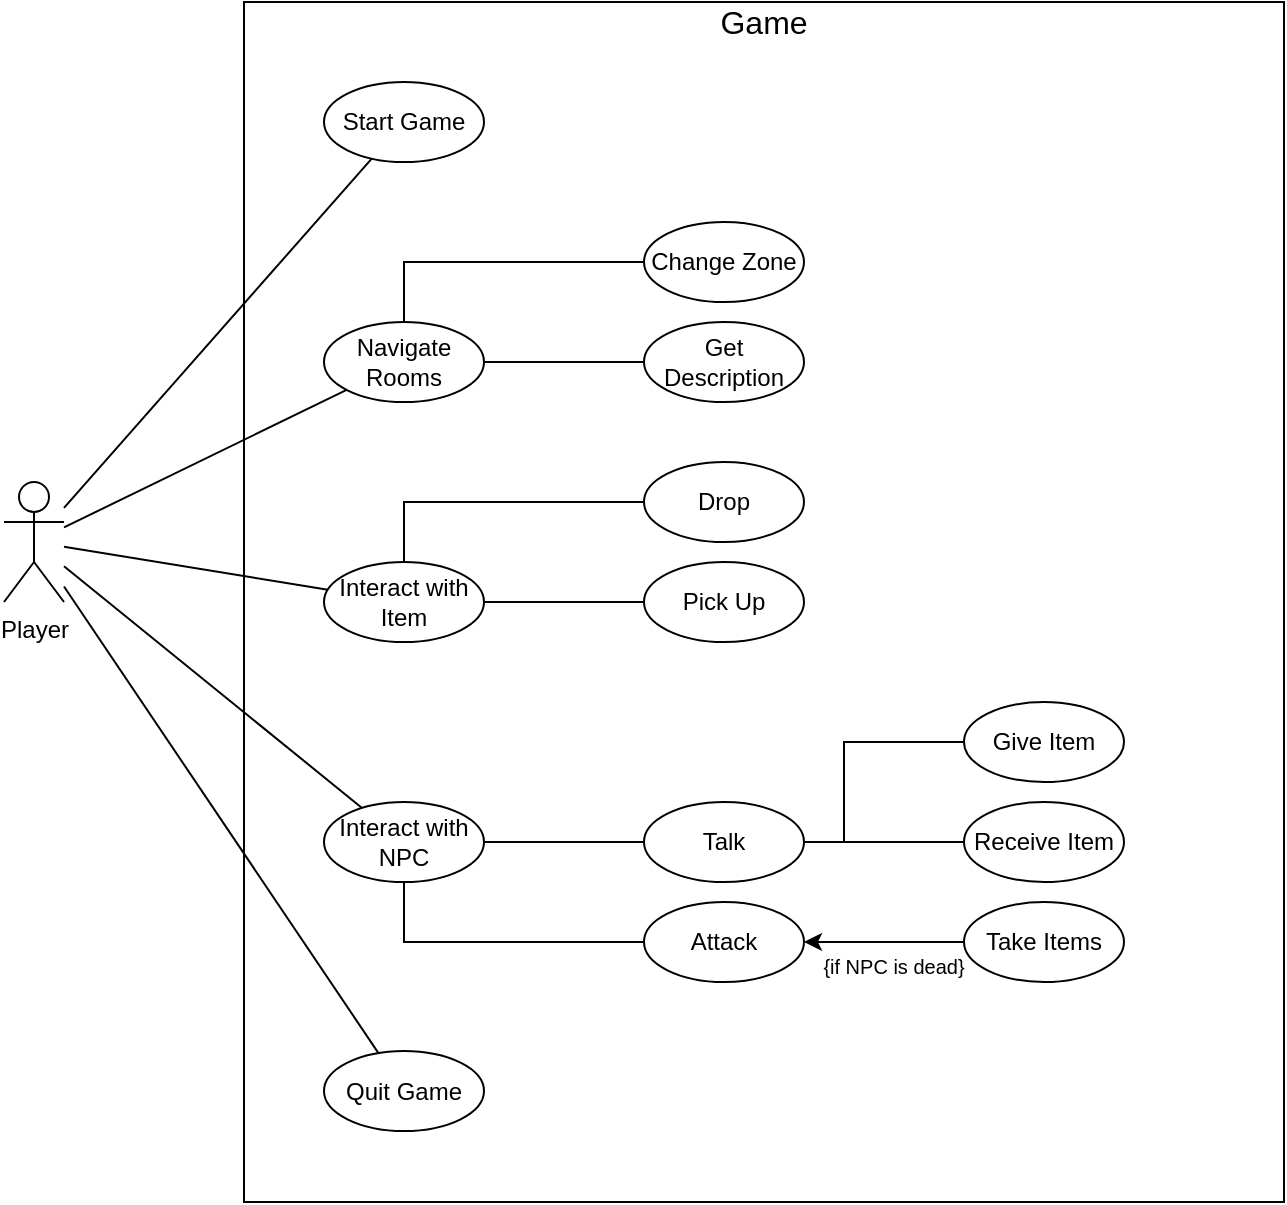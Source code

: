 <mxfile version="12.6.6" type="github" pages="3">
  <diagram id="C5RBs43oDa-KdzZeNtuy" name="Use-Case">
    <mxGraphModel dx="1360" dy="834" grid="1" gridSize="10" guides="1" tooltips="1" connect="1" arrows="1" fold="1" page="1" pageScale="1" pageWidth="827" pageHeight="1169" math="0" shadow="0">
      <root>
        <mxCell id="WIyWlLk6GJQsqaUBKTNV-0"/>
        <mxCell id="WIyWlLk6GJQsqaUBKTNV-1" parent="WIyWlLk6GJQsqaUBKTNV-0"/>
        <mxCell id="GEu1YzyEF7eNZb3y68F2-0" value="Player&lt;br&gt;" style="shape=umlActor;verticalLabelPosition=bottom;labelBackgroundColor=#ffffff;verticalAlign=top;html=1;outlineConnect=0;" parent="WIyWlLk6GJQsqaUBKTNV-1" vertex="1">
          <mxGeometry x="40" y="280" width="30" height="60" as="geometry"/>
        </mxCell>
        <mxCell id="GEu1YzyEF7eNZb3y68F2-1" value="" style="rounded=0;whiteSpace=wrap;html=1;fillColor=none;" parent="WIyWlLk6GJQsqaUBKTNV-1" vertex="1">
          <mxGeometry x="160" y="40" width="520" height="600" as="geometry"/>
        </mxCell>
        <mxCell id="GEu1YzyEF7eNZb3y68F2-2" value="Game" style="text;html=1;strokeColor=none;fillColor=none;align=center;verticalAlign=middle;whiteSpace=wrap;rounded=0;fontSize=16;" parent="WIyWlLk6GJQsqaUBKTNV-1" vertex="1">
          <mxGeometry x="400" y="40" width="40" height="20" as="geometry"/>
        </mxCell>
        <mxCell id="GEu1YzyEF7eNZb3y68F2-3" value="Start Game" style="ellipse;whiteSpace=wrap;html=1;" parent="WIyWlLk6GJQsqaUBKTNV-1" vertex="1">
          <mxGeometry x="200" y="80" width="80" height="40" as="geometry"/>
        </mxCell>
        <mxCell id="GEu1YzyEF7eNZb3y68F2-33" style="edgeStyle=orthogonalEdgeStyle;rounded=0;orthogonalLoop=1;jettySize=auto;html=1;fontSize=16;endArrow=none;endFill=0;" parent="WIyWlLk6GJQsqaUBKTNV-1" source="GEu1YzyEF7eNZb3y68F2-4" target="GEu1YzyEF7eNZb3y68F2-31" edge="1">
          <mxGeometry relative="1" as="geometry">
            <Array as="points">
              <mxPoint x="460" y="460"/>
              <mxPoint x="460" y="410"/>
            </Array>
          </mxGeometry>
        </mxCell>
        <mxCell id="GEu1YzyEF7eNZb3y68F2-35" style="edgeStyle=orthogonalEdgeStyle;rounded=0;orthogonalLoop=1;jettySize=auto;html=1;fontSize=16;endArrow=none;endFill=0;" parent="WIyWlLk6GJQsqaUBKTNV-1" source="GEu1YzyEF7eNZb3y68F2-4" target="GEu1YzyEF7eNZb3y68F2-30" edge="1">
          <mxGeometry relative="1" as="geometry"/>
        </mxCell>
        <mxCell id="GEu1YzyEF7eNZb3y68F2-4" value="Talk" style="ellipse;whiteSpace=wrap;html=1;" parent="WIyWlLk6GJQsqaUBKTNV-1" vertex="1">
          <mxGeometry x="360" y="440" width="80" height="40" as="geometry"/>
        </mxCell>
        <mxCell id="GEu1YzyEF7eNZb3y68F2-16" style="edgeStyle=orthogonalEdgeStyle;rounded=0;orthogonalLoop=1;jettySize=auto;html=1;fontSize=16;endArrow=none;endFill=0;" parent="WIyWlLk6GJQsqaUBKTNV-1" source="GEu1YzyEF7eNZb3y68F2-5" target="GEu1YzyEF7eNZb3y68F2-14" edge="1">
          <mxGeometry relative="1" as="geometry">
            <Array as="points">
              <mxPoint x="240" y="290"/>
            </Array>
          </mxGeometry>
        </mxCell>
        <mxCell id="GEu1YzyEF7eNZb3y68F2-17" style="edgeStyle=orthogonalEdgeStyle;rounded=0;orthogonalLoop=1;jettySize=auto;html=1;fontSize=16;endArrow=none;endFill=0;" parent="WIyWlLk6GJQsqaUBKTNV-1" source="GEu1YzyEF7eNZb3y68F2-5" target="GEu1YzyEF7eNZb3y68F2-13" edge="1">
          <mxGeometry relative="1" as="geometry"/>
        </mxCell>
        <mxCell id="GEu1YzyEF7eNZb3y68F2-5" value="Interact with Item" style="ellipse;whiteSpace=wrap;html=1;" parent="WIyWlLk6GJQsqaUBKTNV-1" vertex="1">
          <mxGeometry x="200" y="320" width="80" height="40" as="geometry"/>
        </mxCell>
        <mxCell id="GEu1YzyEF7eNZb3y68F2-23" style="edgeStyle=orthogonalEdgeStyle;rounded=0;orthogonalLoop=1;jettySize=auto;html=1;fontSize=16;endArrow=none;endFill=0;" parent="WIyWlLk6GJQsqaUBKTNV-1" source="GEu1YzyEF7eNZb3y68F2-6" target="GEu1YzyEF7eNZb3y68F2-20" edge="1">
          <mxGeometry relative="1" as="geometry">
            <Array as="points">
              <mxPoint x="240" y="170"/>
            </Array>
          </mxGeometry>
        </mxCell>
        <mxCell id="GEu1YzyEF7eNZb3y68F2-24" style="edgeStyle=orthogonalEdgeStyle;rounded=0;orthogonalLoop=1;jettySize=auto;html=1;fontSize=16;endArrow=none;endFill=0;" parent="WIyWlLk6GJQsqaUBKTNV-1" source="GEu1YzyEF7eNZb3y68F2-6" target="GEu1YzyEF7eNZb3y68F2-19" edge="1">
          <mxGeometry relative="1" as="geometry"/>
        </mxCell>
        <mxCell id="GEu1YzyEF7eNZb3y68F2-6" value="Navigate Rooms" style="ellipse;whiteSpace=wrap;html=1;" parent="WIyWlLk6GJQsqaUBKTNV-1" vertex="1">
          <mxGeometry x="200" y="200" width="80" height="40" as="geometry"/>
        </mxCell>
        <mxCell id="GEu1YzyEF7eNZb3y68F2-10" style="edgeStyle=orthogonalEdgeStyle;rounded=0;orthogonalLoop=1;jettySize=auto;html=1;fontSize=16;endArrow=none;endFill=0;" parent="WIyWlLk6GJQsqaUBKTNV-1" source="GEu1YzyEF7eNZb3y68F2-7" target="GEu1YzyEF7eNZb3y68F2-9" edge="1">
          <mxGeometry relative="1" as="geometry">
            <Array as="points">
              <mxPoint x="240" y="510"/>
            </Array>
          </mxGeometry>
        </mxCell>
        <mxCell id="GEu1YzyEF7eNZb3y68F2-11" style="edgeStyle=orthogonalEdgeStyle;rounded=0;orthogonalLoop=1;jettySize=auto;html=1;fontSize=16;endArrow=none;endFill=0;" parent="WIyWlLk6GJQsqaUBKTNV-1" source="GEu1YzyEF7eNZb3y68F2-7" target="GEu1YzyEF7eNZb3y68F2-4" edge="1">
          <mxGeometry relative="1" as="geometry"/>
        </mxCell>
        <mxCell id="GEu1YzyEF7eNZb3y68F2-7" value="Interact with NPC" style="ellipse;whiteSpace=wrap;html=1;" parent="WIyWlLk6GJQsqaUBKTNV-1" vertex="1">
          <mxGeometry x="200" y="440" width="80" height="40" as="geometry"/>
        </mxCell>
        <mxCell id="GEu1YzyEF7eNZb3y68F2-8" value="Quit Game" style="ellipse;whiteSpace=wrap;html=1;" parent="WIyWlLk6GJQsqaUBKTNV-1" vertex="1">
          <mxGeometry x="200" y="564.5" width="80" height="40" as="geometry"/>
        </mxCell>
        <mxCell id="GEu1YzyEF7eNZb3y68F2-37" style="edgeStyle=orthogonalEdgeStyle;rounded=0;orthogonalLoop=1;jettySize=auto;html=1;fontSize=16;endArrow=none;endFill=0;startArrow=classic;startFill=1;" parent="WIyWlLk6GJQsqaUBKTNV-1" source="GEu1YzyEF7eNZb3y68F2-9" target="GEu1YzyEF7eNZb3y68F2-36" edge="1">
          <mxGeometry relative="1" as="geometry"/>
        </mxCell>
        <mxCell id="GEu1YzyEF7eNZb3y68F2-9" value="Attack" style="ellipse;whiteSpace=wrap;html=1;" parent="WIyWlLk6GJQsqaUBKTNV-1" vertex="1">
          <mxGeometry x="360" y="490" width="80" height="40" as="geometry"/>
        </mxCell>
        <mxCell id="GEu1YzyEF7eNZb3y68F2-13" value="Pick Up" style="ellipse;whiteSpace=wrap;html=1;" parent="WIyWlLk6GJQsqaUBKTNV-1" vertex="1">
          <mxGeometry x="360" y="320" width="80" height="40" as="geometry"/>
        </mxCell>
        <mxCell id="GEu1YzyEF7eNZb3y68F2-14" value="Drop" style="ellipse;whiteSpace=wrap;html=1;" parent="WIyWlLk6GJQsqaUBKTNV-1" vertex="1">
          <mxGeometry x="360" y="270" width="80" height="40" as="geometry"/>
        </mxCell>
        <mxCell id="GEu1YzyEF7eNZb3y68F2-19" value="Get Description" style="ellipse;whiteSpace=wrap;html=1;" parent="WIyWlLk6GJQsqaUBKTNV-1" vertex="1">
          <mxGeometry x="360" y="200" width="80" height="40" as="geometry"/>
        </mxCell>
        <mxCell id="GEu1YzyEF7eNZb3y68F2-20" value="Change Zone" style="ellipse;whiteSpace=wrap;html=1;" parent="WIyWlLk6GJQsqaUBKTNV-1" vertex="1">
          <mxGeometry x="360" y="150" width="80" height="40" as="geometry"/>
        </mxCell>
        <mxCell id="GEu1YzyEF7eNZb3y68F2-25" value="" style="endArrow=none;html=1;fontSize=16;endFill=0;" parent="WIyWlLk6GJQsqaUBKTNV-1" source="GEu1YzyEF7eNZb3y68F2-0" target="GEu1YzyEF7eNZb3y68F2-6" edge="1">
          <mxGeometry width="50" height="50" relative="1" as="geometry">
            <mxPoint x="40" y="710" as="sourcePoint"/>
            <mxPoint x="90" y="660" as="targetPoint"/>
          </mxGeometry>
        </mxCell>
        <mxCell id="GEu1YzyEF7eNZb3y68F2-26" value="" style="endArrow=none;html=1;fontSize=16;endFill=0;" parent="WIyWlLk6GJQsqaUBKTNV-1" source="GEu1YzyEF7eNZb3y68F2-0" target="GEu1YzyEF7eNZb3y68F2-5" edge="1">
          <mxGeometry width="50" height="50" relative="1" as="geometry">
            <mxPoint x="80" y="312.703" as="sourcePoint"/>
            <mxPoint x="221.331" y="243.947" as="targetPoint"/>
          </mxGeometry>
        </mxCell>
        <mxCell id="GEu1YzyEF7eNZb3y68F2-27" value="" style="endArrow=none;html=1;fontSize=16;endFill=0;" parent="WIyWlLk6GJQsqaUBKTNV-1" source="GEu1YzyEF7eNZb3y68F2-0" target="GEu1YzyEF7eNZb3y68F2-7" edge="1">
          <mxGeometry width="50" height="50" relative="1" as="geometry">
            <mxPoint x="80" y="322.432" as="sourcePoint"/>
            <mxPoint x="211.951" y="343.83" as="targetPoint"/>
          </mxGeometry>
        </mxCell>
        <mxCell id="GEu1YzyEF7eNZb3y68F2-28" value="" style="endArrow=none;html=1;fontSize=16;endFill=0;" parent="WIyWlLk6GJQsqaUBKTNV-1" source="GEu1YzyEF7eNZb3y68F2-0" target="GEu1YzyEF7eNZb3y68F2-8" edge="1">
          <mxGeometry width="50" height="50" relative="1" as="geometry">
            <mxPoint x="80" y="332.162" as="sourcePoint"/>
            <mxPoint x="229.004" y="452.977" as="targetPoint"/>
          </mxGeometry>
        </mxCell>
        <mxCell id="GEu1YzyEF7eNZb3y68F2-29" value="" style="endArrow=none;html=1;fontSize=16;endFill=0;" parent="WIyWlLk6GJQsqaUBKTNV-1" source="GEu1YzyEF7eNZb3y68F2-0" target="GEu1YzyEF7eNZb3y68F2-3" edge="1">
          <mxGeometry width="50" height="50" relative="1" as="geometry">
            <mxPoint x="80" y="312.703" as="sourcePoint"/>
            <mxPoint x="221.331" y="243.947" as="targetPoint"/>
          </mxGeometry>
        </mxCell>
        <mxCell id="GEu1YzyEF7eNZb3y68F2-30" value="Receive Item" style="ellipse;whiteSpace=wrap;html=1;" parent="WIyWlLk6GJQsqaUBKTNV-1" vertex="1">
          <mxGeometry x="520" y="440" width="80" height="40" as="geometry"/>
        </mxCell>
        <mxCell id="GEu1YzyEF7eNZb3y68F2-31" value="Give Item" style="ellipse;whiteSpace=wrap;html=1;" parent="WIyWlLk6GJQsqaUBKTNV-1" vertex="1">
          <mxGeometry x="520" y="390" width="80" height="40" as="geometry"/>
        </mxCell>
        <mxCell id="GEu1YzyEF7eNZb3y68F2-36" value="Take Items" style="ellipse;whiteSpace=wrap;html=1;" parent="WIyWlLk6GJQsqaUBKTNV-1" vertex="1">
          <mxGeometry x="520" y="490" width="80" height="40" as="geometry"/>
        </mxCell>
        <mxCell id="GEu1YzyEF7eNZb3y68F2-39" value="&lt;font style=&quot;font-size: 10px&quot;&gt;{if NPC is dead}&lt;/font&gt;" style="text;html=1;strokeColor=none;fillColor=none;align=center;verticalAlign=middle;whiteSpace=wrap;rounded=0;fontSize=16;" parent="WIyWlLk6GJQsqaUBKTNV-1" vertex="1">
          <mxGeometry x="440" y="510" width="90" height="20" as="geometry"/>
        </mxCell>
      </root>
    </mxGraphModel>
  </diagram>
  <diagram id="GwbcWE0pJz1I2yfuWP34" name="Classes">
    <mxGraphModel dx="938" dy="575" grid="1" gridSize="10" guides="1" tooltips="1" connect="1" arrows="1" fold="1" page="1" pageScale="1" pageWidth="827" pageHeight="1169" math="0" shadow="0">
      <root>
        <mxCell id="33f51LMxNeRnr3U8Xyu7-0"/>
        <mxCell id="33f51LMxNeRnr3U8Xyu7-1" parent="33f51LMxNeRnr3U8Xyu7-0"/>
        <mxCell id="Mj2wZX4xKS-jorxZc1OR-1" style="edgeStyle=orthogonalEdgeStyle;rounded=0;orthogonalLoop=1;jettySize=auto;html=1;endArrow=diamondThin;endFill=1;endSize=20;" parent="33f51LMxNeRnr3U8Xyu7-1" source="33f51LMxNeRnr3U8Xyu7-2" target="i9DVDKD4WKrfjqX2vJvM-0" edge="1">
          <mxGeometry relative="1" as="geometry">
            <Array as="points">
              <mxPoint x="180" y="137"/>
            </Array>
          </mxGeometry>
        </mxCell>
        <mxCell id="Mj2wZX4xKS-jorxZc1OR-2" value="1" style="text;html=1;align=center;verticalAlign=middle;resizable=0;points=[];labelBackgroundColor=#ffffff;" parent="Mj2wZX4xKS-jorxZc1OR-1" vertex="1" connectable="0">
          <mxGeometry x="0.808" y="-2" relative="1" as="geometry">
            <mxPoint x="16.33" y="-19" as="offset"/>
          </mxGeometry>
        </mxCell>
        <mxCell id="Mj2wZX4xKS-jorxZc1OR-3" value="1..*" style="text;html=1;align=center;verticalAlign=middle;resizable=0;points=[];labelBackgroundColor=#ffffff;" parent="Mj2wZX4xKS-jorxZc1OR-1" vertex="1" connectable="0">
          <mxGeometry x="-0.855" y="-1" relative="1" as="geometry">
            <mxPoint x="-21" y="15" as="offset"/>
          </mxGeometry>
        </mxCell>
        <mxCell id="33f51LMxNeRnr3U8Xyu7-2" value="Room" style="swimlane;fontStyle=1;align=center;verticalAlign=top;childLayout=stackLayout;horizontal=1;startSize=26;horizontalStack=0;resizeParent=1;resizeParentMax=0;resizeLast=0;collapsible=1;marginBottom=0;" parent="33f51LMxNeRnr3U8Xyu7-1" vertex="1">
          <mxGeometry x="80" y="320" width="200" height="164" as="geometry"/>
        </mxCell>
        <mxCell id="33f51LMxNeRnr3U8Xyu7-3" value="- description: String" style="text;strokeColor=none;fillColor=none;align=left;verticalAlign=top;spacingLeft=4;spacingRight=4;overflow=hidden;rotatable=0;points=[[0,0.5],[1,0.5]];portConstraint=eastwest;" parent="33f51LMxNeRnr3U8Xyu7-2" vertex="1">
          <mxGeometry y="26" width="200" height="26" as="geometry"/>
        </mxCell>
        <mxCell id="WTVUFNk9b9uKBOj6KeZF-4" value="- characters: List&lt;Character&gt;" style="text;strokeColor=none;fillColor=none;align=left;verticalAlign=top;spacingLeft=4;spacingRight=4;overflow=hidden;rotatable=0;points=[[0,0.5],[1,0.5]];portConstraint=eastwest;" parent="33f51LMxNeRnr3U8Xyu7-2" vertex="1">
          <mxGeometry y="52" width="200" height="26" as="geometry"/>
        </mxCell>
        <mxCell id="WTVUFNk9b9uKBOj6KeZF-5" value="- items: List&lt;Item&gt;" style="text;strokeColor=none;fillColor=none;align=left;verticalAlign=top;spacingLeft=4;spacingRight=4;overflow=hidden;rotatable=0;points=[[0,0.5],[1,0.5]];portConstraint=eastwest;" parent="33f51LMxNeRnr3U8Xyu7-2" vertex="1">
          <mxGeometry y="78" width="200" height="26" as="geometry"/>
        </mxCell>
        <mxCell id="WTVUFNk9b9uKBOj6KeZF-2" value="- exits: Dictionary&lt;Direction, Room&gt;" style="text;strokeColor=none;fillColor=none;align=left;verticalAlign=top;spacingLeft=4;spacingRight=4;overflow=hidden;rotatable=0;points=[[0,0.5],[1,0.5]];portConstraint=eastwest;" parent="33f51LMxNeRnr3U8Xyu7-2" vertex="1">
          <mxGeometry y="104" width="200" height="26" as="geometry"/>
        </mxCell>
        <mxCell id="33f51LMxNeRnr3U8Xyu7-4" value="" style="line;strokeWidth=1;fillColor=none;align=left;verticalAlign=middle;spacingTop=-1;spacingLeft=3;spacingRight=3;rotatable=0;labelPosition=right;points=[];portConstraint=eastwest;" parent="33f51LMxNeRnr3U8Xyu7-2" vertex="1">
          <mxGeometry y="130" width="200" height="8" as="geometry"/>
        </mxCell>
        <mxCell id="33f51LMxNeRnr3U8Xyu7-5" value="+ Show(): void" style="text;strokeColor=none;fillColor=none;align=left;verticalAlign=top;spacingLeft=4;spacingRight=4;overflow=hidden;rotatable=0;points=[[0,0.5],[1,0.5]];portConstraint=eastwest;" parent="33f51LMxNeRnr3U8Xyu7-2" vertex="1">
          <mxGeometry y="138" width="200" height="26" as="geometry"/>
        </mxCell>
        <mxCell id="Mj2wZX4xKS-jorxZc1OR-7" style="edgeStyle=orthogonalEdgeStyle;rounded=0;orthogonalLoop=1;jettySize=auto;html=1;endArrow=diamondThin;endFill=1;endSize=20;" parent="33f51LMxNeRnr3U8Xyu7-1" source="33f51LMxNeRnr3U8Xyu7-6" target="i9DVDKD4WKrfjqX2vJvM-0" edge="1">
          <mxGeometry relative="1" as="geometry">
            <Array as="points">
              <mxPoint x="900" y="200"/>
            </Array>
          </mxGeometry>
        </mxCell>
        <mxCell id="Mj2wZX4xKS-jorxZc1OR-8" value="1" style="text;html=1;align=center;verticalAlign=middle;resizable=0;points=[];labelBackgroundColor=#ffffff;" parent="Mj2wZX4xKS-jorxZc1OR-7" vertex="1" connectable="0">
          <mxGeometry x="0.833" y="3" relative="1" as="geometry">
            <mxPoint x="2.38" y="-13" as="offset"/>
          </mxGeometry>
        </mxCell>
        <mxCell id="Mj2wZX4xKS-jorxZc1OR-9" value="1..*" style="text;html=1;align=center;verticalAlign=middle;resizable=0;points=[];labelBackgroundColor=#ffffff;" parent="Mj2wZX4xKS-jorxZc1OR-7" vertex="1" connectable="0">
          <mxGeometry x="-0.856" y="1" relative="1" as="geometry">
            <mxPoint x="11" y="14.17" as="offset"/>
          </mxGeometry>
        </mxCell>
        <mxCell id="33f51LMxNeRnr3U8Xyu7-6" value="Character" style="swimlane;fontStyle=1;align=center;verticalAlign=top;childLayout=stackLayout;horizontal=1;startSize=26;horizontalStack=0;resizeParent=1;resizeParentMax=0;resizeLast=0;collapsible=1;marginBottom=0;" parent="33f51LMxNeRnr3U8Xyu7-1" vertex="1">
          <mxGeometry x="800" y="320" width="210" height="450" as="geometry"/>
        </mxCell>
        <mxCell id="WTVUFNk9b9uKBOj6KeZF-1" value="- name: String" style="text;strokeColor=none;fillColor=none;align=left;verticalAlign=top;spacingLeft=4;spacingRight=4;overflow=hidden;rotatable=0;points=[[0,0.5],[1,0.5]];portConstraint=eastwest;" parent="33f51LMxNeRnr3U8Xyu7-6" vertex="1">
          <mxGeometry y="26" width="210" height="26" as="geometry"/>
        </mxCell>
        <mxCell id="33f51LMxNeRnr3U8Xyu7-7" value="- description: String" style="text;strokeColor=none;fillColor=none;align=left;verticalAlign=top;spacingLeft=4;spacingRight=4;overflow=hidden;rotatable=0;points=[[0,0.5],[1,0.5]];portConstraint=eastwest;" parent="33f51LMxNeRnr3U8Xyu7-6" vertex="1">
          <mxGeometry y="52" width="210" height="26" as="geometry"/>
        </mxCell>
        <mxCell id="WTVUFNk9b9uKBOj6KeZF-3" value="- currentRoom: Room" style="text;strokeColor=none;fillColor=none;align=left;verticalAlign=top;spacingLeft=4;spacingRight=4;overflow=hidden;rotatable=0;points=[[0,0.5],[1,0.5]];portConstraint=eastwest;" parent="33f51LMxNeRnr3U8Xyu7-6" vertex="1">
          <mxGeometry y="78" width="210" height="26" as="geometry"/>
        </mxCell>
        <mxCell id="FLVpUJsoscg-PWj0qpJr-0" value="- inventory: List&lt;Item&gt;" style="text;strokeColor=none;fillColor=none;align=left;verticalAlign=top;spacingLeft=4;spacingRight=4;overflow=hidden;rotatable=0;points=[[0,0.5],[1,0.5]];portConstraint=eastwest;" parent="33f51LMxNeRnr3U8Xyu7-6" vertex="1">
          <mxGeometry y="104" width="210" height="26" as="geometry"/>
        </mxCell>
        <mxCell id="PWqKRb8JdL17Kwem2lJo-1" value="- hp: int" style="text;strokeColor=none;fillColor=none;align=left;verticalAlign=top;spacingLeft=4;spacingRight=4;overflow=hidden;rotatable=0;points=[[0,0.5],[1,0.5]];portConstraint=eastwest;" parent="33f51LMxNeRnr3U8Xyu7-6" vertex="1">
          <mxGeometry y="130" width="210" height="26" as="geometry"/>
        </mxCell>
        <mxCell id="PWqKRb8JdL17Kwem2lJo-0" value="- attributes: Dictionary&lt;Attribute, int&gt;" style="text;strokeColor=none;fillColor=none;align=left;verticalAlign=top;spacingLeft=4;spacingRight=4;overflow=hidden;rotatable=0;points=[[0,0.5],[1,0.5]];portConstraint=eastwest;" parent="33f51LMxNeRnr3U8Xyu7-6" vertex="1">
          <mxGeometry y="156" width="210" height="26" as="geometry"/>
        </mxCell>
        <mxCell id="PWqKRb8JdL17Kwem2lJo-3" value="- weapon: Weapon" style="text;strokeColor=none;fillColor=none;align=left;verticalAlign=top;spacingLeft=4;spacingRight=4;overflow=hidden;rotatable=0;points=[[0,0.5],[1,0.5]];portConstraint=eastwest;" parent="33f51LMxNeRnr3U8Xyu7-6" vertex="1">
          <mxGeometry y="182" width="210" height="26" as="geometry"/>
        </mxCell>
        <mxCell id="PWqKRb8JdL17Kwem2lJo-2" value="- armor: Armor" style="text;strokeColor=none;fillColor=none;align=left;verticalAlign=top;spacingLeft=4;spacingRight=4;overflow=hidden;rotatable=0;points=[[0,0.5],[1,0.5]];portConstraint=eastwest;" parent="33f51LMxNeRnr3U8Xyu7-6" vertex="1">
          <mxGeometry y="208" width="210" height="26" as="geometry"/>
        </mxCell>
        <mxCell id="33f51LMxNeRnr3U8Xyu7-8" value="" style="line;strokeWidth=1;fillColor=none;align=left;verticalAlign=middle;spacingTop=-1;spacingLeft=3;spacingRight=3;rotatable=0;labelPosition=right;points=[];portConstraint=eastwest;" parent="33f51LMxNeRnr3U8Xyu7-6" vertex="1">
          <mxGeometry y="234" width="210" height="8" as="geometry"/>
        </mxCell>
        <mxCell id="SQ5E9fKJsjjnGH3ZogRJ-5" value="+ Show(): void" style="text;strokeColor=none;fillColor=none;align=left;verticalAlign=top;spacingLeft=4;spacingRight=4;overflow=hidden;rotatable=0;points=[[0,0.5],[1,0.5]];portConstraint=eastwest;" parent="33f51LMxNeRnr3U8Xyu7-6" vertex="1">
          <mxGeometry y="242" width="210" height="26" as="geometry"/>
        </mxCell>
        <mxCell id="33f51LMxNeRnr3U8Xyu7-9" value="+ Move(destination: Direction): void" style="text;strokeColor=none;fillColor=none;align=left;verticalAlign=top;spacingLeft=4;spacingRight=4;overflow=hidden;rotatable=0;points=[[0,0.5],[1,0.5]];portConstraint=eastwest;" parent="33f51LMxNeRnr3U8Xyu7-6" vertex="1">
          <mxGeometry y="268" width="210" height="26" as="geometry"/>
        </mxCell>
        <mxCell id="tQlpxftsyER0sdIfuciN-1" value="+ Attack(target: Character): void" style="text;strokeColor=none;fillColor=none;align=left;verticalAlign=top;spacingLeft=4;spacingRight=4;overflow=hidden;rotatable=0;points=[[0,0.5],[1,0.5]];portConstraint=eastwest;fontSize=12;" parent="33f51LMxNeRnr3U8Xyu7-6" vertex="1">
          <mxGeometry y="294" width="210" height="26" as="geometry"/>
        </mxCell>
        <mxCell id="OGAd8fNPgDwRdZVMcA00-0" value="+ Flee(): void" style="text;strokeColor=none;fillColor=none;align=left;verticalAlign=top;spacingLeft=4;spacingRight=4;overflow=hidden;rotatable=0;points=[[0,0.5],[1,0.5]];portConstraint=eastwest;" parent="33f51LMxNeRnr3U8Xyu7-6" vertex="1">
          <mxGeometry y="320" width="210" height="26" as="geometry"/>
        </mxCell>
        <mxCell id="cmhvoA1nenWpuaoYdR6V-1" value="+ DropItem(name: string): void" style="text;strokeColor=none;fillColor=none;align=left;verticalAlign=top;spacingLeft=4;spacingRight=4;overflow=hidden;rotatable=0;points=[[0,0.5],[1,0.5]];portConstraint=eastwest;" vertex="1" parent="33f51LMxNeRnr3U8Xyu7-6">
          <mxGeometry y="346" width="210" height="26" as="geometry"/>
        </mxCell>
        <mxCell id="cmhvoA1nenWpuaoYdR6V-2" value="+ TakeItem(name: string): void" style="text;strokeColor=none;fillColor=none;align=left;verticalAlign=top;spacingLeft=4;spacingRight=4;overflow=hidden;rotatable=0;points=[[0,0.5],[1,0.5]];portConstraint=eastwest;" vertex="1" parent="33f51LMxNeRnr3U8Xyu7-6">
          <mxGeometry y="372" width="210" height="26" as="geometry"/>
        </mxCell>
        <mxCell id="cmhvoA1nenWpuaoYdR6V-3" value="+ UseItem(name: string): void" style="text;strokeColor=none;fillColor=none;align=left;verticalAlign=top;spacingLeft=4;spacingRight=4;overflow=hidden;rotatable=0;points=[[0,0.5],[1,0.5]];portConstraint=eastwest;" vertex="1" parent="33f51LMxNeRnr3U8Xyu7-6">
          <mxGeometry y="398" width="210" height="26" as="geometry"/>
        </mxCell>
        <mxCell id="0k4Wy3Tdg2G7eYNNmQ-_-0" value="+ SkillCheck(mod: int): int" style="text;strokeColor=none;fillColor=none;align=left;verticalAlign=top;spacingLeft=4;spacingRight=4;overflow=hidden;rotatable=0;points=[[0,0.5],[1,0.5]];portConstraint=eastwest;" vertex="1" parent="33f51LMxNeRnr3U8Xyu7-6">
          <mxGeometry y="424" width="210" height="26" as="geometry"/>
        </mxCell>
        <mxCell id="33f51LMxNeRnr3U8Xyu7-10" value="NPC" style="swimlane;fontStyle=1;align=center;verticalAlign=top;childLayout=stackLayout;horizontal=1;startSize=26;horizontalStack=0;resizeParent=1;resizeParentMax=0;resizeLast=0;collapsible=1;marginBottom=0;" parent="33f51LMxNeRnr3U8Xyu7-1" vertex="1">
          <mxGeometry x="920" y="840" width="200" height="138" as="geometry"/>
        </mxCell>
        <mxCell id="33f51LMxNeRnr3U8Xyu7-11" value="- dialogue: DialogueNode" style="text;strokeColor=none;fillColor=none;align=left;verticalAlign=top;spacingLeft=4;spacingRight=4;overflow=hidden;rotatable=0;points=[[0,0.5],[1,0.5]];portConstraint=eastwest;" parent="33f51LMxNeRnr3U8Xyu7-10" vertex="1">
          <mxGeometry y="26" width="200" height="26" as="geometry"/>
        </mxCell>
        <mxCell id="L6RjQj3sZ2L0BFn-UpG--0" value="- status: CharacterStatus" style="text;strokeColor=none;fillColor=none;align=left;verticalAlign=top;spacingLeft=4;spacingRight=4;overflow=hidden;rotatable=0;points=[[0,0.5],[1,0.5]];portConstraint=eastwest;fontSize=12;" parent="33f51LMxNeRnr3U8Xyu7-10" vertex="1">
          <mxGeometry y="52" width="200" height="26" as="geometry"/>
        </mxCell>
        <mxCell id="gZpFUgmNr2qfz1P6mezI-0" value="- home: Room" style="text;strokeColor=none;fillColor=none;align=left;verticalAlign=top;spacingLeft=4;spacingRight=4;overflow=hidden;rotatable=0;points=[[0,0.5],[1,0.5]];portConstraint=eastwest;" parent="33f51LMxNeRnr3U8Xyu7-10" vertex="1">
          <mxGeometry y="78" width="200" height="26" as="geometry"/>
        </mxCell>
        <mxCell id="33f51LMxNeRnr3U8Xyu7-12" value="" style="line;strokeWidth=1;fillColor=none;align=left;verticalAlign=middle;spacingTop=-1;spacingLeft=3;spacingRight=3;rotatable=0;labelPosition=right;points=[];portConstraint=eastwest;" parent="33f51LMxNeRnr3U8Xyu7-10" vertex="1">
          <mxGeometry y="104" width="200" height="8" as="geometry"/>
        </mxCell>
        <mxCell id="33f51LMxNeRnr3U8Xyu7-13" value="-" style="text;strokeColor=none;fillColor=none;align=left;verticalAlign=top;spacingLeft=4;spacingRight=4;overflow=hidden;rotatable=0;points=[[0,0.5],[1,0.5]];portConstraint=eastwest;" parent="33f51LMxNeRnr3U8Xyu7-10" vertex="1">
          <mxGeometry y="112" width="200" height="26" as="geometry"/>
        </mxCell>
        <mxCell id="Mj2wZX4xKS-jorxZc1OR-20" style="edgeStyle=orthogonalEdgeStyle;rounded=0;orthogonalLoop=1;jettySize=auto;html=1;endArrow=diamondThin;endFill=0;endSize=20;" parent="33f51LMxNeRnr3U8Xyu7-1" source="SQ5E9fKJsjjnGH3ZogRJ-0" target="33f51LMxNeRnr3U8Xyu7-10" edge="1">
          <mxGeometry relative="1" as="geometry">
            <Array as="points">
              <mxPoint x="1220" y="909"/>
            </Array>
          </mxGeometry>
        </mxCell>
        <mxCell id="Mj2wZX4xKS-jorxZc1OR-21" value="1..*" style="text;html=1;align=center;verticalAlign=middle;resizable=0;points=[];labelBackgroundColor=#ffffff;" parent="Mj2wZX4xKS-jorxZc1OR-20" vertex="1" connectable="0">
          <mxGeometry x="0.867" relative="1" as="geometry">
            <mxPoint x="-9.5" y="15" as="offset"/>
          </mxGeometry>
        </mxCell>
        <mxCell id="Mj2wZX4xKS-jorxZc1OR-22" value="1..*" style="text;html=1;align=center;verticalAlign=middle;resizable=0;points=[];labelBackgroundColor=#ffffff;" parent="Mj2wZX4xKS-jorxZc1OR-20" vertex="1" connectable="0">
          <mxGeometry x="-0.924" y="-1" relative="1" as="geometry">
            <mxPoint x="21.33" as="offset"/>
          </mxGeometry>
        </mxCell>
        <mxCell id="Mj2wZX4xKS-jorxZc1OR-23" style="edgeStyle=orthogonalEdgeStyle;rounded=0;orthogonalLoop=1;jettySize=auto;html=1;endArrow=diamondThin;endFill=1;endSize=20;" parent="33f51LMxNeRnr3U8Xyu7-1" source="SQ5E9fKJsjjnGH3ZogRJ-0" target="i9DVDKD4WKrfjqX2vJvM-0" edge="1">
          <mxGeometry relative="1" as="geometry">
            <Array as="points">
              <mxPoint x="1220" y="137"/>
            </Array>
          </mxGeometry>
        </mxCell>
        <mxCell id="Mj2wZX4xKS-jorxZc1OR-25" value="1" style="text;html=1;align=center;verticalAlign=middle;resizable=0;points=[];labelBackgroundColor=#ffffff;" parent="Mj2wZX4xKS-jorxZc1OR-23" vertex="1" connectable="0">
          <mxGeometry x="0.87" y="1" relative="1" as="geometry">
            <mxPoint x="-16.33" y="-13" as="offset"/>
          </mxGeometry>
        </mxCell>
        <mxCell id="Mj2wZX4xKS-jorxZc1OR-27" value="1..*" style="text;html=1;align=center;verticalAlign=middle;resizable=0;points=[];labelBackgroundColor=#ffffff;" parent="Mj2wZX4xKS-jorxZc1OR-23" vertex="1" connectable="0">
          <mxGeometry x="-0.936" relative="1" as="geometry">
            <mxPoint x="13" y="7.86" as="offset"/>
          </mxGeometry>
        </mxCell>
        <mxCell id="SQ5E9fKJsjjnGH3ZogRJ-0" value="DialogueNode" style="swimlane;fontStyle=1;align=center;verticalAlign=top;childLayout=stackLayout;horizontal=1;startSize=26;horizontalStack=0;resizeParent=1;resizeParentMax=0;resizeLast=0;collapsible=1;marginBottom=0;" parent="33f51LMxNeRnr3U8Xyu7-1" vertex="1">
          <mxGeometry x="1120" y="320" width="200" height="114" as="geometry"/>
        </mxCell>
        <mxCell id="SQ5E9fKJsjjnGH3ZogRJ-1" value="- text: String" style="text;strokeColor=none;fillColor=none;align=left;verticalAlign=top;spacingLeft=4;spacingRight=4;overflow=hidden;rotatable=0;points=[[0,0.5],[1,0.5]];portConstraint=eastwest;" parent="SQ5E9fKJsjjnGH3ZogRJ-0" vertex="1">
          <mxGeometry y="26" width="200" height="26" as="geometry"/>
        </mxCell>
        <mxCell id="SQ5E9fKJsjjnGH3ZogRJ-4" value="- answers: List&lt;AnswerNode&gt;" style="text;strokeColor=none;fillColor=none;align=left;verticalAlign=top;spacingLeft=4;spacingRight=4;overflow=hidden;rotatable=0;points=[[0,0.5],[1,0.5]];portConstraint=eastwest;" parent="SQ5E9fKJsjjnGH3ZogRJ-0" vertex="1">
          <mxGeometry y="52" width="200" height="28" as="geometry"/>
        </mxCell>
        <mxCell id="SQ5E9fKJsjjnGH3ZogRJ-2" value="" style="line;strokeWidth=1;fillColor=none;align=left;verticalAlign=middle;spacingTop=-1;spacingLeft=3;spacingRight=3;rotatable=0;labelPosition=right;points=[];portConstraint=eastwest;" parent="SQ5E9fKJsjjnGH3ZogRJ-0" vertex="1">
          <mxGeometry y="80" width="200" height="8" as="geometry"/>
        </mxCell>
        <mxCell id="SQ5E9fKJsjjnGH3ZogRJ-3" value="+ Show(): void" style="text;strokeColor=none;fillColor=none;align=left;verticalAlign=top;spacingLeft=4;spacingRight=4;overflow=hidden;rotatable=0;points=[[0,0.5],[1,0.5]];portConstraint=eastwest;" parent="SQ5E9fKJsjjnGH3ZogRJ-0" vertex="1">
          <mxGeometry y="88" width="200" height="26" as="geometry"/>
        </mxCell>
        <mxCell id="Mj2wZX4xKS-jorxZc1OR-17" style="edgeStyle=orthogonalEdgeStyle;rounded=0;orthogonalLoop=1;jettySize=auto;html=1;endArrow=diamondThin;endFill=0;endSize=20;" parent="33f51LMxNeRnr3U8Xyu7-1" source="JlAPo6KQXhplnx53PEAh-0" target="SQ5E9fKJsjjnGH3ZogRJ-0" edge="1">
          <mxGeometry relative="1" as="geometry">
            <Array as="points">
              <mxPoint x="1380" y="377"/>
              <mxPoint x="1380" y="377"/>
            </Array>
          </mxGeometry>
        </mxCell>
        <mxCell id="Mj2wZX4xKS-jorxZc1OR-18" value="1" style="text;html=1;align=center;verticalAlign=middle;resizable=0;points=[];labelBackgroundColor=#ffffff;" parent="Mj2wZX4xKS-jorxZc1OR-17" vertex="1" connectable="0">
          <mxGeometry x="0.368" y="-1" relative="1" as="geometry">
            <mxPoint x="-15.14" y="-15" as="offset"/>
          </mxGeometry>
        </mxCell>
        <mxCell id="Mj2wZX4xKS-jorxZc1OR-19" value="0..*" style="text;html=1;align=center;verticalAlign=middle;resizable=0;points=[];labelBackgroundColor=#ffffff;" parent="Mj2wZX4xKS-jorxZc1OR-17" vertex="1" connectable="0">
          <mxGeometry x="-0.501" y="-7" relative="1" as="geometry">
            <mxPoint x="7" y="-10" as="offset"/>
          </mxGeometry>
        </mxCell>
        <mxCell id="Mj2wZX4xKS-jorxZc1OR-24" style="edgeStyle=orthogonalEdgeStyle;rounded=0;orthogonalLoop=1;jettySize=auto;html=1;endArrow=diamondThin;endFill=1;endSize=20;" parent="33f51LMxNeRnr3U8Xyu7-1" source="JlAPo6KQXhplnx53PEAh-0" target="i9DVDKD4WKrfjqX2vJvM-0" edge="1">
          <mxGeometry relative="1" as="geometry">
            <Array as="points">
              <mxPoint x="1500" y="80"/>
            </Array>
          </mxGeometry>
        </mxCell>
        <mxCell id="Mj2wZX4xKS-jorxZc1OR-26" value="1" style="text;html=1;align=center;verticalAlign=middle;resizable=0;points=[];labelBackgroundColor=#ffffff;" parent="Mj2wZX4xKS-jorxZc1OR-24" vertex="1" connectable="0">
          <mxGeometry x="0.93" y="2" relative="1" as="geometry">
            <mxPoint x="-6.76" y="-14" as="offset"/>
          </mxGeometry>
        </mxCell>
        <mxCell id="Mj2wZX4xKS-jorxZc1OR-28" value="1..*" style="text;html=1;align=center;verticalAlign=middle;resizable=0;points=[];labelBackgroundColor=#ffffff;" parent="Mj2wZX4xKS-jorxZc1OR-24" vertex="1" connectable="0">
          <mxGeometry x="-0.973" y="2" relative="1" as="geometry">
            <mxPoint x="16" as="offset"/>
          </mxGeometry>
        </mxCell>
        <mxCell id="JlAPo6KQXhplnx53PEAh-0" value="Answer" style="swimlane;fontStyle=1;align=center;verticalAlign=top;childLayout=stackLayout;horizontal=1;startSize=26;horizontalStack=0;resizeParent=1;resizeParentMax=0;resizeLast=0;collapsible=1;marginBottom=0;fillColor=none;" parent="33f51LMxNeRnr3U8Xyu7-1" vertex="1">
          <mxGeometry x="1400" y="322" width="200" height="112" as="geometry"/>
        </mxCell>
        <mxCell id="JlAPo6KQXhplnx53PEAh-1" value="- text: String" style="text;strokeColor=none;fillColor=none;align=left;verticalAlign=top;spacingLeft=4;spacingRight=4;overflow=hidden;rotatable=0;points=[[0,0.5],[1,0.5]];portConstraint=eastwest;" parent="JlAPo6KQXhplnx53PEAh-0" vertex="1">
          <mxGeometry y="26" width="200" height="26" as="geometry"/>
        </mxCell>
        <mxCell id="JlAPo6KQXhplnx53PEAh-4" value="- destination: DialogueNode" style="text;strokeColor=none;fillColor=none;align=left;verticalAlign=top;spacingLeft=4;spacingRight=4;overflow=hidden;rotatable=0;points=[[0,0.5],[1,0.5]];portConstraint=eastwest;" parent="JlAPo6KQXhplnx53PEAh-0" vertex="1">
          <mxGeometry y="52" width="200" height="26" as="geometry"/>
        </mxCell>
        <mxCell id="JlAPo6KQXhplnx53PEAh-2" value="" style="line;strokeWidth=1;fillColor=none;align=left;verticalAlign=middle;spacingTop=-1;spacingLeft=3;spacingRight=3;rotatable=0;labelPosition=right;points=[];portConstraint=eastwest;" parent="JlAPo6KQXhplnx53PEAh-0" vertex="1">
          <mxGeometry y="78" width="200" height="8" as="geometry"/>
        </mxCell>
        <mxCell id="JlAPo6KQXhplnx53PEAh-3" value="+ Show(): void" style="text;strokeColor=none;fillColor=none;align=left;verticalAlign=top;spacingLeft=4;spacingRight=4;overflow=hidden;rotatable=0;points=[[0,0.5],[1,0.5]];portConstraint=eastwest;" parent="JlAPo6KQXhplnx53PEAh-0" vertex="1">
          <mxGeometry y="86" width="200" height="26" as="geometry"/>
        </mxCell>
        <mxCell id="Mj2wZX4xKS-jorxZc1OR-4" style="edgeStyle=orthogonalEdgeStyle;rounded=0;orthogonalLoop=1;jettySize=auto;html=1;endArrow=diamondThin;endFill=1;endSize=20;" parent="33f51LMxNeRnr3U8Xyu7-1" source="2dA1BYMv3t0Z6bowosAh-3" target="i9DVDKD4WKrfjqX2vJvM-0" edge="1">
          <mxGeometry relative="1" as="geometry"/>
        </mxCell>
        <mxCell id="Mj2wZX4xKS-jorxZc1OR-5" value="1" style="text;html=1;align=center;verticalAlign=middle;resizable=0;points=[];labelBackgroundColor=#ffffff;" parent="Mj2wZX4xKS-jorxZc1OR-4" vertex="1" connectable="0">
          <mxGeometry x="-0.242" y="-2" relative="1" as="geometry">
            <mxPoint x="46.5" y="-34" as="offset"/>
          </mxGeometry>
        </mxCell>
        <mxCell id="Mj2wZX4xKS-jorxZc1OR-6" value="1..*" style="text;html=1;align=center;verticalAlign=middle;resizable=0;points=[];labelBackgroundColor=#ffffff;" parent="Mj2wZX4xKS-jorxZc1OR-4" vertex="1" connectable="0">
          <mxGeometry x="-0.716" y="-2" relative="1" as="geometry">
            <mxPoint x="-12" y="3.14" as="offset"/>
          </mxGeometry>
        </mxCell>
        <mxCell id="Mj2wZX4xKS-jorxZc1OR-10" style="edgeStyle=orthogonalEdgeStyle;rounded=0;orthogonalLoop=1;jettySize=auto;html=1;endArrow=diamondThin;endFill=0;endSize=20;" parent="33f51LMxNeRnr3U8Xyu7-1" source="2dA1BYMv3t0Z6bowosAh-3" target="33f51LMxNeRnr3U8Xyu7-2" edge="1">
          <mxGeometry relative="1" as="geometry">
            <Array as="points">
              <mxPoint x="360" y="440"/>
              <mxPoint x="360" y="402"/>
            </Array>
          </mxGeometry>
        </mxCell>
        <mxCell id="Mj2wZX4xKS-jorxZc1OR-14" value="0..*" style="text;html=1;align=center;verticalAlign=middle;resizable=0;points=[];labelBackgroundColor=#ffffff;" parent="Mj2wZX4xKS-jorxZc1OR-10" vertex="1" connectable="0">
          <mxGeometry x="-0.835" y="1" relative="1" as="geometry">
            <mxPoint y="8" as="offset"/>
          </mxGeometry>
        </mxCell>
        <mxCell id="Mj2wZX4xKS-jorxZc1OR-15" value="1" style="text;html=1;align=center;verticalAlign=middle;resizable=0;points=[];labelBackgroundColor=#ffffff;" parent="Mj2wZX4xKS-jorxZc1OR-10" vertex="1" connectable="0">
          <mxGeometry x="0.662" y="-1" relative="1" as="geometry">
            <mxPoint x="-10.67" y="-11" as="offset"/>
          </mxGeometry>
        </mxCell>
        <mxCell id="Mj2wZX4xKS-jorxZc1OR-11" style="edgeStyle=orthogonalEdgeStyle;rounded=0;orthogonalLoop=1;jettySize=auto;html=1;endArrow=diamondThin;endFill=0;endSize=20;" parent="33f51LMxNeRnr3U8Xyu7-1" source="2dA1BYMv3t0Z6bowosAh-3" target="33f51LMxNeRnr3U8Xyu7-6" edge="1">
          <mxGeometry relative="1" as="geometry">
            <Array as="points">
              <mxPoint x="720" y="440"/>
              <mxPoint x="720" y="400"/>
            </Array>
          </mxGeometry>
        </mxCell>
        <mxCell id="Mj2wZX4xKS-jorxZc1OR-12" value="1" style="text;html=1;align=center;verticalAlign=middle;resizable=0;points=[];labelBackgroundColor=#ffffff;" parent="Mj2wZX4xKS-jorxZc1OR-11" vertex="1" connectable="0">
          <mxGeometry x="0.736" y="1" relative="1" as="geometry">
            <mxPoint y="12" as="offset"/>
          </mxGeometry>
        </mxCell>
        <mxCell id="Mj2wZX4xKS-jorxZc1OR-13" value="0..*" style="text;html=1;align=center;verticalAlign=middle;resizable=0;points=[];labelBackgroundColor=#ffffff;" parent="Mj2wZX4xKS-jorxZc1OR-11" vertex="1" connectable="0">
          <mxGeometry x="-0.758" y="-1" relative="1" as="geometry">
            <mxPoint x="-8.33" y="6" as="offset"/>
          </mxGeometry>
        </mxCell>
        <mxCell id="2dA1BYMv3t0Z6bowosAh-3" value="Item" style="swimlane;fontStyle=1;align=center;verticalAlign=top;childLayout=stackLayout;horizontal=1;startSize=26;horizontalStack=0;resizeParent=1;resizeParentMax=0;resizeLast=0;collapsible=1;marginBottom=0;fillColor=none;" parent="33f51LMxNeRnr3U8Xyu7-1" vertex="1">
          <mxGeometry x="440" y="420" width="200" height="86" as="geometry"/>
        </mxCell>
        <mxCell id="2dA1BYMv3t0Z6bowosAh-4" value="- name: String" style="text;strokeColor=none;fillColor=none;align=left;verticalAlign=top;spacingLeft=4;spacingRight=4;overflow=hidden;rotatable=0;points=[[0,0.5],[1,0.5]];portConstraint=eastwest;" parent="2dA1BYMv3t0Z6bowosAh-3" vertex="1">
          <mxGeometry y="26" width="200" height="26" as="geometry"/>
        </mxCell>
        <mxCell id="2dA1BYMv3t0Z6bowosAh-5" value="" style="line;strokeWidth=1;fillColor=none;align=left;verticalAlign=middle;spacingTop=-1;spacingLeft=3;spacingRight=3;rotatable=0;labelPosition=right;points=[];portConstraint=eastwest;" parent="2dA1BYMv3t0Z6bowosAh-3" vertex="1">
          <mxGeometry y="52" width="200" height="8" as="geometry"/>
        </mxCell>
        <mxCell id="2dA1BYMv3t0Z6bowosAh-6" value="+ Show(): void" style="text;strokeColor=none;fillColor=none;align=left;verticalAlign=top;spacingLeft=4;spacingRight=4;overflow=hidden;rotatable=0;points=[[0,0.5],[1,0.5]];portConstraint=eastwest;" parent="2dA1BYMv3t0Z6bowosAh-3" vertex="1">
          <mxGeometry y="60" width="200" height="26" as="geometry"/>
        </mxCell>
        <mxCell id="i9DVDKD4WKrfjqX2vJvM-0" value="Game" style="swimlane;fontStyle=1;align=center;verticalAlign=top;childLayout=stackLayout;horizontal=1;startSize=26;horizontalStack=0;resizeParent=1;resizeParentMax=0;resizeLast=0;collapsible=1;marginBottom=0;fillColor=none;" parent="33f51LMxNeRnr3U8Xyu7-1" vertex="1">
          <mxGeometry x="470" y="20" width="220" height="346" as="geometry"/>
        </mxCell>
        <mxCell id="i9DVDKD4WKrfjqX2vJvM-1" value="- rooms: List&lt;Room&gt;" style="text;strokeColor=none;fillColor=none;align=left;verticalAlign=top;spacingLeft=4;spacingRight=4;overflow=hidden;rotatable=0;points=[[0,0.5],[1,0.5]];portConstraint=eastwest;" parent="i9DVDKD4WKrfjqX2vJvM-0" vertex="1">
          <mxGeometry y="26" width="220" height="26" as="geometry"/>
        </mxCell>
        <mxCell id="i9DVDKD4WKrfjqX2vJvM-4" value="- characters: List&lt;Character&gt;" style="text;strokeColor=none;fillColor=none;align=left;verticalAlign=top;spacingLeft=4;spacingRight=4;overflow=hidden;rotatable=0;points=[[0,0.5],[1,0.5]];portConstraint=eastwest;" parent="i9DVDKD4WKrfjqX2vJvM-0" vertex="1">
          <mxGeometry y="52" width="220" height="26" as="geometry"/>
        </mxCell>
        <mxCell id="i9DVDKD4WKrfjqX2vJvM-5" value="- items: List&lt;Item&gt;" style="text;strokeColor=none;fillColor=none;align=left;verticalAlign=top;spacingLeft=4;spacingRight=4;overflow=hidden;rotatable=0;points=[[0,0.5],[1,0.5]];portConstraint=eastwest;" parent="i9DVDKD4WKrfjqX2vJvM-0" vertex="1">
          <mxGeometry y="78" width="220" height="26" as="geometry"/>
        </mxCell>
        <mxCell id="i9DVDKD4WKrfjqX2vJvM-6" value="- dialogueNodes: List&lt;DialogueNode&gt;" style="text;strokeColor=none;fillColor=none;align=left;verticalAlign=top;spacingLeft=4;spacingRight=4;overflow=hidden;rotatable=0;points=[[0,0.5],[1,0.5]];portConstraint=eastwest;" parent="i9DVDKD4WKrfjqX2vJvM-0" vertex="1">
          <mxGeometry y="104" width="220" height="26" as="geometry"/>
        </mxCell>
        <mxCell id="i9DVDKD4WKrfjqX2vJvM-7" value="- answers: List&lt;Answer&gt;" style="text;strokeColor=none;fillColor=none;align=left;verticalAlign=top;spacingLeft=4;spacingRight=4;overflow=hidden;rotatable=0;points=[[0,0.5],[1,0.5]];portConstraint=eastwest;" parent="i9DVDKD4WKrfjqX2vJvM-0" vertex="1">
          <mxGeometry y="130" width="220" height="26" as="geometry"/>
        </mxCell>
        <mxCell id="sulkJAXdjnr1ZIxH-VJj-0" value="- lowerDifficulty: int" style="text;strokeColor=none;fillColor=none;align=left;verticalAlign=top;spacingLeft=4;spacingRight=4;overflow=hidden;rotatable=0;points=[[0,0.5],[1,0.5]];portConstraint=eastwest;" vertex="1" parent="i9DVDKD4WKrfjqX2vJvM-0">
          <mxGeometry y="156" width="220" height="26" as="geometry"/>
        </mxCell>
        <mxCell id="sulkJAXdjnr1ZIxH-VJj-1" value="- higherDifficulty: int" style="text;strokeColor=none;fillColor=none;align=left;verticalAlign=top;spacingLeft=4;spacingRight=4;overflow=hidden;rotatable=0;points=[[0,0.5],[1,0.5]];portConstraint=eastwest;" vertex="1" parent="i9DVDKD4WKrfjqX2vJvM-0">
          <mxGeometry y="182" width="220" height="26" as="geometry"/>
        </mxCell>
        <mxCell id="DbLEriDhtAL0-iya4ofk-0" value="- commands: List&lt;string&gt;" style="text;strokeColor=none;fillColor=none;align=left;verticalAlign=top;spacingLeft=4;spacingRight=4;overflow=hidden;rotatable=0;points=[[0,0.5],[1,0.5]];portConstraint=eastwest;" vertex="1" parent="i9DVDKD4WKrfjqX2vJvM-0">
          <mxGeometry y="208" width="220" height="26" as="geometry"/>
        </mxCell>
        <mxCell id="i9DVDKD4WKrfjqX2vJvM-2" value="" style="line;strokeWidth=1;fillColor=none;align=left;verticalAlign=middle;spacingTop=-1;spacingLeft=3;spacingRight=3;rotatable=0;labelPosition=right;points=[];portConstraint=eastwest;" parent="i9DVDKD4WKrfjqX2vJvM-0" vertex="1">
          <mxGeometry y="234" width="220" height="8" as="geometry"/>
        </mxCell>
        <mxCell id="i9DVDKD4WKrfjqX2vJvM-3" value="+ GameLoop(): void" style="text;strokeColor=none;fillColor=none;align=left;verticalAlign=top;spacingLeft=4;spacingRight=4;overflow=hidden;rotatable=0;points=[[0,0.5],[1,0.5]];portConstraint=eastwest;" parent="i9DVDKD4WKrfjqX2vJvM-0" vertex="1">
          <mxGeometry y="242" width="220" height="26" as="geometry"/>
        </mxCell>
        <mxCell id="DbLEriDhtAL0-iya4ofk-1" value="+ ShowCommands(): void" style="text;strokeColor=none;fillColor=none;align=left;verticalAlign=top;spacingLeft=4;spacingRight=4;overflow=hidden;rotatable=0;points=[[0,0.5],[1,0.5]];portConstraint=eastwest;" vertex="1" parent="i9DVDKD4WKrfjqX2vJvM-0">
          <mxGeometry y="268" width="220" height="26" as="geometry"/>
        </mxCell>
        <mxCell id="DbLEriDhtAL0-iya4ofk-2" value="+ CheckForHostiles(): void" style="text;strokeColor=none;fillColor=none;align=left;verticalAlign=top;spacingLeft=4;spacingRight=4;overflow=hidden;rotatable=0;points=[[0,0.5],[1,0.5]];portConstraint=eastwest;" vertex="1" parent="i9DVDKD4WKrfjqX2vJvM-0">
          <mxGeometry y="294" width="220" height="26" as="geometry"/>
        </mxCell>
        <mxCell id="8gL3VaB7LjdHJWdkZkdx-0" value="+ Fight(): void" style="text;strokeColor=none;fillColor=none;align=left;verticalAlign=top;spacingLeft=4;spacingRight=4;overflow=hidden;rotatable=0;points=[[0,0.5],[1,0.5]];portConstraint=eastwest;" parent="i9DVDKD4WKrfjqX2vJvM-0" vertex="1">
          <mxGeometry y="320" width="220" height="26" as="geometry"/>
        </mxCell>
        <mxCell id="i9DVDKD4WKrfjqX2vJvM-8" value="Player" style="swimlane;fontStyle=1;align=center;verticalAlign=top;childLayout=stackLayout;horizontal=1;startSize=26;horizontalStack=0;resizeParent=1;resizeParentMax=0;resizeLast=0;collapsible=1;marginBottom=0;fillColor=none;" parent="33f51LMxNeRnr3U8Xyu7-1" vertex="1">
          <mxGeometry x="680" y="840" width="200" height="112" as="geometry"/>
        </mxCell>
        <mxCell id="i9DVDKD4WKrfjqX2vJvM-9" value="-" style="text;strokeColor=none;fillColor=none;align=left;verticalAlign=top;spacingLeft=4;spacingRight=4;overflow=hidden;rotatable=0;points=[[0,0.5],[1,0.5]];portConstraint=eastwest;" parent="i9DVDKD4WKrfjqX2vJvM-8" vertex="1">
          <mxGeometry y="26" width="200" height="26" as="geometry"/>
        </mxCell>
        <mxCell id="i9DVDKD4WKrfjqX2vJvM-10" value="" style="line;strokeWidth=1;fillColor=none;align=left;verticalAlign=middle;spacingTop=-1;spacingLeft=3;spacingRight=3;rotatable=0;labelPosition=right;points=[];portConstraint=eastwest;" parent="i9DVDKD4WKrfjqX2vJvM-8" vertex="1">
          <mxGeometry y="52" width="200" height="8" as="geometry"/>
        </mxCell>
        <mxCell id="ChYb1fKuyA7Ko70mXuBr-0" value="+ Move(destination: string): void" style="text;strokeColor=none;fillColor=none;align=left;verticalAlign=top;spacingLeft=4;spacingRight=4;overflow=hidden;rotatable=0;points=[[0,0.5],[1,0.5]];portConstraint=eastwest;" parent="i9DVDKD4WKrfjqX2vJvM-8" vertex="1">
          <mxGeometry y="60" width="200" height="26" as="geometry"/>
        </mxCell>
        <mxCell id="i9DVDKD4WKrfjqX2vJvM-11" value="+ Dialogue(npc: string): void" style="text;strokeColor=none;fillColor=none;align=left;verticalAlign=top;spacingLeft=4;spacingRight=4;overflow=hidden;rotatable=0;points=[[0,0.5],[1,0.5]];portConstraint=eastwest;" parent="i9DVDKD4WKrfjqX2vJvM-8" vertex="1">
          <mxGeometry y="86" width="200" height="26" as="geometry"/>
        </mxCell>
        <mxCell id="i9DVDKD4WKrfjqX2vJvM-19" value="&lt;&lt;enumeration&gt;&gt;&#xa;CharacterStatus" style="swimlane;fontStyle=1;childLayout=stackLayout;horizontal=1;startSize=41;fillColor=none;horizontalStack=0;resizeParent=1;resizeParentMax=0;resizeLast=0;collapsible=1;marginBottom=0;" parent="33f51LMxNeRnr3U8Xyu7-1" vertex="1">
          <mxGeometry x="40" y="750" width="120" height="145" as="geometry"/>
        </mxCell>
        <mxCell id="-Ey6Ggkw-TL8l74maDzJ-1" value="Ally" style="text;strokeColor=none;fillColor=none;align=left;verticalAlign=top;spacingLeft=4;spacingRight=4;overflow=hidden;rotatable=0;points=[[0,0.5],[1,0.5]];portConstraint=eastwest;" parent="i9DVDKD4WKrfjqX2vJvM-19" vertex="1">
          <mxGeometry y="41" width="120" height="26" as="geometry"/>
        </mxCell>
        <mxCell id="i9DVDKD4WKrfjqX2vJvM-20" value="Friendly" style="text;strokeColor=none;fillColor=none;align=left;verticalAlign=top;spacingLeft=4;spacingRight=4;overflow=hidden;rotatable=0;points=[[0,0.5],[1,0.5]];portConstraint=eastwest;" parent="i9DVDKD4WKrfjqX2vJvM-19" vertex="1">
          <mxGeometry y="67" width="120" height="26" as="geometry"/>
        </mxCell>
        <mxCell id="i9DVDKD4WKrfjqX2vJvM-21" value="Hostile" style="text;strokeColor=none;fillColor=none;align=left;verticalAlign=top;spacingLeft=4;spacingRight=4;overflow=hidden;rotatable=0;points=[[0,0.5],[1,0.5]];portConstraint=eastwest;" parent="i9DVDKD4WKrfjqX2vJvM-19" vertex="1">
          <mxGeometry y="93" width="120" height="26" as="geometry"/>
        </mxCell>
        <mxCell id="zd2roaEQvRieDRE2Me6U-0" value="Dead" style="text;strokeColor=none;fillColor=none;align=left;verticalAlign=top;spacingLeft=4;spacingRight=4;overflow=hidden;rotatable=0;points=[[0,0.5],[1,0.5]];portConstraint=eastwest;" parent="i9DVDKD4WKrfjqX2vJvM-19" vertex="1">
          <mxGeometry y="119" width="120" height="26" as="geometry"/>
        </mxCell>
        <mxCell id="iELfJ4KeLtKs5X8M1AXc-0" value="&lt;&lt;enumeration&gt;&gt;&#xa;Direction" style="swimlane;fontStyle=1;childLayout=stackLayout;horizontal=1;startSize=41;fillColor=none;horizontalStack=0;resizeParent=1;resizeParentMax=0;resizeLast=0;collapsible=1;marginBottom=0;" parent="33f51LMxNeRnr3U8Xyu7-1" vertex="1">
          <mxGeometry x="180" y="750" width="120" height="145" as="geometry"/>
        </mxCell>
        <mxCell id="iELfJ4KeLtKs5X8M1AXc-1" value="North" style="text;strokeColor=none;fillColor=none;align=left;verticalAlign=top;spacingLeft=4;spacingRight=4;overflow=hidden;rotatable=0;points=[[0,0.5],[1,0.5]];portConstraint=eastwest;" parent="iELfJ4KeLtKs5X8M1AXc-0" vertex="1">
          <mxGeometry y="41" width="120" height="26" as="geometry"/>
        </mxCell>
        <mxCell id="iELfJ4KeLtKs5X8M1AXc-2" value="East" style="text;strokeColor=none;fillColor=none;align=left;verticalAlign=top;spacingLeft=4;spacingRight=4;overflow=hidden;rotatable=0;points=[[0,0.5],[1,0.5]];portConstraint=eastwest;" parent="iELfJ4KeLtKs5X8M1AXc-0" vertex="1">
          <mxGeometry y="67" width="120" height="26" as="geometry"/>
        </mxCell>
        <mxCell id="iELfJ4KeLtKs5X8M1AXc-3" value="South" style="text;strokeColor=none;fillColor=none;align=left;verticalAlign=top;spacingLeft=4;spacingRight=4;overflow=hidden;rotatable=0;points=[[0,0.5],[1,0.5]];portConstraint=eastwest;" parent="iELfJ4KeLtKs5X8M1AXc-0" vertex="1">
          <mxGeometry y="93" width="120" height="26" as="geometry"/>
        </mxCell>
        <mxCell id="iELfJ4KeLtKs5X8M1AXc-4" value="West" style="text;strokeColor=none;fillColor=none;align=left;verticalAlign=top;spacingLeft=4;spacingRight=4;overflow=hidden;rotatable=0;points=[[0,0.5],[1,0.5]];portConstraint=eastwest;" parent="iELfJ4KeLtKs5X8M1AXc-0" vertex="1">
          <mxGeometry y="119" width="120" height="26" as="geometry"/>
        </mxCell>
        <mxCell id="Mj2wZX4xKS-jorxZc1OR-32" style="edgeStyle=orthogonalEdgeStyle;rounded=0;orthogonalLoop=1;jettySize=auto;html=1;endArrow=block;endFill=0;endSize=20;" parent="33f51LMxNeRnr3U8Xyu7-1" source="kx0e7ypL-wyedrc5hit0-0" target="2dA1BYMv3t0Z6bowosAh-3" edge="1">
          <mxGeometry relative="1" as="geometry">
            <Array as="points">
              <mxPoint x="420" y="540"/>
              <mxPoint x="480" y="540"/>
            </Array>
          </mxGeometry>
        </mxCell>
        <mxCell id="kx0e7ypL-wyedrc5hit0-0" value="Armor" style="swimlane;fontStyle=1;align=center;verticalAlign=top;childLayout=stackLayout;horizontal=1;startSize=26;horizontalStack=0;resizeParent=1;resizeParentMax=0;resizeLast=0;collapsible=1;marginBottom=0;fillColor=none;" parent="33f51LMxNeRnr3U8Xyu7-1" vertex="1">
          <mxGeometry x="320" y="560" width="200" height="52" as="geometry"/>
        </mxCell>
        <mxCell id="kx0e7ypL-wyedrc5hit0-1" value="+ protection: int" style="text;strokeColor=none;fillColor=none;align=left;verticalAlign=top;spacingLeft=4;spacingRight=4;overflow=hidden;rotatable=0;points=[[0,0.5],[1,0.5]];portConstraint=eastwest;" parent="kx0e7ypL-wyedrc5hit0-0" vertex="1">
          <mxGeometry y="26" width="200" height="26" as="geometry"/>
        </mxCell>
        <mxCell id="Mj2wZX4xKS-jorxZc1OR-33" style="edgeStyle=orthogonalEdgeStyle;rounded=0;orthogonalLoop=1;jettySize=auto;html=1;endArrow=block;endFill=0;endSize=20;" parent="33f51LMxNeRnr3U8Xyu7-1" source="kx0e7ypL-wyedrc5hit0-4" target="2dA1BYMv3t0Z6bowosAh-3" edge="1">
          <mxGeometry relative="1" as="geometry">
            <Array as="points">
              <mxPoint x="660" y="540"/>
              <mxPoint x="600" y="540"/>
            </Array>
          </mxGeometry>
        </mxCell>
        <mxCell id="kx0e7ypL-wyedrc5hit0-4" value="Weapon" style="swimlane;fontStyle=1;align=center;verticalAlign=top;childLayout=stackLayout;horizontal=1;startSize=26;horizontalStack=0;resizeParent=1;resizeParentMax=0;resizeLast=0;collapsible=1;marginBottom=0;fillColor=none;" parent="33f51LMxNeRnr3U8Xyu7-1" vertex="1">
          <mxGeometry x="560" y="560" width="200" height="78" as="geometry"/>
        </mxCell>
        <mxCell id="kx0e7ypL-wyedrc5hit0-5" value="+ damage: int" style="text;strokeColor=none;fillColor=none;align=left;verticalAlign=top;spacingLeft=4;spacingRight=4;overflow=hidden;rotatable=0;points=[[0,0.5],[1,0.5]];portConstraint=eastwest;" parent="kx0e7ypL-wyedrc5hit0-4" vertex="1">
          <mxGeometry y="26" width="200" height="26" as="geometry"/>
        </mxCell>
        <mxCell id="iwPfDkWMTOe6VlqKsQhU-0" value="+ attribute: Attribute" style="text;strokeColor=none;fillColor=none;align=left;verticalAlign=top;spacingLeft=4;spacingRight=4;overflow=hidden;rotatable=0;points=[[0,0.5],[1,0.5]];portConstraint=eastwest;" vertex="1" parent="kx0e7ypL-wyedrc5hit0-4">
          <mxGeometry y="52" width="200" height="26" as="geometry"/>
        </mxCell>
        <mxCell id="iwPfDkWMTOe6VlqKsQhU-1" value="&lt;&lt;enumeration&gt;&gt;&#xa;Attribute" style="swimlane;fontStyle=1;childLayout=stackLayout;horizontal=1;startSize=41;fillColor=none;horizontalStack=0;resizeParent=1;resizeParentMax=0;resizeLast=0;collapsible=1;marginBottom=0;" vertex="1" parent="33f51LMxNeRnr3U8Xyu7-1">
          <mxGeometry x="320" y="750" width="120" height="119" as="geometry"/>
        </mxCell>
        <mxCell id="iwPfDkWMTOe6VlqKsQhU-2" value="Agility" style="text;strokeColor=none;fillColor=none;align=left;verticalAlign=top;spacingLeft=4;spacingRight=4;overflow=hidden;rotatable=0;points=[[0,0.5],[1,0.5]];portConstraint=eastwest;" vertex="1" parent="iwPfDkWMTOe6VlqKsQhU-1">
          <mxGeometry y="41" width="120" height="26" as="geometry"/>
        </mxCell>
        <mxCell id="iwPfDkWMTOe6VlqKsQhU-3" value="Brawn" style="text;strokeColor=none;fillColor=none;align=left;verticalAlign=top;spacingLeft=4;spacingRight=4;overflow=hidden;rotatable=0;points=[[0,0.5],[1,0.5]];portConstraint=eastwest;" vertex="1" parent="iwPfDkWMTOe6VlqKsQhU-1">
          <mxGeometry y="67" width="120" height="26" as="geometry"/>
        </mxCell>
        <mxCell id="iwPfDkWMTOe6VlqKsQhU-4" value="Smarts" style="text;strokeColor=none;fillColor=none;align=left;verticalAlign=top;spacingLeft=4;spacingRight=4;overflow=hidden;rotatable=0;points=[[0,0.5],[1,0.5]];portConstraint=eastwest;" vertex="1" parent="iwPfDkWMTOe6VlqKsQhU-1">
          <mxGeometry y="93" width="120" height="26" as="geometry"/>
        </mxCell>
      </root>
    </mxGraphModel>
  </diagram>
  <diagram id="iVmedgmoXUwfqzvKgUCb" name="Activities">
    <mxGraphModel dx="3886" dy="2383" grid="1" gridSize="10" guides="0" tooltips="1" connect="1" arrows="1" fold="1" page="1" pageScale="1" pageWidth="827" pageHeight="1169" math="0" shadow="0">
      <root>
        <mxCell id="qI_F97sDJoIzJ8Fcwjjt-0"/>
        <mxCell id="qI_F97sDJoIzJ8Fcwjjt-1" parent="qI_F97sDJoIzJ8Fcwjjt-0"/>
        <mxCell id="kPCZWWPi0cN5W9ohvFZB-21" value="" style="rounded=0;whiteSpace=wrap;html=1;fillColor=none;fontSize=12;" vertex="1" parent="qI_F97sDJoIzJ8Fcwjjt-1">
          <mxGeometry x="1680" y="1500" width="760" height="680" as="geometry"/>
        </mxCell>
        <mxCell id="cscgH7ZLtX_zvgfGwMdr-29" value="" style="rounded=0;whiteSpace=wrap;html=1;fillColor=none;fontSize=12;" vertex="1" parent="qI_F97sDJoIzJ8Fcwjjt-1">
          <mxGeometry x="1720" y="1100" width="700" height="360" as="geometry"/>
        </mxCell>
        <mxCell id="CmdYe2M0P1N0eN1ZxlPz-15" value="" style="rounded=0;whiteSpace=wrap;html=1;fillColor=none;fontSize=12;" parent="qI_F97sDJoIzJ8Fcwjjt-1" vertex="1">
          <mxGeometry x="2520.57" y="660" width="541" height="160" as="geometry"/>
        </mxCell>
        <mxCell id="klkYxaNdoHJuzAS_8u8U-94" value="" style="rounded=0;whiteSpace=wrap;html=1;fillColor=none;fontSize=12;" parent="qI_F97sDJoIzJ8Fcwjjt-1" vertex="1">
          <mxGeometry x="839.86" y="961.55" width="800" height="860" as="geometry"/>
        </mxCell>
        <mxCell id="klkYxaNdoHJuzAS_8u8U-81" value="" style="rounded=0;whiteSpace=wrap;html=1;fillColor=none;fontSize=12;" parent="qI_F97sDJoIzJ8Fcwjjt-1" vertex="1">
          <mxGeometry x="970.43" y="2020" width="500" height="240" as="geometry"/>
        </mxCell>
        <mxCell id="x0B6jbQSezUy4VW3onh3-7" value="" style="rounded=0;whiteSpace=wrap;html=1;fillColor=none;fontSize=12;" parent="qI_F97sDJoIzJ8Fcwjjt-1" vertex="1">
          <mxGeometry x="1720" y="80" width="660" height="260" as="geometry"/>
        </mxCell>
        <mxCell id="0F-RVmH0eigcLp2u_qcq-48" value="" style="rounded=0;whiteSpace=wrap;html=1;fillColor=none;fontSize=12;" parent="qI_F97sDJoIzJ8Fcwjjt-1" vertex="1">
          <mxGeometry x="1720" y="380" width="500" height="200" as="geometry"/>
        </mxCell>
        <mxCell id="0F-RVmH0eigcLp2u_qcq-11" value="" style="rounded=0;whiteSpace=wrap;html=1;fillColor=none;fontSize=12;" parent="qI_F97sDJoIzJ8Fcwjjt-1" vertex="1">
          <mxGeometry x="1720" y="861.55" width="480" height="200" as="geometry"/>
        </mxCell>
        <mxCell id="gLG8VtLL_uXr13QGNN9T-27" value="" style="rounded=0;whiteSpace=wrap;html=1;fillColor=none;fontSize=12;" parent="qI_F97sDJoIzJ8Fcwjjt-1" vertex="1">
          <mxGeometry x="1020.33" y="1860" width="440" height="120" as="geometry"/>
        </mxCell>
        <mxCell id="gLG8VtLL_uXr13QGNN9T-15" value="" style="rounded=0;whiteSpace=wrap;html=1;fillColor=none;fontSize=12;" parent="qI_F97sDJoIzJ8Fcwjjt-1" vertex="1">
          <mxGeometry x="2560.0" y="1361.55" width="740" height="280" as="geometry"/>
        </mxCell>
        <mxCell id="ClcdgU5FPO73r0vOtbqK-3" value="" style="rounded=0;whiteSpace=wrap;html=1;fillColor=none;fontSize=12;" parent="qI_F97sDJoIzJ8Fcwjjt-1" vertex="1">
          <mxGeometry x="2520.0" y="440" width="240" height="120" as="geometry"/>
        </mxCell>
        <mxCell id="kcM3ouWORE6v14oSfeZb-22" value="" style="rounded=0;whiteSpace=wrap;html=1;fillColor=none;fontSize=12;" parent="qI_F97sDJoIzJ8Fcwjjt-1" vertex="1">
          <mxGeometry x="2520.0" y="80" width="500" height="260" as="geometry"/>
        </mxCell>
        <mxCell id="8EFpMuq1cpKkFvQHzwaM-26" value="" style="rounded=0;whiteSpace=wrap;html=1;fillColor=none;fontSize=12;" parent="qI_F97sDJoIzJ8Fcwjjt-1" vertex="1">
          <mxGeometry x="879.86" y="80" width="720" height="840" as="geometry"/>
        </mxCell>
        <mxCell id="NXViFqLxGMdbV16NTgtc-21" value="" style="rounded=0;whiteSpace=wrap;html=1;fillColor=none;fontSize=12;" parent="qI_F97sDJoIzJ8Fcwjjt-1" vertex="1">
          <mxGeometry x="53" y="80" width="720" height="240" as="geometry"/>
        </mxCell>
        <mxCell id="qI_F97sDJoIzJ8Fcwjjt-2" value="&lt;b&gt;Main()&lt;/b&gt;" style="text;html=1;strokeColor=none;fillColor=none;align=center;verticalAlign=middle;whiteSpace=wrap;rounded=0;fontSize=16;" parent="qI_F97sDJoIzJ8Fcwjjt-1" vertex="1">
          <mxGeometry x="53" y="80" width="80" height="40" as="geometry"/>
        </mxCell>
        <mxCell id="NXViFqLxGMdbV16NTgtc-23" style="edgeStyle=none;rounded=0;orthogonalLoop=1;jettySize=auto;html=1;endArrow=classic;endFill=1;fontSize=12;" parent="qI_F97sDJoIzJ8Fcwjjt-1" source="qI_F97sDJoIzJ8Fcwjjt-3" target="NXViFqLxGMdbV16NTgtc-17" edge="1">
          <mxGeometry relative="1" as="geometry"/>
        </mxCell>
        <mxCell id="qI_F97sDJoIzJ8Fcwjjt-3" value="" style="ellipse;html=1;shape=startState;fillColor=#000000;strokeColor=#ff0000;fontSize=16;" parent="qI_F97sDJoIzJ8Fcwjjt-1" vertex="1">
          <mxGeometry x="73" y="180" width="40" height="40" as="geometry"/>
        </mxCell>
        <mxCell id="qI_F97sDJoIzJ8Fcwjjt-9" style="rounded=0;orthogonalLoop=1;jettySize=auto;html=1;exitX=1;exitY=0;exitDx=0;exitDy=0;entryX=0;entryY=0.5;entryDx=0;entryDy=0;entryPerimeter=0;fontSize=11;endArrow=none;endFill=0;dashed=1;" parent="qI_F97sDJoIzJ8Fcwjjt-1" source="qI_F97sDJoIzJ8Fcwjjt-5" target="qI_F97sDJoIzJ8Fcwjjt-7" edge="1">
          <mxGeometry relative="1" as="geometry"/>
        </mxCell>
        <mxCell id="qI_F97sDJoIzJ8Fcwjjt-15" style="edgeStyle=none;rounded=0;orthogonalLoop=1;jettySize=auto;html=1;endArrow=classic;endFill=1;fontSize=11;" parent="qI_F97sDJoIzJ8Fcwjjt-1" source="qI_F97sDJoIzJ8Fcwjjt-5" target="qI_F97sDJoIzJ8Fcwjjt-13" edge="1">
          <mxGeometry relative="1" as="geometry"/>
        </mxCell>
        <mxCell id="qI_F97sDJoIzJ8Fcwjjt-5" value="&lt;font style=&quot;font-size: 12px;&quot;&gt;Show Main Menu&lt;/font&gt;" style="rounded=1;whiteSpace=wrap;html=1;fontSize=12;" parent="qI_F97sDJoIzJ8Fcwjjt-1" vertex="1">
          <mxGeometry x="233" y="180" width="80" height="40" as="geometry"/>
        </mxCell>
        <mxCell id="NXViFqLxGMdbV16NTgtc-2" style="edgeStyle=none;rounded=0;orthogonalLoop=1;jettySize=auto;html=1;endArrow=classic;endFill=1;fontSize=12;" parent="qI_F97sDJoIzJ8Fcwjjt-1" source="qI_F97sDJoIzJ8Fcwjjt-6" target="NXViFqLxGMdbV16NTgtc-1" edge="1">
          <mxGeometry relative="1" as="geometry"/>
        </mxCell>
        <mxCell id="qI_F97sDJoIzJ8Fcwjjt-6" value="LoadGameFile &lt;b style=&quot;font-size: 12px;&quot;&gt;rh&lt;/b&gt;" style="rounded=1;whiteSpace=wrap;html=1;fontSize=12;" parent="qI_F97sDJoIzJ8Fcwjjt-1" vertex="1">
          <mxGeometry x="573" y="260" width="80" height="40" as="geometry"/>
        </mxCell>
        <mxCell id="qI_F97sDJoIzJ8Fcwjjt-7" value="Main Menu&lt;br style=&quot;font-size: 12px&quot;&gt;1. Play Game&lt;br style=&quot;font-size: 12px&quot;&gt;2. How to Play&lt;br&gt;3. Exit" style="shape=note;whiteSpace=wrap;html=1;size=14;verticalAlign=top;align=left;spacingTop=-6;fontSize=12;" parent="qI_F97sDJoIzJ8Fcwjjt-1" vertex="1">
          <mxGeometry x="173" y="240" width="100" height="60" as="geometry"/>
        </mxCell>
        <mxCell id="qI_F97sDJoIzJ8Fcwjjt-21" style="edgeStyle=none;rounded=0;orthogonalLoop=1;jettySize=auto;html=1;endArrow=classic;endFill=1;fontSize=11;" parent="qI_F97sDJoIzJ8Fcwjjt-1" source="qI_F97sDJoIzJ8Fcwjjt-10" target="qI_F97sDJoIzJ8Fcwjjt-20" edge="1">
          <mxGeometry relative="1" as="geometry"/>
        </mxCell>
        <mxCell id="qI_F97sDJoIzJ8Fcwjjt-22" value="[3]" style="text;html=1;align=center;verticalAlign=middle;resizable=0;points=[];labelBackgroundColor=#ffffff;fontSize=12;" parent="qI_F97sDJoIzJ8Fcwjjt-21" vertex="1" connectable="0">
          <mxGeometry x="0.3" y="-2" relative="1" as="geometry">
            <mxPoint x="-12" y="-2" as="offset"/>
          </mxGeometry>
        </mxCell>
        <mxCell id="NXViFqLxGMdbV16NTgtc-13" style="edgeStyle=none;rounded=0;orthogonalLoop=1;jettySize=auto;html=1;endArrow=classic;endFill=1;fontSize=12;" parent="qI_F97sDJoIzJ8Fcwjjt-1" source="qI_F97sDJoIzJ8Fcwjjt-10" target="qI_F97sDJoIzJ8Fcwjjt-6" edge="1">
          <mxGeometry relative="1" as="geometry"/>
        </mxCell>
        <mxCell id="NXViFqLxGMdbV16NTgtc-14" value="[1]" style="text;html=1;align=center;verticalAlign=middle;resizable=0;points=[];labelBackgroundColor=#ffffff;fontSize=12;" parent="NXViFqLxGMdbV16NTgtc-13" vertex="1" connectable="0">
          <mxGeometry x="0.429" relative="1" as="geometry">
            <mxPoint y="-19" as="offset"/>
          </mxGeometry>
        </mxCell>
        <mxCell id="NXViFqLxGMdbV16NTgtc-16" style="edgeStyle=none;rounded=0;orthogonalLoop=1;jettySize=auto;html=1;endArrow=classic;endFill=1;fontSize=12;" parent="qI_F97sDJoIzJ8Fcwjjt-1" source="qI_F97sDJoIzJ8Fcwjjt-10" target="NXViFqLxGMdbV16NTgtc-15" edge="1">
          <mxGeometry relative="1" as="geometry"/>
        </mxCell>
        <mxCell id="NXViFqLxGMdbV16NTgtc-20" value="[2]" style="text;html=1;align=center;verticalAlign=middle;resizable=0;points=[];labelBackgroundColor=#ffffff;fontSize=12;" parent="NXViFqLxGMdbV16NTgtc-16" vertex="1" connectable="0">
          <mxGeometry x="-0.222" y="1" relative="1" as="geometry">
            <mxPoint as="offset"/>
          </mxGeometry>
        </mxCell>
        <mxCell id="qI_F97sDJoIzJ8Fcwjjt-10" value="" style="rhombus;whiteSpace=wrap;html=1;fontSize=11;" parent="qI_F97sDJoIzJ8Fcwjjt-1" vertex="1">
          <mxGeometry x="593" y="180" width="40" height="40" as="geometry"/>
        </mxCell>
        <mxCell id="qI_F97sDJoIzJ8Fcwjjt-17" style="edgeStyle=none;rounded=0;orthogonalLoop=1;jettySize=auto;html=1;endArrow=classic;endFill=1;fontSize=11;" parent="qI_F97sDJoIzJ8Fcwjjt-1" source="qI_F97sDJoIzJ8Fcwjjt-13" target="qI_F97sDJoIzJ8Fcwjjt-16" edge="1">
          <mxGeometry relative="1" as="geometry"/>
        </mxCell>
        <mxCell id="qI_F97sDJoIzJ8Fcwjjt-13" value="Read Player Input" style="rounded=1;whiteSpace=wrap;html=1;fontSize=12;" parent="qI_F97sDJoIzJ8Fcwjjt-1" vertex="1">
          <mxGeometry x="353" y="180" width="80" height="40" as="geometry"/>
        </mxCell>
        <mxCell id="qI_F97sDJoIzJ8Fcwjjt-19" style="edgeStyle=none;rounded=0;orthogonalLoop=1;jettySize=auto;html=1;endArrow=classic;endFill=1;fontSize=11;" parent="qI_F97sDJoIzJ8Fcwjjt-1" source="qI_F97sDJoIzJ8Fcwjjt-16" target="qI_F97sDJoIzJ8Fcwjjt-10" edge="1">
          <mxGeometry relative="1" as="geometry"/>
        </mxCell>
        <mxCell id="qI_F97sDJoIzJ8Fcwjjt-16" value="Player Input" style="rounded=0;whiteSpace=wrap;html=1;fontSize=12;" parent="qI_F97sDJoIzJ8Fcwjjt-1" vertex="1">
          <mxGeometry x="473" y="180" width="80" height="40" as="geometry"/>
        </mxCell>
        <mxCell id="qI_F97sDJoIzJ8Fcwjjt-20" value="" style="ellipse;html=1;shape=endState;fillColor=#000000;strokeColor=#ff0000;fontSize=11;" parent="qI_F97sDJoIzJ8Fcwjjt-1" vertex="1">
          <mxGeometry x="713" y="180" width="40" height="40" as="geometry"/>
        </mxCell>
        <mxCell id="qI_F97sDJoIzJ8Fcwjjt-26" value="GameLoop&amp;nbsp;&lt;b style=&quot;font-size: 12px;&quot;&gt;rh&lt;/b&gt;" style="rounded=1;whiteSpace=wrap;html=1;fontSize=12;" parent="qI_F97sDJoIzJ8Fcwjjt-1" vertex="1">
          <mxGeometry x="313" y="260" width="80" height="40" as="geometry"/>
        </mxCell>
        <mxCell id="NXViFqLxGMdbV16NTgtc-0" value="&lt;b&gt;GameLoop()&lt;/b&gt;" style="text;html=1;strokeColor=none;fillColor=none;align=center;verticalAlign=middle;whiteSpace=wrap;rounded=0;fontSize=16;" parent="qI_F97sDJoIzJ8Fcwjjt-1" vertex="1">
          <mxGeometry x="879.86" y="80" width="120" height="40" as="geometry"/>
        </mxCell>
        <mxCell id="NXViFqLxGMdbV16NTgtc-3" style="edgeStyle=none;rounded=0;orthogonalLoop=1;jettySize=auto;html=1;endArrow=classic;endFill=1;fontSize=12;" parent="qI_F97sDJoIzJ8Fcwjjt-1" source="NXViFqLxGMdbV16NTgtc-1" target="qI_F97sDJoIzJ8Fcwjjt-26" edge="1">
          <mxGeometry relative="1" as="geometry"/>
        </mxCell>
        <mxCell id="NXViFqLxGMdbV16NTgtc-1" value="Game" style="rounded=0;whiteSpace=wrap;html=1;fillColor=#ffffff;fontSize=12;" parent="qI_F97sDJoIzJ8Fcwjjt-1" vertex="1">
          <mxGeometry x="433" y="260" width="80" height="40" as="geometry"/>
        </mxCell>
        <mxCell id="NXViFqLxGMdbV16NTgtc-8" style="edgeStyle=none;rounded=0;orthogonalLoop=1;jettySize=auto;html=1;endArrow=classic;endFill=1;fontSize=12;" parent="qI_F97sDJoIzJ8Fcwjjt-1" source="NXViFqLxGMdbV16NTgtc-5" target="NXViFqLxGMdbV16NTgtc-6" edge="1">
          <mxGeometry relative="1" as="geometry"/>
        </mxCell>
        <mxCell id="NXViFqLxGMdbV16NTgtc-5" value="Get Current Room" style="rounded=1;whiteSpace=wrap;html=1;fillColor=#ffffff;fontSize=12;" parent="qI_F97sDJoIzJ8Fcwjjt-1" vertex="1">
          <mxGeometry x="1099.86" y="140" width="80" height="40" as="geometry"/>
        </mxCell>
        <mxCell id="NXViFqLxGMdbV16NTgtc-42" style="edgeStyle=none;rounded=0;orthogonalLoop=1;jettySize=auto;html=1;endArrow=classic;endFill=1;fontSize=12;" parent="qI_F97sDJoIzJ8Fcwjjt-1" source="NXViFqLxGMdbV16NTgtc-6" target="NXViFqLxGMdbV16NTgtc-41" edge="1">
          <mxGeometry relative="1" as="geometry"/>
        </mxCell>
        <mxCell id="NXViFqLxGMdbV16NTgtc-6" value="current room" style="rounded=0;whiteSpace=wrap;html=1;fillColor=#ffffff;fontSize=12;" parent="qI_F97sDJoIzJ8Fcwjjt-1" vertex="1">
          <mxGeometry x="1219.86" y="140" width="80" height="40" as="geometry"/>
        </mxCell>
        <mxCell id="NXViFqLxGMdbV16NTgtc-36" style="edgeStyle=none;rounded=0;orthogonalLoop=1;jettySize=auto;html=1;endArrow=classic;endFill=1;fontSize=12;" parent="qI_F97sDJoIzJ8Fcwjjt-1" source="NXViFqLxGMdbV16NTgtc-9" target="NXViFqLxGMdbV16NTgtc-35" edge="1">
          <mxGeometry relative="1" as="geometry"/>
        </mxCell>
        <mxCell id="NXViFqLxGMdbV16NTgtc-9" value="current room Show &lt;b&gt;rh&lt;/b&gt;" style="rounded=1;whiteSpace=wrap;html=1;fillColor=#ffffff;fontSize=12;" parent="qI_F97sDJoIzJ8Fcwjjt-1" vertex="1">
          <mxGeometry x="1219.86" y="260" width="80" height="40" as="geometry"/>
        </mxCell>
        <mxCell id="NXViFqLxGMdbV16NTgtc-19" style="edgeStyle=none;rounded=0;orthogonalLoop=1;jettySize=auto;html=1;endArrow=classic;endFill=1;fontSize=12;" parent="qI_F97sDJoIzJ8Fcwjjt-1" source="NXViFqLxGMdbV16NTgtc-15" target="NXViFqLxGMdbV16NTgtc-17" edge="1">
          <mxGeometry relative="1" as="geometry">
            <Array as="points">
              <mxPoint x="173" y="122"/>
            </Array>
          </mxGeometry>
        </mxCell>
        <mxCell id="NXViFqLxGMdbV16NTgtc-15" value="Show Commands &lt;b&gt;rh&lt;/b&gt;" style="rounded=1;whiteSpace=wrap;html=1;fillColor=#ffffff;fontSize=12;" parent="qI_F97sDJoIzJ8Fcwjjt-1" vertex="1">
          <mxGeometry x="573" y="100" width="80" height="40" as="geometry"/>
        </mxCell>
        <mxCell id="NXViFqLxGMdbV16NTgtc-22" style="edgeStyle=none;rounded=0;orthogonalLoop=1;jettySize=auto;html=1;endArrow=classic;endFill=1;fontSize=12;" parent="qI_F97sDJoIzJ8Fcwjjt-1" source="NXViFqLxGMdbV16NTgtc-17" target="qI_F97sDJoIzJ8Fcwjjt-5" edge="1">
          <mxGeometry relative="1" as="geometry"/>
        </mxCell>
        <mxCell id="NXViFqLxGMdbV16NTgtc-17" value="" style="rhombus;whiteSpace=wrap;html=1;fillColor=none;fontSize=12;" parent="qI_F97sDJoIzJ8Fcwjjt-1" vertex="1">
          <mxGeometry x="153" y="180" width="40" height="40" as="geometry"/>
        </mxCell>
        <mxCell id="8EFpMuq1cpKkFvQHzwaM-25" style="edgeStyle=none;rounded=0;orthogonalLoop=1;jettySize=auto;html=1;endArrow=classic;endFill=1;fontSize=12;" parent="qI_F97sDJoIzJ8Fcwjjt-1" source="NXViFqLxGMdbV16NTgtc-24" target="8EFpMuq1cpKkFvQHzwaM-19" edge="1">
          <mxGeometry relative="1" as="geometry"/>
        </mxCell>
        <mxCell id="NXViFqLxGMdbV16NTgtc-24" value="Read player input" style="rounded=1;whiteSpace=wrap;html=1;fillColor=#ffffff;fontSize=12;" parent="qI_F97sDJoIzJ8Fcwjjt-1" vertex="1">
          <mxGeometry x="1219.86" y="400" width="80" height="40" as="geometry"/>
        </mxCell>
        <mxCell id="8EFpMuq1cpKkFvQHzwaM-23" style="edgeStyle=none;rounded=0;orthogonalLoop=1;jettySize=auto;html=1;endArrow=classic;endFill=1;fontSize=12;" parent="qI_F97sDJoIzJ8Fcwjjt-1" source="NXViFqLxGMdbV16NTgtc-25" target="8EFpMuq1cpKkFvQHzwaM-20" edge="1">
          <mxGeometry relative="1" as="geometry"/>
        </mxCell>
        <mxCell id="NXViFqLxGMdbV16NTgtc-25" value="command,&amp;nbsp; option" style="rounded=0;whiteSpace=wrap;html=1;fillColor=#ffffff;fontSize=12;" parent="qI_F97sDJoIzJ8Fcwjjt-1" vertex="1">
          <mxGeometry x="1219.86" y="540" width="80" height="40" as="geometry"/>
        </mxCell>
        <mxCell id="NXViFqLxGMdbV16NTgtc-30" style="edgeStyle=none;rounded=0;orthogonalLoop=1;jettySize=auto;html=1;endArrow=classic;endFill=1;fontSize=12;" parent="qI_F97sDJoIzJ8Fcwjjt-1" source="NXViFqLxGMdbV16NTgtc-28" target="NXViFqLxGMdbV16NTgtc-5" edge="1">
          <mxGeometry relative="1" as="geometry"/>
        </mxCell>
        <mxCell id="NXViFqLxGMdbV16NTgtc-28" value="" style="rhombus;whiteSpace=wrap;html=1;fontSize=11;fillColor=#ffffff;" parent="qI_F97sDJoIzJ8Fcwjjt-1" vertex="1">
          <mxGeometry x="979.86" y="140" width="40" height="40" as="geometry"/>
        </mxCell>
        <mxCell id="NXViFqLxGMdbV16NTgtc-34" style="edgeStyle=none;rounded=0;orthogonalLoop=1;jettySize=auto;html=1;endArrow=classic;endFill=1;fontSize=12;" parent="qI_F97sDJoIzJ8Fcwjjt-1" source="NXViFqLxGMdbV16NTgtc-31" target="NXViFqLxGMdbV16NTgtc-33" edge="1">
          <mxGeometry relative="1" as="geometry">
            <Array as="points">
              <mxPoint x="1339.86" y="660"/>
            </Array>
          </mxGeometry>
        </mxCell>
        <mxCell id="NXViFqLxGMdbV16NTgtc-39" value="[commands]" style="text;html=1;align=center;verticalAlign=middle;resizable=0;points=[];labelBackgroundColor=#ffffff;fontSize=12;" parent="NXViFqLxGMdbV16NTgtc-34" vertex="1" connectable="0">
          <mxGeometry x="-0.5" relative="1" as="geometry">
            <mxPoint x="55.36" y="-57.68" as="offset"/>
          </mxGeometry>
        </mxCell>
        <mxCell id="R0s2jqCqZAeIJGEhFhbV-9" style="edgeStyle=none;rounded=0;orthogonalLoop=1;jettySize=auto;html=1;endArrow=classic;endFill=1;fontSize=12;" parent="qI_F97sDJoIzJ8Fcwjjt-1" source="NXViFqLxGMdbV16NTgtc-31" target="R0s2jqCqZAeIJGEhFhbV-5" edge="1">
          <mxGeometry relative="1" as="geometry">
            <Array as="points"/>
          </mxGeometry>
        </mxCell>
        <mxCell id="R0s2jqCqZAeIJGEhFhbV-11" value="[move]" style="text;html=1;align=center;verticalAlign=middle;resizable=0;points=[];labelBackgroundColor=#ffffff;fontSize=12;" parent="R0s2jqCqZAeIJGEhFhbV-9" vertex="1" connectable="0">
          <mxGeometry x="0.277" y="3" relative="1" as="geometry">
            <mxPoint as="offset"/>
          </mxGeometry>
        </mxCell>
        <mxCell id="R0s2jqCqZAeIJGEhFhbV-12" style="edgeStyle=none;rounded=0;orthogonalLoop=1;jettySize=auto;html=1;endArrow=classic;endFill=1;fontSize=12;" parent="qI_F97sDJoIzJ8Fcwjjt-1" source="NXViFqLxGMdbV16NTgtc-31" target="R0s2jqCqZAeIJGEhFhbV-0" edge="1">
          <mxGeometry relative="1" as="geometry"/>
        </mxCell>
        <mxCell id="R0s2jqCqZAeIJGEhFhbV-19" value="[drop]" style="text;html=1;align=center;verticalAlign=middle;resizable=0;points=[];labelBackgroundColor=#ffffff;fontSize=12;" parent="R0s2jqCqZAeIJGEhFhbV-12" vertex="1" connectable="0">
          <mxGeometry x="0.158" relative="1" as="geometry">
            <mxPoint as="offset"/>
          </mxGeometry>
        </mxCell>
        <mxCell id="8EFpMuq1cpKkFvQHzwaM-5" style="edgeStyle=none;rounded=0;orthogonalLoop=1;jettySize=auto;html=1;endArrow=classic;endFill=1;fontSize=12;" parent="qI_F97sDJoIzJ8Fcwjjt-1" source="NXViFqLxGMdbV16NTgtc-31" target="8EFpMuq1cpKkFvQHzwaM-3" edge="1">
          <mxGeometry relative="1" as="geometry"/>
        </mxCell>
        <mxCell id="8EFpMuq1cpKkFvQHzwaM-6" value="[attack]" style="text;html=1;align=center;verticalAlign=middle;resizable=0;points=[];labelBackgroundColor=#ffffff;fontSize=12;" parent="8EFpMuq1cpKkFvQHzwaM-5" vertex="1" connectable="0">
          <mxGeometry x="-0.237" y="3" relative="1" as="geometry">
            <mxPoint x="-21" y="-3" as="offset"/>
          </mxGeometry>
        </mxCell>
        <mxCell id="8EFpMuq1cpKkFvQHzwaM-7" style="edgeStyle=none;rounded=0;orthogonalLoop=1;jettySize=auto;html=1;endArrow=classic;endFill=1;fontSize=12;" parent="qI_F97sDJoIzJ8Fcwjjt-1" source="NXViFqLxGMdbV16NTgtc-31" target="8EFpMuq1cpKkFvQHzwaM-4" edge="1">
          <mxGeometry relative="1" as="geometry">
            <Array as="points">
              <mxPoint x="1179.86" y="660"/>
            </Array>
          </mxGeometry>
        </mxCell>
        <mxCell id="8EFpMuq1cpKkFvQHzwaM-8" value="[talk]" style="text;html=1;align=center;verticalAlign=middle;resizable=0;points=[];labelBackgroundColor=#ffffff;fontSize=12;" parent="8EFpMuq1cpKkFvQHzwaM-7" vertex="1" connectable="0">
          <mxGeometry x="0.24" y="4" relative="1" as="geometry">
            <mxPoint x="-10.4" y="-29.75" as="offset"/>
          </mxGeometry>
        </mxCell>
        <mxCell id="8EFpMuq1cpKkFvQHzwaM-13" style="edgeStyle=none;rounded=0;orthogonalLoop=1;jettySize=auto;html=1;endArrow=classic;endFill=1;fontSize=12;" parent="qI_F97sDJoIzJ8Fcwjjt-1" source="NXViFqLxGMdbV16NTgtc-31" target="NXViFqLxGMdbV16NTgtc-41" edge="1">
          <mxGeometry relative="1" as="geometry">
            <Array as="points">
              <mxPoint x="1019.86" y="704"/>
              <mxPoint x="1019.86" y="222"/>
            </Array>
          </mxGeometry>
        </mxCell>
        <mxCell id="8EFpMuq1cpKkFvQHzwaM-14" value="[look]" style="text;html=1;align=center;verticalAlign=middle;resizable=0;points=[];labelBackgroundColor=#ffffff;fontSize=12;" parent="8EFpMuq1cpKkFvQHzwaM-13" vertex="1" connectable="0">
          <mxGeometry x="-0.701" y="-3" relative="1" as="geometry">
            <mxPoint as="offset"/>
          </mxGeometry>
        </mxCell>
        <mxCell id="8EFpMuq1cpKkFvQHzwaM-16" style="edgeStyle=none;rounded=0;orthogonalLoop=1;jettySize=auto;html=1;endArrow=classic;endFill=1;fontSize=12;" parent="qI_F97sDJoIzJ8Fcwjjt-1" source="NXViFqLxGMdbV16NTgtc-31" target="8EFpMuq1cpKkFvQHzwaM-15" edge="1">
          <mxGeometry relative="1" as="geometry"/>
        </mxCell>
        <mxCell id="8EFpMuq1cpKkFvQHzwaM-17" value="[quit]" style="text;html=1;align=center;verticalAlign=middle;resizable=0;points=[];labelBackgroundColor=#ffffff;fontSize=12;" parent="8EFpMuq1cpKkFvQHzwaM-16" vertex="1" connectable="0">
          <mxGeometry x="-0.2" y="2" relative="1" as="geometry">
            <mxPoint as="offset"/>
          </mxGeometry>
        </mxCell>
        <mxCell id="NXViFqLxGMdbV16NTgtc-31" value="" style="rhombus;whiteSpace=wrap;html=1;fillColor=#ffffff;fontSize=12;" parent="qI_F97sDJoIzJ8Fcwjjt-1" vertex="1">
          <mxGeometry x="1239.86" y="680" width="40" height="40" as="geometry"/>
        </mxCell>
        <mxCell id="NXViFqLxGMdbV16NTgtc-38" style="edgeStyle=none;rounded=0;orthogonalLoop=1;jettySize=auto;html=1;endArrow=classic;endFill=1;fontSize=12;" parent="qI_F97sDJoIzJ8Fcwjjt-1" source="NXViFqLxGMdbV16NTgtc-33" target="NXViFqLxGMdbV16NTgtc-35" edge="1">
          <mxGeometry relative="1" as="geometry">
            <Array as="points">
              <mxPoint x="1339.86" y="400"/>
            </Array>
          </mxGeometry>
        </mxCell>
        <mxCell id="NXViFqLxGMdbV16NTgtc-33" value="Show&lt;br&gt;Commands &lt;b&gt;rh&lt;/b&gt;" style="rounded=1;whiteSpace=wrap;html=1;fillColor=#ffffff;fontSize=12;" parent="qI_F97sDJoIzJ8Fcwjjt-1" vertex="1">
          <mxGeometry x="1339.86" y="560" width="80" height="40" as="geometry"/>
        </mxCell>
        <mxCell id="NXViFqLxGMdbV16NTgtc-37" style="edgeStyle=none;rounded=0;orthogonalLoop=1;jettySize=auto;html=1;endArrow=classic;endFill=1;fontSize=12;" parent="qI_F97sDJoIzJ8Fcwjjt-1" source="NXViFqLxGMdbV16NTgtc-35" target="NXViFqLxGMdbV16NTgtc-24" edge="1">
          <mxGeometry relative="1" as="geometry"/>
        </mxCell>
        <mxCell id="NXViFqLxGMdbV16NTgtc-35" value="" style="rhombus;whiteSpace=wrap;html=1;fillColor=#ffffff;fontSize=12;" parent="qI_F97sDJoIzJ8Fcwjjt-1" vertex="1">
          <mxGeometry x="1239.86" y="320" width="40" height="40" as="geometry"/>
        </mxCell>
        <mxCell id="NXViFqLxGMdbV16NTgtc-45" style="edgeStyle=none;rounded=0;orthogonalLoop=1;jettySize=auto;html=1;endArrow=classic;endFill=1;fontSize=12;" parent="qI_F97sDJoIzJ8Fcwjjt-1" source="NXViFqLxGMdbV16NTgtc-41" target="NXViFqLxGMdbV16NTgtc-9" edge="1">
          <mxGeometry relative="1" as="geometry"/>
        </mxCell>
        <mxCell id="NXViFqLxGMdbV16NTgtc-41" value="" style="rhombus;whiteSpace=wrap;html=1;fillColor=#ffffff;fontSize=12;" parent="qI_F97sDJoIzJ8Fcwjjt-1" vertex="1">
          <mxGeometry x="1239.86" y="200" width="40" height="40" as="geometry"/>
        </mxCell>
        <mxCell id="R0s2jqCqZAeIJGEhFhbV-15" style="edgeStyle=none;rounded=0;orthogonalLoop=1;jettySize=auto;html=1;endArrow=classic;endFill=1;fontSize=12;" parent="qI_F97sDJoIzJ8Fcwjjt-1" source="NXViFqLxGMdbV16NTgtc-46" target="R0s2jqCqZAeIJGEhFhbV-14" edge="1">
          <mxGeometry relative="1" as="geometry"/>
        </mxCell>
        <mxCell id="NXViFqLxGMdbV16NTgtc-46" value="Player Show Inventory &lt;b&gt;rh&lt;/b&gt;" style="rounded=1;whiteSpace=wrap;html=1;fillColor=#ffffff;fontSize=12;" parent="qI_F97sDJoIzJ8Fcwjjt-1" vertex="1">
          <mxGeometry x="1419.86" y="660" width="80" height="40" as="geometry"/>
        </mxCell>
        <mxCell id="R0s2jqCqZAeIJGEhFhbV-16" style="edgeStyle=none;rounded=0;orthogonalLoop=1;jettySize=auto;html=1;endArrow=classic;endFill=1;fontSize=12;" parent="qI_F97sDJoIzJ8Fcwjjt-1" source="R0s2jqCqZAeIJGEhFhbV-0" target="R0s2jqCqZAeIJGEhFhbV-14" edge="1">
          <mxGeometry relative="1" as="geometry"/>
        </mxCell>
        <mxCell id="R0s2jqCqZAeIJGEhFhbV-0" value="Drop Item &lt;b&gt;rh&lt;/b&gt;" style="rounded=1;whiteSpace=wrap;html=1;fillColor=#ffffff;fontSize=12;" parent="qI_F97sDJoIzJ8Fcwjjt-1" vertex="1">
          <mxGeometry x="1379.86" y="740" width="80" height="40" as="geometry"/>
        </mxCell>
        <mxCell id="R0s2jqCqZAeIJGEhFhbV-17" style="edgeStyle=none;rounded=0;orthogonalLoop=1;jettySize=auto;html=1;endArrow=classic;endFill=1;fontSize=12;" parent="qI_F97sDJoIzJ8Fcwjjt-1" source="R0s2jqCqZAeIJGEhFhbV-1" target="R0s2jqCqZAeIJGEhFhbV-14" edge="1">
          <mxGeometry relative="1" as="geometry">
            <Array as="points">
              <mxPoint x="1499.86" y="840"/>
            </Array>
          </mxGeometry>
        </mxCell>
        <mxCell id="R0s2jqCqZAeIJGEhFhbV-1" value="Take Item &lt;b&gt;rh&lt;/b&gt;" style="rounded=1;whiteSpace=wrap;html=1;fillColor=#ffffff;fontSize=12;" parent="qI_F97sDJoIzJ8Fcwjjt-1" vertex="1">
          <mxGeometry x="1339.86" y="820" width="80" height="40" as="geometry"/>
        </mxCell>
        <mxCell id="R0s2jqCqZAeIJGEhFhbV-10" style="edgeStyle=none;rounded=0;orthogonalLoop=1;jettySize=auto;html=1;endArrow=classic;endFill=1;fontSize=12;" parent="qI_F97sDJoIzJ8Fcwjjt-1" source="R0s2jqCqZAeIJGEhFhbV-5" target="NXViFqLxGMdbV16NTgtc-28" edge="1">
          <mxGeometry relative="1" as="geometry"/>
        </mxCell>
        <mxCell id="R0s2jqCqZAeIJGEhFhbV-5" value="Move&amp;nbsp;&lt;b&gt;rh&lt;/b&gt;" style="rounded=1;whiteSpace=wrap;html=1;fillColor=#ffffff;fontSize=12;" parent="qI_F97sDJoIzJ8Fcwjjt-1" vertex="1">
          <mxGeometry x="959.86" y="820" width="80" height="40" as="geometry"/>
        </mxCell>
        <mxCell id="R0s2jqCqZAeIJGEhFhbV-18" style="edgeStyle=none;rounded=0;orthogonalLoop=1;jettySize=auto;html=1;endArrow=classic;endFill=1;fontSize=12;" parent="qI_F97sDJoIzJ8Fcwjjt-1" source="R0s2jqCqZAeIJGEhFhbV-14" target="NXViFqLxGMdbV16NTgtc-35" edge="1">
          <mxGeometry relative="1" as="geometry">
            <Array as="points">
              <mxPoint x="1559.86" y="340"/>
            </Array>
          </mxGeometry>
        </mxCell>
        <mxCell id="R0s2jqCqZAeIJGEhFhbV-14" value="" style="rhombus;whiteSpace=wrap;html=1;fillColor=#ffffff;fontSize=12;" parent="qI_F97sDJoIzJ8Fcwjjt-1" vertex="1">
          <mxGeometry x="1539.86" y="740" width="40" height="40" as="geometry"/>
        </mxCell>
        <mxCell id="zuVdJeWFXlgEltMBfRA9-5" style="edgeStyle=orthogonalEdgeStyle;rounded=0;orthogonalLoop=1;jettySize=auto;html=1;" parent="qI_F97sDJoIzJ8Fcwjjt-1" source="8EFpMuq1cpKkFvQHzwaM-3" target="NXViFqLxGMdbV16NTgtc-35" edge="1">
          <mxGeometry relative="1" as="geometry">
            <Array as="points">
              <mxPoint x="1079.86" y="340"/>
            </Array>
          </mxGeometry>
        </mxCell>
        <mxCell id="8EFpMuq1cpKkFvQHzwaM-3" value="FIght &lt;b&gt;rh&lt;/b&gt;" style="rounded=1;whiteSpace=wrap;html=1;fillColor=#ffffff;fontSize=12;" parent="qI_F97sDJoIzJ8Fcwjjt-1" vertex="1">
          <mxGeometry x="1039.86" y="620" width="80" height="40" as="geometry"/>
        </mxCell>
        <mxCell id="8EFpMuq1cpKkFvQHzwaM-11" style="edgeStyle=none;rounded=0;orthogonalLoop=1;jettySize=auto;html=1;entryX=0;entryY=1;entryDx=0;entryDy=0;endArrow=classic;endFill=1;fontSize=12;" parent="qI_F97sDJoIzJ8Fcwjjt-1" source="8EFpMuq1cpKkFvQHzwaM-4" target="NXViFqLxGMdbV16NTgtc-35" edge="1">
          <mxGeometry relative="1" as="geometry">
            <Array as="points">
              <mxPoint x="1179.86" y="400"/>
            </Array>
          </mxGeometry>
        </mxCell>
        <mxCell id="8EFpMuq1cpKkFvQHzwaM-4" value="Dialogue &lt;b&gt;rh&lt;/b&gt;" style="rounded=1;whiteSpace=wrap;html=1;fillColor=#ffffff;fontSize=12;" parent="qI_F97sDJoIzJ8Fcwjjt-1" vertex="1">
          <mxGeometry x="1099.86" y="560" width="80" height="40" as="geometry"/>
        </mxCell>
        <mxCell id="8EFpMuq1cpKkFvQHzwaM-15" value="" style="ellipse;html=1;shape=endState;fillColor=#000000;strokeColor=#ff0000;fontSize=12;" parent="qI_F97sDJoIzJ8Fcwjjt-1" vertex="1">
          <mxGeometry x="1099.86" y="840" width="40" height="40" as="geometry"/>
        </mxCell>
        <mxCell id="8EFpMuq1cpKkFvQHzwaM-24" style="edgeStyle=none;rounded=0;orthogonalLoop=1;jettySize=auto;html=1;endArrow=classic;endFill=1;fontSize=12;" parent="qI_F97sDJoIzJ8Fcwjjt-1" source="8EFpMuq1cpKkFvQHzwaM-19" target="NXViFqLxGMdbV16NTgtc-25" edge="1">
          <mxGeometry relative="1" as="geometry"/>
        </mxCell>
        <mxCell id="8EFpMuq1cpKkFvQHzwaM-19" value="Split String" style="rounded=1;whiteSpace=wrap;html=1;fillColor=#ffffff;fontSize=12;" parent="qI_F97sDJoIzJ8Fcwjjt-1" vertex="1">
          <mxGeometry x="1219.86" y="460" width="80" height="40" as="geometry"/>
        </mxCell>
        <mxCell id="0F-RVmH0eigcLp2u_qcq-15" style="edgeStyle=orthogonalEdgeStyle;rounded=0;orthogonalLoop=1;jettySize=auto;html=1;" parent="qI_F97sDJoIzJ8Fcwjjt-1" source="8EFpMuq1cpKkFvQHzwaM-20" target="NXViFqLxGMdbV16NTgtc-31" edge="1">
          <mxGeometry relative="1" as="geometry"/>
        </mxCell>
        <mxCell id="8EFpMuq1cpKkFvQHzwaM-20" value="Test command" style="rounded=1;whiteSpace=wrap;html=1;fillColor=#ffffff;fontSize=12;" parent="qI_F97sDJoIzJ8Fcwjjt-1" vertex="1">
          <mxGeometry x="1219.86" y="600" width="80" height="40" as="geometry"/>
        </mxCell>
        <mxCell id="7kXN3SBLUDwcWu-5-iRZ-2" style="edgeStyle=orthogonalEdgeStyle;rounded=0;orthogonalLoop=1;jettySize=auto;html=1;" parent="qI_F97sDJoIzJ8Fcwjjt-1" source="8EFpMuq1cpKkFvQHzwaM-27" target="7kXN3SBLUDwcWu-5-iRZ-1" edge="1">
          <mxGeometry relative="1" as="geometry"/>
        </mxCell>
        <mxCell id="8EFpMuq1cpKkFvQHzwaM-27" value="NPC Name" style="rounded=0;whiteSpace=wrap;html=1;fillColor=#ffffff;fontSize=12;" parent="qI_F97sDJoIzJ8Fcwjjt-1" vertex="1">
          <mxGeometry x="2520.0" y="1421.55" width="80" height="40" as="geometry"/>
        </mxCell>
        <mxCell id="8EFpMuq1cpKkFvQHzwaM-28" value="&lt;b&gt;Dialogue()&lt;/b&gt;" style="text;html=1;strokeColor=none;fillColor=none;align=center;verticalAlign=middle;whiteSpace=wrap;rounded=0;fontSize=16;" parent="qI_F97sDJoIzJ8Fcwjjt-1" vertex="1">
          <mxGeometry x="2560.0" y="1361.55" width="100" height="40" as="geometry"/>
        </mxCell>
        <mxCell id="8EFpMuq1cpKkFvQHzwaM-29" style="edgeStyle=none;rounded=0;orthogonalLoop=1;jettySize=auto;html=1;entryX=1;entryY=0.5;entryDx=0;entryDy=0;endArrow=classic;endFill=1;fontSize=12;" parent="qI_F97sDJoIzJ8Fcwjjt-1" source="8EFpMuq1cpKkFvQHzwaM-28" target="8EFpMuq1cpKkFvQHzwaM-28" edge="1">
          <mxGeometry relative="1" as="geometry"/>
        </mxCell>
        <mxCell id="7kXN3SBLUDwcWu-5-iRZ-5" style="edgeStyle=orthogonalEdgeStyle;rounded=0;orthogonalLoop=1;jettySize=auto;html=1;" parent="qI_F97sDJoIzJ8Fcwjjt-1" source="ZrQqbSRWb1dp9qmGIr1X-4" target="7kXN3SBLUDwcWu-5-iRZ-4" edge="1">
          <mxGeometry relative="1" as="geometry"/>
        </mxCell>
        <mxCell id="5Byr1OxnrVEhdTqIzdZQ-4" style="edgeStyle=orthogonalEdgeStyle;rounded=0;orthogonalLoop=1;jettySize=auto;html=1;endArrow=classic;endFill=1;endSize=6;" parent="qI_F97sDJoIzJ8Fcwjjt-1" source="ZrQqbSRWb1dp9qmGIr1X-4" target="5Byr1OxnrVEhdTqIzdZQ-3" edge="1">
          <mxGeometry relative="1" as="geometry">
            <Array as="points">
              <mxPoint x="2800.0" y="1481.55"/>
              <mxPoint x="2800.0" y="1481.55"/>
            </Array>
          </mxGeometry>
        </mxCell>
        <mxCell id="5Byr1OxnrVEhdTqIzdZQ-5" value="[is not in list]" style="text;html=1;align=center;verticalAlign=middle;resizable=0;points=[];labelBackgroundColor=#ffffff;" parent="5Byr1OxnrVEhdTqIzdZQ-4" vertex="1" connectable="0">
          <mxGeometry x="0.4" y="-1" relative="1" as="geometry">
            <mxPoint x="1" y="-36" as="offset"/>
          </mxGeometry>
        </mxCell>
        <mxCell id="ZrQqbSRWb1dp9qmGIr1X-4" value="" style="rhombus;whiteSpace=wrap;html=1;fillColor=#ffffff;fontSize=12;" parent="qI_F97sDJoIzJ8Fcwjjt-1" vertex="1">
          <mxGeometry x="2780.0" y="1421.55" width="40" height="40" as="geometry"/>
        </mxCell>
        <mxCell id="fjHCLHRmVgMWuAmFMhev-1" value="" style="ellipse;html=1;shape=endState;fillColor=#000000;strokeColor=#ff0000;fontSize=12;" parent="qI_F97sDJoIzJ8Fcwjjt-1" vertex="1">
          <mxGeometry x="2580.0" y="1501.55" width="40" height="40" as="geometry"/>
        </mxCell>
        <mxCell id="7kXN3SBLUDwcWu-5-iRZ-3" style="edgeStyle=orthogonalEdgeStyle;rounded=0;orthogonalLoop=1;jettySize=auto;html=1;" parent="qI_F97sDJoIzJ8Fcwjjt-1" source="7kXN3SBLUDwcWu-5-iRZ-1" target="ZrQqbSRWb1dp9qmGIr1X-4" edge="1">
          <mxGeometry relative="1" as="geometry"/>
        </mxCell>
        <mxCell id="7kXN3SBLUDwcWu-5-iRZ-1" value="Search current room&#39;s characters list for NPC Name" style="rounded=1;whiteSpace=wrap;html=1;" parent="qI_F97sDJoIzJ8Fcwjjt-1" vertex="1">
          <mxGeometry x="2630.0" y="1421.55" width="120" height="40" as="geometry"/>
        </mxCell>
        <mxCell id="7kXN3SBLUDwcWu-5-iRZ-7" style="edgeStyle=orthogonalEdgeStyle;rounded=0;orthogonalLoop=1;jettySize=auto;html=1;" parent="qI_F97sDJoIzJ8Fcwjjt-1" source="7kXN3SBLUDwcWu-5-iRZ-4" target="7kXN3SBLUDwcWu-5-iRZ-6" edge="1">
          <mxGeometry relative="1" as="geometry"/>
        </mxCell>
        <mxCell id="7kXN3SBLUDwcWu-5-iRZ-4" value="Get NPC behaviour" style="rounded=1;whiteSpace=wrap;html=1;" parent="qI_F97sDJoIzJ8Fcwjjt-1" vertex="1">
          <mxGeometry x="2840.0" y="1421.55" width="80" height="40" as="geometry"/>
        </mxCell>
        <mxCell id="7kXN3SBLUDwcWu-5-iRZ-9" style="edgeStyle=orthogonalEdgeStyle;rounded=0;orthogonalLoop=1;jettySize=auto;html=1;" parent="qI_F97sDJoIzJ8Fcwjjt-1" source="7kXN3SBLUDwcWu-5-iRZ-6" target="7kXN3SBLUDwcWu-5-iRZ-8" edge="1">
          <mxGeometry relative="1" as="geometry"/>
        </mxCell>
        <mxCell id="ocqhPcDgs7hZqINic7j9-0" value="[hostile]" style="text;html=1;align=center;verticalAlign=middle;resizable=0;points=[];labelBackgroundColor=#ffffff;" parent="7kXN3SBLUDwcWu-5-iRZ-9" vertex="1" connectable="0">
          <mxGeometry x="-0.256" y="2" relative="1" as="geometry">
            <mxPoint as="offset"/>
          </mxGeometry>
        </mxCell>
        <mxCell id="gLG8VtLL_uXr13QGNN9T-0" style="edgeStyle=orthogonalEdgeStyle;rounded=0;orthogonalLoop=1;jettySize=auto;html=1;" parent="qI_F97sDJoIzJ8Fcwjjt-1" source="7kXN3SBLUDwcWu-5-iRZ-6" target="dLXw7ys3ZLdi9Zwu18VF-0" edge="1">
          <mxGeometry relative="1" as="geometry"/>
        </mxCell>
        <mxCell id="7kXN3SBLUDwcWu-5-iRZ-6" value="" style="rhombus;whiteSpace=wrap;html=1;" parent="qI_F97sDJoIzJ8Fcwjjt-1" vertex="1">
          <mxGeometry x="2940.0" y="1421.55" width="40" height="40" as="geometry"/>
        </mxCell>
        <mxCell id="7kXN3SBLUDwcWu-5-iRZ-8" value="Fight &lt;b&gt;rh&lt;/b&gt;" style="rounded=1;whiteSpace=wrap;html=1;" parent="qI_F97sDJoIzJ8Fcwjjt-1" vertex="1">
          <mxGeometry x="2920.0" y="1501.55" width="80" height="40" as="geometry"/>
        </mxCell>
        <mxCell id="gLG8VtLL_uXr13QGNN9T-6" style="edgeStyle=orthogonalEdgeStyle;rounded=0;orthogonalLoop=1;jettySize=auto;html=1;" parent="qI_F97sDJoIzJ8Fcwjjt-1" source="ocqhPcDgs7hZqINic7j9-1" target="ClcdgU5FPO73r0vOtbqK-4" edge="1">
          <mxGeometry relative="1" as="geometry"/>
        </mxCell>
        <mxCell id="ocqhPcDgs7hZqINic7j9-1" value="dialogue Show() &lt;b&gt;rh&lt;/b&gt;" style="rounded=1;whiteSpace=wrap;html=1;" parent="qI_F97sDJoIzJ8Fcwjjt-1" vertex="1">
          <mxGeometry x="3100.0" y="1581.55" width="80" height="40" as="geometry"/>
        </mxCell>
        <mxCell id="zvpoKIg_36yXEaivHxGd-0" value="&lt;b&gt;Show&lt;/b&gt;" style="text;html=1;strokeColor=none;fillColor=none;align=center;verticalAlign=middle;whiteSpace=wrap;rounded=0;fontSize=16;" parent="qI_F97sDJoIzJ8Fcwjjt-1" vertex="1">
          <mxGeometry x="2520" y="80" width="81.57" height="40" as="geometry"/>
        </mxCell>
        <mxCell id="kcM3ouWORE6v14oSfeZb-11" style="edgeStyle=orthogonalEdgeStyle;rounded=0;orthogonalLoop=1;jettySize=auto;html=1;" parent="qI_F97sDJoIzJ8Fcwjjt-1" source="JIp_j-JLZZE6wkcxDpt4-2" target="kcM3ouWORE6v14oSfeZb-9" edge="1">
          <mxGeometry relative="1" as="geometry"/>
        </mxCell>
        <mxCell id="JIp_j-JLZZE6wkcxDpt4-2" value="Print text" style="rounded=1;whiteSpace=wrap;html=1;" parent="qI_F97sDJoIzJ8Fcwjjt-1" vertex="1">
          <mxGeometry x="2620.0" y="140" width="80" height="40" as="geometry"/>
        </mxCell>
        <mxCell id="kcM3ouWORE6v14oSfeZb-4" style="edgeStyle=orthogonalEdgeStyle;rounded=0;orthogonalLoop=1;jettySize=auto;html=1;" parent="qI_F97sDJoIzJ8Fcwjjt-1" source="kcM3ouWORE6v14oSfeZb-1" target="kcM3ouWORE6v14oSfeZb-2" edge="1">
          <mxGeometry relative="1" as="geometry"/>
        </mxCell>
        <mxCell id="kcM3ouWORE6v14oSfeZb-7" style="edgeStyle=orthogonalEdgeStyle;rounded=0;orthogonalLoop=1;jettySize=auto;html=1;" parent="qI_F97sDJoIzJ8Fcwjjt-1" source="kcM3ouWORE6v14oSfeZb-1" target="kcM3ouWORE6v14oSfeZb-6" edge="1">
          <mxGeometry relative="1" as="geometry"/>
        </mxCell>
        <mxCell id="kcM3ouWORE6v14oSfeZb-8" value="[no more answers]" style="text;html=1;align=center;verticalAlign=middle;resizable=0;points=[];labelBackgroundColor=#ffffff;" parent="kcM3ouWORE6v14oSfeZb-7" vertex="1" connectable="0">
          <mxGeometry x="-0.28" y="1" relative="1" as="geometry">
            <mxPoint x="-20" y="-1" as="offset"/>
          </mxGeometry>
        </mxCell>
        <mxCell id="kcM3ouWORE6v14oSfeZb-1" value="" style="rhombus;whiteSpace=wrap;html=1;fillColor=#ffffff;fontSize=12;" parent="qI_F97sDJoIzJ8Fcwjjt-1" vertex="1">
          <mxGeometry x="2760.0" y="220" width="40" height="40" as="geometry"/>
        </mxCell>
        <mxCell id="kcM3ouWORE6v14oSfeZb-16" style="edgeStyle=orthogonalEdgeStyle;rounded=0;orthogonalLoop=1;jettySize=auto;html=1;" parent="qI_F97sDJoIzJ8Fcwjjt-1" source="kcM3ouWORE6v14oSfeZb-2" target="kcM3ouWORE6v14oSfeZb-15" edge="1">
          <mxGeometry relative="1" as="geometry"/>
        </mxCell>
        <mxCell id="kcM3ouWORE6v14oSfeZb-2" value="Print &quot;[i]: &quot;" style="rounded=1;whiteSpace=wrap;html=1;" parent="qI_F97sDJoIzJ8Fcwjjt-1" vertex="1">
          <mxGeometry x="2820.0" y="220" width="80" height="40" as="geometry"/>
        </mxCell>
        <mxCell id="kcM3ouWORE6v14oSfeZb-6" value="" style="ellipse;html=1;shape=endState;fillColor=#000000;strokeColor=#ff0000;fontSize=12;" parent="qI_F97sDJoIzJ8Fcwjjt-1" vertex="1">
          <mxGeometry x="2580.0" y="220" width="40" height="40" as="geometry"/>
        </mxCell>
        <mxCell id="kcM3ouWORE6v14oSfeZb-12" style="edgeStyle=orthogonalEdgeStyle;rounded=0;orthogonalLoop=1;jettySize=auto;html=1;" parent="qI_F97sDJoIzJ8Fcwjjt-1" source="kcM3ouWORE6v14oSfeZb-9" target="kcM3ouWORE6v14oSfeZb-10" edge="1">
          <mxGeometry relative="1" as="geometry"/>
        </mxCell>
        <mxCell id="kcM3ouWORE6v14oSfeZb-9" value="Get first Answer from answers" style="rounded=1;whiteSpace=wrap;html=1;" parent="qI_F97sDJoIzJ8Fcwjjt-1" vertex="1">
          <mxGeometry x="2720.0" y="140" width="80" height="40" as="geometry"/>
        </mxCell>
        <mxCell id="kcM3ouWORE6v14oSfeZb-14" style="edgeStyle=orthogonalEdgeStyle;rounded=0;orthogonalLoop=1;jettySize=auto;html=1;" parent="qI_F97sDJoIzJ8Fcwjjt-1" source="kcM3ouWORE6v14oSfeZb-10" target="kcM3ouWORE6v14oSfeZb-1" edge="1">
          <mxGeometry relative="1" as="geometry">
            <Array as="points">
              <mxPoint x="2860.0" y="200"/>
              <mxPoint x="2780.0" y="200"/>
            </Array>
          </mxGeometry>
        </mxCell>
        <mxCell id="kcM3ouWORE6v14oSfeZb-10" value="Answer, Number i = 1" style="rounded=0;whiteSpace=wrap;html=1;fillColor=#ffffff;fontSize=12;" parent="qI_F97sDJoIzJ8Fcwjjt-1" vertex="1">
          <mxGeometry x="2820.0" y="140" width="80" height="40" as="geometry"/>
        </mxCell>
        <mxCell id="kcM3ouWORE6v14oSfeZb-19" style="edgeStyle=orthogonalEdgeStyle;rounded=0;orthogonalLoop=1;jettySize=auto;html=1;" parent="qI_F97sDJoIzJ8Fcwjjt-1" source="kcM3ouWORE6v14oSfeZb-15" target="kcM3ouWORE6v14oSfeZb-17" edge="1">
          <mxGeometry relative="1" as="geometry"/>
        </mxCell>
        <mxCell id="kcM3ouWORE6v14oSfeZb-15" value="Answer Show() &lt;b&gt;rh&lt;/b&gt;" style="rounded=1;whiteSpace=wrap;html=1;" parent="qI_F97sDJoIzJ8Fcwjjt-1" vertex="1">
          <mxGeometry x="2920.0" y="220" width="80" height="40" as="geometry"/>
        </mxCell>
        <mxCell id="kcM3ouWORE6v14oSfeZb-20" style="edgeStyle=orthogonalEdgeStyle;rounded=0;orthogonalLoop=1;jettySize=auto;html=1;" parent="qI_F97sDJoIzJ8Fcwjjt-1" source="kcM3ouWORE6v14oSfeZb-17" target="kcM3ouWORE6v14oSfeZb-18" edge="1">
          <mxGeometry relative="1" as="geometry"/>
        </mxCell>
        <mxCell id="kcM3ouWORE6v14oSfeZb-17" value="Increment i" style="rounded=1;whiteSpace=wrap;html=1;" parent="qI_F97sDJoIzJ8Fcwjjt-1" vertex="1">
          <mxGeometry x="2920.0" y="280" width="80" height="40" as="geometry"/>
        </mxCell>
        <mxCell id="kcM3ouWORE6v14oSfeZb-21" style="edgeStyle=orthogonalEdgeStyle;rounded=0;orthogonalLoop=1;jettySize=auto;html=1;" parent="qI_F97sDJoIzJ8Fcwjjt-1" source="kcM3ouWORE6v14oSfeZb-18" target="kcM3ouWORE6v14oSfeZb-1" edge="1">
          <mxGeometry relative="1" as="geometry"/>
        </mxCell>
        <mxCell id="kcM3ouWORE6v14oSfeZb-18" value="Get next Answer" style="rounded=1;whiteSpace=wrap;html=1;" parent="qI_F97sDJoIzJ8Fcwjjt-1" vertex="1">
          <mxGeometry x="2820.0" y="280" width="80" height="40" as="geometry"/>
        </mxCell>
        <mxCell id="kcM3ouWORE6v14oSfeZb-23" value="&lt;b&gt;Show&lt;/b&gt;" style="text;html=1;strokeColor=none;fillColor=none;align=center;verticalAlign=middle;whiteSpace=wrap;rounded=0;fontSize=16;" parent="qI_F97sDJoIzJ8Fcwjjt-1" vertex="1">
          <mxGeometry x="2520" y="440" width="81.57" height="40" as="geometry"/>
        </mxCell>
        <mxCell id="ClcdgU5FPO73r0vOtbqK-2" style="edgeStyle=orthogonalEdgeStyle;rounded=0;orthogonalLoop=1;jettySize=auto;html=1;" parent="qI_F97sDJoIzJ8Fcwjjt-1" source="ClcdgU5FPO73r0vOtbqK-0" target="ClcdgU5FPO73r0vOtbqK-1" edge="1">
          <mxGeometry relative="1" as="geometry"/>
        </mxCell>
        <mxCell id="ClcdgU5FPO73r0vOtbqK-0" value="Print text" style="rounded=1;whiteSpace=wrap;html=1;" parent="qI_F97sDJoIzJ8Fcwjjt-1" vertex="1">
          <mxGeometry x="2600.0" y="500" width="80" height="40" as="geometry"/>
        </mxCell>
        <mxCell id="ClcdgU5FPO73r0vOtbqK-1" value="" style="ellipse;html=1;shape=endState;fillColor=#000000;strokeColor=#ff0000;fontSize=12;" parent="qI_F97sDJoIzJ8Fcwjjt-1" vertex="1">
          <mxGeometry x="2700.0" y="500" width="40" height="40" as="geometry"/>
        </mxCell>
        <mxCell id="gLG8VtLL_uXr13QGNN9T-7" style="edgeStyle=orthogonalEdgeStyle;rounded=0;orthogonalLoop=1;jettySize=auto;html=1;" parent="qI_F97sDJoIzJ8Fcwjjt-1" source="ClcdgU5FPO73r0vOtbqK-4" target="ClcdgU5FPO73r0vOtbqK-6" edge="1">
          <mxGeometry relative="1" as="geometry"/>
        </mxCell>
        <mxCell id="ClcdgU5FPO73r0vOtbqK-4" value="Read Player Input" style="rounded=1;whiteSpace=wrap;html=1;" parent="qI_F97sDJoIzJ8Fcwjjt-1" vertex="1">
          <mxGeometry x="3000.0" y="1581.55" width="80" height="40" as="geometry"/>
        </mxCell>
        <mxCell id="gLG8VtLL_uXr13QGNN9T-9" style="edgeStyle=orthogonalEdgeStyle;rounded=0;orthogonalLoop=1;jettySize=auto;html=1;" parent="qI_F97sDJoIzJ8Fcwjjt-1" source="ClcdgU5FPO73r0vOtbqK-6" target="gLG8VtLL_uXr13QGNN9T-8" edge="1">
          <mxGeometry relative="1" as="geometry"/>
        </mxCell>
        <mxCell id="ClcdgU5FPO73r0vOtbqK-6" value="Player Input" style="rounded=0;whiteSpace=wrap;html=1;fillColor=#ffffff;fontSize=12;" parent="qI_F97sDJoIzJ8Fcwjjt-1" vertex="1">
          <mxGeometry x="2900.0" y="1581.55" width="80" height="40" as="geometry"/>
        </mxCell>
        <mxCell id="gLG8VtLL_uXr13QGNN9T-2" style="edgeStyle=orthogonalEdgeStyle;rounded=0;orthogonalLoop=1;jettySize=auto;html=1;" parent="qI_F97sDJoIzJ8Fcwjjt-1" source="dLXw7ys3ZLdi9Zwu18VF-0" target="gLG8VtLL_uXr13QGNN9T-1" edge="1">
          <mxGeometry relative="1" as="geometry"/>
        </mxCell>
        <mxCell id="dLXw7ys3ZLdi9Zwu18VF-0" value="Get NPC&#39;s dialogue" style="rounded=1;whiteSpace=wrap;html=1;" parent="qI_F97sDJoIzJ8Fcwjjt-1" vertex="1">
          <mxGeometry x="3000.0" y="1421.55" width="80" height="40" as="geometry"/>
        </mxCell>
        <mxCell id="gLG8VtLL_uXr13QGNN9T-4" style="edgeStyle=orthogonalEdgeStyle;rounded=0;orthogonalLoop=1;jettySize=auto;html=1;" parent="qI_F97sDJoIzJ8Fcwjjt-1" source="gLG8VtLL_uXr13QGNN9T-1" target="gLG8VtLL_uXr13QGNN9T-3" edge="1">
          <mxGeometry relative="1" as="geometry"/>
        </mxCell>
        <mxCell id="gLG8VtLL_uXr13QGNN9T-1" value="dialogue:&lt;br&gt;dialogueNode" style="rounded=0;whiteSpace=wrap;html=1;fillColor=#ffffff;fontSize=12;" parent="qI_F97sDJoIzJ8Fcwjjt-1" vertex="1">
          <mxGeometry x="3100.0" y="1421.55" width="80" height="40" as="geometry"/>
        </mxCell>
        <mxCell id="gLG8VtLL_uXr13QGNN9T-5" style="edgeStyle=orthogonalEdgeStyle;rounded=0;orthogonalLoop=1;jettySize=auto;html=1;" parent="qI_F97sDJoIzJ8Fcwjjt-1" source="gLG8VtLL_uXr13QGNN9T-3" target="ocqhPcDgs7hZqINic7j9-1" edge="1">
          <mxGeometry relative="1" as="geometry"/>
        </mxCell>
        <mxCell id="klkYxaNdoHJuzAS_8u8U-23" style="edgeStyle=orthogonalEdgeStyle;rounded=0;orthogonalLoop=1;jettySize=auto;html=1;endArrow=classic;endFill=1;" parent="qI_F97sDJoIzJ8Fcwjjt-1" source="gLG8VtLL_uXr13QGNN9T-3" target="klkYxaNdoHJuzAS_8u8U-22" edge="1">
          <mxGeometry relative="1" as="geometry">
            <Array as="points">
              <mxPoint x="3190.0" y="1521.55"/>
              <mxPoint x="3190.0" y="1521.55"/>
            </Array>
          </mxGeometry>
        </mxCell>
        <mxCell id="klkYxaNdoHJuzAS_8u8U-24" value="[dialogue = null]" style="text;html=1;align=center;verticalAlign=middle;resizable=0;points=[];labelBackgroundColor=#ffffff;" parent="klkYxaNdoHJuzAS_8u8U-23" vertex="1" connectable="0">
          <mxGeometry x="-0.25" y="-2" relative="1" as="geometry">
            <mxPoint x="27.5" y="18" as="offset"/>
          </mxGeometry>
        </mxCell>
        <mxCell id="gLG8VtLL_uXr13QGNN9T-3" value="" style="rhombus;whiteSpace=wrap;html=1;fillColor=#ffffff;fontSize=12;" parent="qI_F97sDJoIzJ8Fcwjjt-1" vertex="1">
          <mxGeometry x="3120.0" y="1501.55" width="40" height="40" as="geometry"/>
        </mxCell>
        <mxCell id="gLG8VtLL_uXr13QGNN9T-11" style="edgeStyle=orthogonalEdgeStyle;rounded=0;orthogonalLoop=1;jettySize=auto;html=1;" parent="qI_F97sDJoIzJ8Fcwjjt-1" source="gLG8VtLL_uXr13QGNN9T-8" target="gLG8VtLL_uXr13QGNN9T-10" edge="1">
          <mxGeometry relative="1" as="geometry"/>
        </mxCell>
        <mxCell id="gLG8VtLL_uXr13QGNN9T-8" value="Pick answer&amp;nbsp; according to Player Input" style="rounded=1;whiteSpace=wrap;html=1;" parent="qI_F97sDJoIzJ8Fcwjjt-1" vertex="1">
          <mxGeometry x="2780.0" y="1581.55" width="100" height="40" as="geometry"/>
        </mxCell>
        <mxCell id="gLG8VtLL_uXr13QGNN9T-13" style="edgeStyle=orthogonalEdgeStyle;rounded=0;orthogonalLoop=1;jettySize=auto;html=1;" parent="qI_F97sDJoIzJ8Fcwjjt-1" source="gLG8VtLL_uXr13QGNN9T-10" target="gLG8VtLL_uXr13QGNN9T-12" edge="1">
          <mxGeometry relative="1" as="geometry"/>
        </mxCell>
        <mxCell id="gLG8VtLL_uXr13QGNN9T-10" value="answer:&lt;br&gt;Answer" style="rounded=0;whiteSpace=wrap;html=1;fillColor=#ffffff;fontSize=12;" parent="qI_F97sDJoIzJ8Fcwjjt-1" vertex="1">
          <mxGeometry x="2700.0" y="1581.55" width="60" height="40" as="geometry"/>
        </mxCell>
        <mxCell id="gLG8VtLL_uXr13QGNN9T-14" style="edgeStyle=orthogonalEdgeStyle;rounded=0;orthogonalLoop=1;jettySize=auto;html=1;" parent="qI_F97sDJoIzJ8Fcwjjt-1" source="gLG8VtLL_uXr13QGNN9T-12" target="gLG8VtLL_uXr13QGNN9T-3" edge="1">
          <mxGeometry relative="1" as="geometry">
            <Array as="points">
              <mxPoint x="2630.0" y="1561.55"/>
              <mxPoint x="3060.0" y="1561.55"/>
              <mxPoint x="3060.0" y="1521.55"/>
            </Array>
          </mxGeometry>
        </mxCell>
        <mxCell id="gLG8VtLL_uXr13QGNN9T-12" value="Set dialogue to&amp;nbsp; answer&#39;s destination" style="rounded=1;whiteSpace=wrap;html=1;" parent="qI_F97sDJoIzJ8Fcwjjt-1" vertex="1">
          <mxGeometry x="2580.0" y="1581.55" width="100" height="40" as="geometry"/>
        </mxCell>
        <mxCell id="gLG8VtLL_uXr13QGNN9T-16" value="&lt;b&gt;Show Commands&lt;/b&gt;" style="text;html=1;strokeColor=none;fillColor=none;align=center;verticalAlign=middle;whiteSpace=wrap;rounded=0;fontSize=16;" parent="qI_F97sDJoIzJ8Fcwjjt-1" vertex="1">
          <mxGeometry x="1020.33" y="1860" width="140" height="40" as="geometry"/>
        </mxCell>
        <mxCell id="gLG8VtLL_uXr13QGNN9T-23" style="edgeStyle=orthogonalEdgeStyle;rounded=0;orthogonalLoop=1;jettySize=auto;html=1;" parent="qI_F97sDJoIzJ8Fcwjjt-1" source="gLG8VtLL_uXr13QGNN9T-19" target="gLG8VtLL_uXr13QGNN9T-21" edge="1">
          <mxGeometry relative="1" as="geometry"/>
        </mxCell>
        <mxCell id="gLG8VtLL_uXr13QGNN9T-19" value="Get commands" style="rounded=1;whiteSpace=wrap;html=1;" parent="qI_F97sDJoIzJ8Fcwjjt-1" vertex="1">
          <mxGeometry x="1100.33" y="1920" width="80" height="40" as="geometry"/>
        </mxCell>
        <mxCell id="gLG8VtLL_uXr13QGNN9T-24" style="edgeStyle=orthogonalEdgeStyle;rounded=0;orthogonalLoop=1;jettySize=auto;html=1;" parent="qI_F97sDJoIzJ8Fcwjjt-1" source="gLG8VtLL_uXr13QGNN9T-21" target="gLG8VtLL_uXr13QGNN9T-22" edge="1">
          <mxGeometry relative="1" as="geometry"/>
        </mxCell>
        <mxCell id="gLG8VtLL_uXr13QGNN9T-21" value="commands" style="rounded=0;whiteSpace=wrap;html=1;fillColor=#ffffff;fontSize=12;" parent="qI_F97sDJoIzJ8Fcwjjt-1" vertex="1">
          <mxGeometry x="1200.33" y="1920" width="80" height="40" as="geometry"/>
        </mxCell>
        <mxCell id="gLG8VtLL_uXr13QGNN9T-26" style="edgeStyle=orthogonalEdgeStyle;rounded=0;orthogonalLoop=1;jettySize=auto;html=1;" parent="qI_F97sDJoIzJ8Fcwjjt-1" source="gLG8VtLL_uXr13QGNN9T-22" target="gLG8VtLL_uXr13QGNN9T-25" edge="1">
          <mxGeometry relative="1" as="geometry"/>
        </mxCell>
        <mxCell id="gLG8VtLL_uXr13QGNN9T-22" value="Print commands" style="rounded=1;whiteSpace=wrap;html=1;" parent="qI_F97sDJoIzJ8Fcwjjt-1" vertex="1">
          <mxGeometry x="1300.33" y="1920" width="80" height="40" as="geometry"/>
        </mxCell>
        <mxCell id="gLG8VtLL_uXr13QGNN9T-25" value="" style="ellipse;html=1;shape=endState;fillColor=#000000;strokeColor=#ff0000;fontSize=12;" parent="qI_F97sDJoIzJ8Fcwjjt-1" vertex="1">
          <mxGeometry x="1400.33" y="1920" width="40" height="40" as="geometry"/>
        </mxCell>
        <mxCell id="gLG8VtLL_uXr13QGNN9T-28" value="&lt;b&gt;ShowInventory&lt;/b&gt;" style="text;html=1;strokeColor=none;fillColor=none;align=center;verticalAlign=middle;whiteSpace=wrap;rounded=0;fontSize=16;" parent="qI_F97sDJoIzJ8Fcwjjt-1" vertex="1">
          <mxGeometry x="1720" y="861.55" width="140" height="40" as="geometry"/>
        </mxCell>
        <mxCell id="0F-RVmH0eigcLp2u_qcq-3" style="edgeStyle=orthogonalEdgeStyle;rounded=0;orthogonalLoop=1;jettySize=auto;html=1;" parent="qI_F97sDJoIzJ8Fcwjjt-1" source="gLG8VtLL_uXr13QGNN9T-29" target="G6uZ0SUlJQGm0cW3veEz-1" edge="1">
          <mxGeometry relative="1" as="geometry"/>
        </mxCell>
        <mxCell id="gLG8VtLL_uXr13QGNN9T-29" value="Get first item in inventory" style="rounded=1;whiteSpace=wrap;html=1;" parent="qI_F97sDJoIzJ8Fcwjjt-1" vertex="1">
          <mxGeometry x="1740" y="921.55" width="80" height="40" as="geometry"/>
        </mxCell>
        <mxCell id="0F-RVmH0eigcLp2u_qcq-5" style="edgeStyle=orthogonalEdgeStyle;rounded=0;orthogonalLoop=1;jettySize=auto;html=1;" parent="qI_F97sDJoIzJ8Fcwjjt-1" source="G6uZ0SUlJQGm0cW3veEz-1" target="G6uZ0SUlJQGm0cW3veEz-3" edge="1">
          <mxGeometry relative="1" as="geometry"/>
        </mxCell>
        <mxCell id="G6uZ0SUlJQGm0cW3veEz-1" value="item: Item" style="rounded=0;whiteSpace=wrap;html=1;fillColor=#ffffff;fontSize=12;" parent="qI_F97sDJoIzJ8Fcwjjt-1" vertex="1">
          <mxGeometry x="1840" y="921.55" width="80" height="40" as="geometry"/>
        </mxCell>
        <mxCell id="0F-RVmH0eigcLp2u_qcq-7" style="edgeStyle=orthogonalEdgeStyle;rounded=0;orthogonalLoop=1;jettySize=auto;html=1;" parent="qI_F97sDJoIzJ8Fcwjjt-1" source="G6uZ0SUlJQGm0cW3veEz-2" target="0F-RVmH0eigcLp2u_qcq-1" edge="1">
          <mxGeometry relative="1" as="geometry"/>
        </mxCell>
        <mxCell id="G6uZ0SUlJQGm0cW3veEz-2" value="item Show() &lt;b&gt;rh&lt;/b&gt;" style="rounded=1;whiteSpace=wrap;html=1;" parent="qI_F97sDJoIzJ8Fcwjjt-1" vertex="1">
          <mxGeometry x="2000" y="921.55" width="80" height="40" as="geometry"/>
        </mxCell>
        <mxCell id="0F-RVmH0eigcLp2u_qcq-6" style="edgeStyle=orthogonalEdgeStyle;rounded=0;orthogonalLoop=1;jettySize=auto;html=1;" parent="qI_F97sDJoIzJ8Fcwjjt-1" source="G6uZ0SUlJQGm0cW3veEz-3" target="G6uZ0SUlJQGm0cW3veEz-2" edge="1">
          <mxGeometry relative="1" as="geometry"/>
        </mxCell>
        <mxCell id="0F-RVmH0eigcLp2u_qcq-9" style="edgeStyle=orthogonalEdgeStyle;rounded=0;orthogonalLoop=1;jettySize=auto;html=1;" parent="qI_F97sDJoIzJ8Fcwjjt-1" source="G6uZ0SUlJQGm0cW3veEz-3" target="0F-RVmH0eigcLp2u_qcq-8" edge="1">
          <mxGeometry relative="1" as="geometry"/>
        </mxCell>
        <mxCell id="0F-RVmH0eigcLp2u_qcq-10" value="[no more items]" style="text;html=1;align=center;verticalAlign=middle;resizable=0;points=[];labelBackgroundColor=#ffffff;" parent="0F-RVmH0eigcLp2u_qcq-9" vertex="1" connectable="0">
          <mxGeometry x="-0.222" y="2" relative="1" as="geometry">
            <mxPoint as="offset"/>
          </mxGeometry>
        </mxCell>
        <mxCell id="G6uZ0SUlJQGm0cW3veEz-3" value="" style="rhombus;whiteSpace=wrap;html=1;fillColor=#ffffff;fontSize=12;" parent="qI_F97sDJoIzJ8Fcwjjt-1" vertex="1">
          <mxGeometry x="1940" y="921.55" width="40" height="40" as="geometry"/>
        </mxCell>
        <mxCell id="0F-RVmH0eigcLp2u_qcq-2" style="edgeStyle=orthogonalEdgeStyle;rounded=0;orthogonalLoop=1;jettySize=auto;html=1;" parent="qI_F97sDJoIzJ8Fcwjjt-1" source="0F-RVmH0eigcLp2u_qcq-1" target="G6uZ0SUlJQGm0cW3veEz-3" edge="1">
          <mxGeometry relative="1" as="geometry">
            <Array as="points">
              <mxPoint x="2140" y="901.55"/>
              <mxPoint x="1960" y="901.55"/>
            </Array>
          </mxGeometry>
        </mxCell>
        <mxCell id="0F-RVmH0eigcLp2u_qcq-1" value="Get next item in inventory" style="rounded=1;whiteSpace=wrap;html=1;" parent="qI_F97sDJoIzJ8Fcwjjt-1" vertex="1">
          <mxGeometry x="2100" y="921.55" width="80" height="40" as="geometry"/>
        </mxCell>
        <mxCell id="0F-RVmH0eigcLp2u_qcq-8" value="" style="ellipse;html=1;shape=endState;fillColor=#000000;strokeColor=#ff0000;fontSize=12;" parent="qI_F97sDJoIzJ8Fcwjjt-1" vertex="1">
          <mxGeometry x="1940" y="1001.55" width="40" height="40" as="geometry"/>
        </mxCell>
        <mxCell id="0F-RVmH0eigcLp2u_qcq-20" style="edgeStyle=none;rounded=0;orthogonalLoop=1;jettySize=auto;html=1;endArrow=classic;endFill=1;fontSize=12;" parent="qI_F97sDJoIzJ8Fcwjjt-1" source="NXViFqLxGMdbV16NTgtc-31" target="R0s2jqCqZAeIJGEhFhbV-1" edge="1">
          <mxGeometry relative="1" as="geometry">
            <mxPoint x="1272.36" y="707.5" as="sourcePoint"/>
            <mxPoint x="1362.717" y="820" as="targetPoint"/>
          </mxGeometry>
        </mxCell>
        <mxCell id="0F-RVmH0eigcLp2u_qcq-21" value="[take]" style="text;html=1;align=center;verticalAlign=middle;resizable=0;points=[];labelBackgroundColor=#ffffff;fontSize=12;" parent="0F-RVmH0eigcLp2u_qcq-20" vertex="1" connectable="0">
          <mxGeometry x="0.129" y="1" relative="1" as="geometry">
            <mxPoint as="offset"/>
          </mxGeometry>
        </mxCell>
        <mxCell id="0F-RVmH0eigcLp2u_qcq-23" style="edgeStyle=none;rounded=0;orthogonalLoop=1;jettySize=auto;html=1;endArrow=classic;endFill=1;fontSize=12;" parent="qI_F97sDJoIzJ8Fcwjjt-1" source="NXViFqLxGMdbV16NTgtc-31" target="NXViFqLxGMdbV16NTgtc-46" edge="1">
          <mxGeometry relative="1" as="geometry">
            <mxPoint x="1279.86" y="700" as="sourcePoint"/>
            <mxPoint x="1359.86" y="685.714" as="targetPoint"/>
          </mxGeometry>
        </mxCell>
        <mxCell id="0F-RVmH0eigcLp2u_qcq-24" value="[inventory]" style="text;html=1;align=center;verticalAlign=middle;resizable=0;points=[];labelBackgroundColor=#ffffff;fontSize=12;" parent="0F-RVmH0eigcLp2u_qcq-23" vertex="1" connectable="0">
          <mxGeometry x="-0.157" y="1" relative="1" as="geometry">
            <mxPoint as="offset"/>
          </mxGeometry>
        </mxCell>
        <mxCell id="0F-RVmH0eigcLp2u_qcq-36" style="edgeStyle=orthogonalEdgeStyle;rounded=0;orthogonalLoop=1;jettySize=auto;html=1;endArrow=classic;endFill=1;" parent="qI_F97sDJoIzJ8Fcwjjt-1" source="0F-RVmH0eigcLp2u_qcq-25" target="0F-RVmH0eigcLp2u_qcq-29" edge="1">
          <mxGeometry relative="1" as="geometry"/>
        </mxCell>
        <mxCell id="0F-RVmH0eigcLp2u_qcq-25" value="Item name" style="rounded=0;whiteSpace=wrap;html=1;fillColor=#ffffff;fontSize=12;" parent="qI_F97sDJoIzJ8Fcwjjt-1" vertex="1">
          <mxGeometry x="1680" y="440" width="80" height="40" as="geometry"/>
        </mxCell>
        <mxCell id="0F-RVmH0eigcLp2u_qcq-37" style="edgeStyle=orthogonalEdgeStyle;rounded=0;orthogonalLoop=1;jettySize=auto;html=1;endArrow=classic;endFill=1;" parent="qI_F97sDJoIzJ8Fcwjjt-1" source="0F-RVmH0eigcLp2u_qcq-29" target="0F-RVmH0eigcLp2u_qcq-30" edge="1">
          <mxGeometry relative="1" as="geometry"/>
        </mxCell>
        <mxCell id="0F-RVmH0eigcLp2u_qcq-29" value="Test if item is in player&#39;s&amp;nbsp; inventory" style="rounded=1;whiteSpace=wrap;html=1;" parent="qI_F97sDJoIzJ8Fcwjjt-1" vertex="1">
          <mxGeometry x="1780" y="440" width="80" height="40" as="geometry"/>
        </mxCell>
        <mxCell id="0F-RVmH0eigcLp2u_qcq-35" style="edgeStyle=orthogonalEdgeStyle;rounded=0;orthogonalLoop=1;jettySize=auto;html=1;endArrow=classic;endFill=1;" parent="qI_F97sDJoIzJ8Fcwjjt-1" source="0F-RVmH0eigcLp2u_qcq-30" target="0F-RVmH0eigcLp2u_qcq-32" edge="1">
          <mxGeometry relative="1" as="geometry">
            <Array as="points">
              <mxPoint x="1900" y="535"/>
              <mxPoint x="1910" y="535"/>
            </Array>
          </mxGeometry>
        </mxCell>
        <mxCell id="0F-RVmH0eigcLp2u_qcq-41" value="[is not in inventory]" style="text;html=1;align=center;verticalAlign=middle;resizable=0;points=[];labelBackgroundColor=#ffffff;" parent="0F-RVmH0eigcLp2u_qcq-35" vertex="1" connectable="0">
          <mxGeometry x="-0.3" y="-2" relative="1" as="geometry">
            <mxPoint as="offset"/>
          </mxGeometry>
        </mxCell>
        <mxCell id="0F-RVmH0eigcLp2u_qcq-42" style="edgeStyle=orthogonalEdgeStyle;rounded=0;orthogonalLoop=1;jettySize=auto;html=1;endArrow=classic;endFill=1;" parent="qI_F97sDJoIzJ8Fcwjjt-1" source="0F-RVmH0eigcLp2u_qcq-30" target="0F-RVmH0eigcLp2u_qcq-40" edge="1">
          <mxGeometry relative="1" as="geometry"/>
        </mxCell>
        <mxCell id="0F-RVmH0eigcLp2u_qcq-30" value="" style="rhombus;whiteSpace=wrap;html=1;fillColor=#ffffff;fontSize=12;" parent="qI_F97sDJoIzJ8Fcwjjt-1" vertex="1">
          <mxGeometry x="1880" y="440" width="40" height="40" as="geometry"/>
        </mxCell>
        <mxCell id="0F-RVmH0eigcLp2u_qcq-31" value="" style="ellipse;html=1;shape=endState;fillColor=#000000;strokeColor=#ff0000;fontSize=12;" parent="qI_F97sDJoIzJ8Fcwjjt-1" vertex="1">
          <mxGeometry x="1980" y="520" width="40" height="40" as="geometry"/>
        </mxCell>
        <mxCell id="0F-RVmH0eigcLp2u_qcq-34" style="rounded=0;orthogonalLoop=1;jettySize=auto;html=1;endArrow=none;endFill=0;dashed=1;" parent="qI_F97sDJoIzJ8Fcwjjt-1" source="0F-RVmH0eigcLp2u_qcq-32" target="0F-RVmH0eigcLp2u_qcq-33" edge="1">
          <mxGeometry relative="1" as="geometry"/>
        </mxCell>
        <mxCell id="0F-RVmH0eigcLp2u_qcq-38" style="edgeStyle=orthogonalEdgeStyle;rounded=0;orthogonalLoop=1;jettySize=auto;html=1;endArrow=classic;endFill=1;" parent="qI_F97sDJoIzJ8Fcwjjt-1" source="0F-RVmH0eigcLp2u_qcq-32" target="0F-RVmH0eigcLp2u_qcq-31" edge="1">
          <mxGeometry relative="1" as="geometry"/>
        </mxCell>
        <mxCell id="0F-RVmH0eigcLp2u_qcq-32" value="Print fail message" style="rounded=1;whiteSpace=wrap;html=1;" parent="qI_F97sDJoIzJ8Fcwjjt-1" vertex="1">
          <mxGeometry x="1860" y="520" width="80" height="40" as="geometry"/>
        </mxCell>
        <mxCell id="0F-RVmH0eigcLp2u_qcq-33" value="&quot;The item you &lt;br&gt;tried&amp;nbsp;to drop is not in your inventory.&quot;" style="shape=note;whiteSpace=wrap;html=1;size=14;verticalAlign=top;align=left;spacingTop=-6;fillColor=none;" parent="qI_F97sDJoIzJ8Fcwjjt-1" vertex="1">
          <mxGeometry x="1740" y="512.5" width="100" height="55" as="geometry"/>
        </mxCell>
        <mxCell id="0F-RVmH0eigcLp2u_qcq-44" style="edgeStyle=orthogonalEdgeStyle;rounded=0;orthogonalLoop=1;jettySize=auto;html=1;endArrow=classic;endFill=1;" parent="qI_F97sDJoIzJ8Fcwjjt-1" source="0F-RVmH0eigcLp2u_qcq-40" target="0F-RVmH0eigcLp2u_qcq-43" edge="1">
          <mxGeometry relative="1" as="geometry"/>
        </mxCell>
        <mxCell id="0F-RVmH0eigcLp2u_qcq-40" value="Remove item from player&#39;s inventory" style="rounded=1;whiteSpace=wrap;html=1;" parent="qI_F97sDJoIzJ8Fcwjjt-1" vertex="1">
          <mxGeometry x="1940" y="440" width="80" height="40" as="geometry"/>
        </mxCell>
        <mxCell id="0F-RVmH0eigcLp2u_qcq-47" style="edgeStyle=orthogonalEdgeStyle;rounded=0;orthogonalLoop=1;jettySize=auto;html=1;endArrow=classic;endFill=1;" parent="qI_F97sDJoIzJ8Fcwjjt-1" source="0F-RVmH0eigcLp2u_qcq-43" target="0F-RVmH0eigcLp2u_qcq-46" edge="1">
          <mxGeometry relative="1" as="geometry"/>
        </mxCell>
        <mxCell id="0F-RVmH0eigcLp2u_qcq-43" value="Add item to current room&#39;s inventory" style="rounded=1;whiteSpace=wrap;html=1;" parent="qI_F97sDJoIzJ8Fcwjjt-1" vertex="1">
          <mxGeometry x="2040" y="440" width="100" height="40" as="geometry"/>
        </mxCell>
        <mxCell id="0F-RVmH0eigcLp2u_qcq-46" value="" style="ellipse;html=1;shape=endState;fillColor=#000000;strokeColor=#ff0000;fontSize=12;" parent="qI_F97sDJoIzJ8Fcwjjt-1" vertex="1">
          <mxGeometry x="2160" y="440" width="40" height="40" as="geometry"/>
        </mxCell>
        <mxCell id="0F-RVmH0eigcLp2u_qcq-49" value="&lt;b&gt;Drop Item&amp;nbsp;&lt;/b&gt;" style="text;html=1;strokeColor=none;fillColor=none;align=center;verticalAlign=middle;whiteSpace=wrap;rounded=0;fontSize=16;" parent="qI_F97sDJoIzJ8Fcwjjt-1" vertex="1">
          <mxGeometry x="1720" y="380" width="100" height="40" as="geometry"/>
        </mxCell>
        <mxCell id="0F-RVmH0eigcLp2u_qcq-50" value="" style="rounded=0;whiteSpace=wrap;html=1;fillColor=none;fontSize=12;" parent="qI_F97sDJoIzJ8Fcwjjt-1" vertex="1">
          <mxGeometry x="1720" y="620" width="580" height="200" as="geometry"/>
        </mxCell>
        <mxCell id="0F-RVmH0eigcLp2u_qcq-51" style="edgeStyle=orthogonalEdgeStyle;rounded=0;orthogonalLoop=1;jettySize=auto;html=1;endArrow=classic;endFill=1;" parent="qI_F97sDJoIzJ8Fcwjjt-1" source="0F-RVmH0eigcLp2u_qcq-52" target="0F-RVmH0eigcLp2u_qcq-54" edge="1">
          <mxGeometry relative="1" as="geometry"/>
        </mxCell>
        <mxCell id="0F-RVmH0eigcLp2u_qcq-52" value="Item name" style="rounded=0;whiteSpace=wrap;html=1;fillColor=#ffffff;fontSize=12;" parent="qI_F97sDJoIzJ8Fcwjjt-1" vertex="1">
          <mxGeometry x="1680" y="680" width="80" height="40" as="geometry"/>
        </mxCell>
        <mxCell id="0F-RVmH0eigcLp2u_qcq-53" style="edgeStyle=orthogonalEdgeStyle;rounded=0;orthogonalLoop=1;jettySize=auto;html=1;endArrow=classic;endFill=1;" parent="qI_F97sDJoIzJ8Fcwjjt-1" source="0F-RVmH0eigcLp2u_qcq-54" target="0F-RVmH0eigcLp2u_qcq-58" edge="1">
          <mxGeometry relative="1" as="geometry"/>
        </mxCell>
        <mxCell id="0F-RVmH0eigcLp2u_qcq-54" value="Test if item is in current room&#39;s inventory" style="rounded=1;whiteSpace=wrap;html=1;" parent="qI_F97sDJoIzJ8Fcwjjt-1" vertex="1">
          <mxGeometry x="1780" y="680" width="120" height="40" as="geometry"/>
        </mxCell>
        <mxCell id="0F-RVmH0eigcLp2u_qcq-55" style="edgeStyle=orthogonalEdgeStyle;rounded=0;orthogonalLoop=1;jettySize=auto;html=1;endArrow=classic;endFill=1;" parent="qI_F97sDJoIzJ8Fcwjjt-1" source="0F-RVmH0eigcLp2u_qcq-58" target="0F-RVmH0eigcLp2u_qcq-62" edge="1">
          <mxGeometry relative="1" as="geometry">
            <Array as="points">
              <mxPoint x="1900" y="775"/>
              <mxPoint x="1910" y="775"/>
            </Array>
          </mxGeometry>
        </mxCell>
        <mxCell id="0F-RVmH0eigcLp2u_qcq-56" value="[is not in inventory]" style="text;html=1;align=center;verticalAlign=middle;resizable=0;points=[];labelBackgroundColor=#ffffff;" parent="0F-RVmH0eigcLp2u_qcq-55" vertex="1" connectable="0">
          <mxGeometry x="-0.3" y="-2" relative="1" as="geometry">
            <mxPoint as="offset"/>
          </mxGeometry>
        </mxCell>
        <mxCell id="0F-RVmH0eigcLp2u_qcq-57" style="edgeStyle=orthogonalEdgeStyle;rounded=0;orthogonalLoop=1;jettySize=auto;html=1;endArrow=classic;endFill=1;" parent="qI_F97sDJoIzJ8Fcwjjt-1" source="0F-RVmH0eigcLp2u_qcq-58" target="0F-RVmH0eigcLp2u_qcq-65" edge="1">
          <mxGeometry relative="1" as="geometry"/>
        </mxCell>
        <mxCell id="0F-RVmH0eigcLp2u_qcq-58" value="" style="rhombus;whiteSpace=wrap;html=1;fillColor=#ffffff;fontSize=12;" parent="qI_F97sDJoIzJ8Fcwjjt-1" vertex="1">
          <mxGeometry x="1920" y="680" width="40" height="40" as="geometry"/>
        </mxCell>
        <mxCell id="0F-RVmH0eigcLp2u_qcq-59" value="" style="ellipse;html=1;shape=endState;fillColor=#000000;strokeColor=#ff0000;fontSize=12;" parent="qI_F97sDJoIzJ8Fcwjjt-1" vertex="1">
          <mxGeometry x="2040" y="760" width="40" height="40" as="geometry"/>
        </mxCell>
        <mxCell id="0F-RVmH0eigcLp2u_qcq-60" style="rounded=0;orthogonalLoop=1;jettySize=auto;html=1;endArrow=none;endFill=0;dashed=1;" parent="qI_F97sDJoIzJ8Fcwjjt-1" source="0F-RVmH0eigcLp2u_qcq-62" target="0F-RVmH0eigcLp2u_qcq-63" edge="1">
          <mxGeometry relative="1" as="geometry"/>
        </mxCell>
        <mxCell id="0F-RVmH0eigcLp2u_qcq-61" style="edgeStyle=orthogonalEdgeStyle;rounded=0;orthogonalLoop=1;jettySize=auto;html=1;endArrow=classic;endFill=1;" parent="qI_F97sDJoIzJ8Fcwjjt-1" source="0F-RVmH0eigcLp2u_qcq-62" target="0F-RVmH0eigcLp2u_qcq-59" edge="1">
          <mxGeometry relative="1" as="geometry"/>
        </mxCell>
        <mxCell id="0F-RVmH0eigcLp2u_qcq-62" value="Print fail message" style="rounded=1;whiteSpace=wrap;html=1;" parent="qI_F97sDJoIzJ8Fcwjjt-1" vertex="1">
          <mxGeometry x="1900" y="760" width="80" height="40" as="geometry"/>
        </mxCell>
        <mxCell id="0F-RVmH0eigcLp2u_qcq-63" value="&quot;The item you &lt;br&gt;tried&amp;nbsp;to take is not in this room.&quot;" style="shape=note;whiteSpace=wrap;html=1;size=14;verticalAlign=top;align=left;spacingTop=-6;fillColor=none;" parent="qI_F97sDJoIzJ8Fcwjjt-1" vertex="1">
          <mxGeometry x="1740" y="752.5" width="100" height="55" as="geometry"/>
        </mxCell>
        <mxCell id="0F-RVmH0eigcLp2u_qcq-64" style="edgeStyle=orthogonalEdgeStyle;rounded=0;orthogonalLoop=1;jettySize=auto;html=1;endArrow=classic;endFill=1;" parent="qI_F97sDJoIzJ8Fcwjjt-1" source="0F-RVmH0eigcLp2u_qcq-65" target="0F-RVmH0eigcLp2u_qcq-67" edge="1">
          <mxGeometry relative="1" as="geometry"/>
        </mxCell>
        <mxCell id="0F-RVmH0eigcLp2u_qcq-65" value="Remove item from current room&#39;s&amp;nbsp; inventory" style="rounded=1;whiteSpace=wrap;html=1;" parent="qI_F97sDJoIzJ8Fcwjjt-1" vertex="1">
          <mxGeometry x="1980" y="680" width="100" height="40" as="geometry"/>
        </mxCell>
        <mxCell id="0F-RVmH0eigcLp2u_qcq-66" style="edgeStyle=orthogonalEdgeStyle;rounded=0;orthogonalLoop=1;jettySize=auto;html=1;endArrow=classic;endFill=1;" parent="qI_F97sDJoIzJ8Fcwjjt-1" source="0F-RVmH0eigcLp2u_qcq-67" target="0F-RVmH0eigcLp2u_qcq-68" edge="1">
          <mxGeometry relative="1" as="geometry"/>
        </mxCell>
        <mxCell id="0F-RVmH0eigcLp2u_qcq-67" value="Add item to player&#39;s&amp;nbsp; inventory" style="rounded=1;whiteSpace=wrap;html=1;" parent="qI_F97sDJoIzJ8Fcwjjt-1" vertex="1">
          <mxGeometry x="2110" y="680" width="100" height="40" as="geometry"/>
        </mxCell>
        <mxCell id="0F-RVmH0eigcLp2u_qcq-68" value="" style="ellipse;html=1;shape=endState;fillColor=#000000;strokeColor=#ff0000;fontSize=12;" parent="qI_F97sDJoIzJ8Fcwjjt-1" vertex="1">
          <mxGeometry x="2240" y="680" width="40" height="40" as="geometry"/>
        </mxCell>
        <mxCell id="0F-RVmH0eigcLp2u_qcq-69" value="&lt;b&gt;Take Item&lt;/b&gt;" style="text;html=1;strokeColor=none;fillColor=none;align=center;verticalAlign=middle;whiteSpace=wrap;rounded=0;fontSize=16;" parent="qI_F97sDJoIzJ8Fcwjjt-1" vertex="1">
          <mxGeometry x="1720" y="620" width="100" height="40" as="geometry"/>
        </mxCell>
        <mxCell id="uq7TzKTjRaqq49oDNZ32-3" style="edgeStyle=orthogonalEdgeStyle;rounded=0;orthogonalLoop=1;jettySize=auto;html=1;endArrow=classic;endFill=1;endSize=6;" parent="qI_F97sDJoIzJ8Fcwjjt-1" source="YTWdFNnsAJnxk5LOMy5u-0" target="YTWdFNnsAJnxk5LOMy5u-1" edge="1">
          <mxGeometry relative="1" as="geometry"/>
        </mxCell>
        <mxCell id="YTWdFNnsAJnxk5LOMy5u-0" value="direction" style="rounded=0;whiteSpace=wrap;html=1;fillColor=#ffffff;fontSize=12;" parent="qI_F97sDJoIzJ8Fcwjjt-1" vertex="1">
          <mxGeometry x="1680" y="140" width="80" height="40" as="geometry"/>
        </mxCell>
        <mxCell id="LpUsydpUU3Xn3hDZ7zet-16" style="edgeStyle=orthogonalEdgeStyle;rounded=0;orthogonalLoop=1;jettySize=auto;html=1;endArrow=classic;endFill=1;endSize=6;" parent="qI_F97sDJoIzJ8Fcwjjt-1" source="YTWdFNnsAJnxk5LOMy5u-1" target="LpUsydpUU3Xn3hDZ7zet-0" edge="1">
          <mxGeometry relative="1" as="geometry"/>
        </mxCell>
        <mxCell id="YTWdFNnsAJnxk5LOMy5u-1" value="Check direction against current room&#39;s exits&#39; Key (Direction)" style="rounded=1;whiteSpace=wrap;html=1;" parent="qI_F97sDJoIzJ8Fcwjjt-1" vertex="1">
          <mxGeometry x="1780" y="140" width="140" height="40" as="geometry"/>
        </mxCell>
        <mxCell id="LpUsydpUU3Xn3hDZ7zet-4" style="edgeStyle=orthogonalEdgeStyle;rounded=0;orthogonalLoop=1;jettySize=auto;html=1;endArrow=classic;endFill=1;endSize=6;" parent="qI_F97sDJoIzJ8Fcwjjt-1" source="LpUsydpUU3Xn3hDZ7zet-0" target="LpUsydpUU3Xn3hDZ7zet-3" edge="1">
          <mxGeometry relative="1" as="geometry"/>
        </mxCell>
        <mxCell id="LpUsydpUU3Xn3hDZ7zet-5" value="[does not match exits]" style="text;html=1;align=center;verticalAlign=middle;resizable=0;points=[];labelBackgroundColor=#ffffff;" parent="LpUsydpUU3Xn3hDZ7zet-4" vertex="1" connectable="0">
          <mxGeometry x="-0.218" y="3" relative="1" as="geometry">
            <mxPoint as="offset"/>
          </mxGeometry>
        </mxCell>
        <mxCell id="LpUsydpUU3Xn3hDZ7zet-12" style="edgeStyle=orthogonalEdgeStyle;rounded=0;orthogonalLoop=1;jettySize=auto;html=1;endArrow=classic;endFill=1;endSize=6;" parent="qI_F97sDJoIzJ8Fcwjjt-1" source="LpUsydpUU3Xn3hDZ7zet-0" target="LpUsydpUU3Xn3hDZ7zet-11" edge="1">
          <mxGeometry relative="1" as="geometry"/>
        </mxCell>
        <mxCell id="LpUsydpUU3Xn3hDZ7zet-0" value="" style="rhombus;whiteSpace=wrap;html=1;fillColor=#ffffff;fontSize=12;" parent="qI_F97sDJoIzJ8Fcwjjt-1" vertex="1">
          <mxGeometry x="1940" y="140" width="40" height="40" as="geometry"/>
        </mxCell>
        <mxCell id="LpUsydpUU3Xn3hDZ7zet-9" style="edgeStyle=orthogonalEdgeStyle;rounded=0;orthogonalLoop=1;jettySize=auto;html=1;endArrow=none;endFill=0;endSize=6;dashed=1;" parent="qI_F97sDJoIzJ8Fcwjjt-1" source="LpUsydpUU3Xn3hDZ7zet-3" target="LpUsydpUU3Xn3hDZ7zet-8" edge="1">
          <mxGeometry relative="1" as="geometry"/>
        </mxCell>
        <mxCell id="x0B6jbQSezUy4VW3onh3-3" style="edgeStyle=orthogonalEdgeStyle;rounded=0;orthogonalLoop=1;jettySize=auto;html=1;endArrow=classic;endFill=1;endSize=6;" parent="qI_F97sDJoIzJ8Fcwjjt-1" source="LpUsydpUU3Xn3hDZ7zet-3" target="x0B6jbQSezUy4VW3onh3-2" edge="1">
          <mxGeometry relative="1" as="geometry"/>
        </mxCell>
        <mxCell id="LpUsydpUU3Xn3hDZ7zet-3" value="Print fail message" style="rounded=1;whiteSpace=wrap;html=1;" parent="qI_F97sDJoIzJ8Fcwjjt-1" vertex="1">
          <mxGeometry x="1900" y="220" width="120" height="40" as="geometry"/>
        </mxCell>
        <mxCell id="LpUsydpUU3Xn3hDZ7zet-6" value="" style="ellipse;html=1;shape=endState;fillColor=#000000;strokeColor=#ff0000;fontSize=12;" parent="qI_F97sDJoIzJ8Fcwjjt-1" vertex="1">
          <mxGeometry x="2040" y="280" width="40" height="40" as="geometry"/>
        </mxCell>
        <mxCell id="LpUsydpUU3Xn3hDZ7zet-8" value="&quot;There is &lt;br&gt;nowhere to go in that direction.&quot;" style="shape=note;whiteSpace=wrap;html=1;size=14;verticalAlign=top;align=left;spacingTop=-6;fillColor=none;" parent="qI_F97sDJoIzJ8Fcwjjt-1" vertex="1">
          <mxGeometry x="1740" y="212.5" width="100" height="55" as="geometry"/>
        </mxCell>
        <mxCell id="LpUsydpUU3Xn3hDZ7zet-15" style="edgeStyle=orthogonalEdgeStyle;rounded=0;orthogonalLoop=1;jettySize=auto;html=1;endArrow=classic;endFill=1;endSize=6;" parent="qI_F97sDJoIzJ8Fcwjjt-1" source="LpUsydpUU3Xn3hDZ7zet-11" target="LpUsydpUU3Xn3hDZ7zet-14" edge="1">
          <mxGeometry relative="1" as="geometry"/>
        </mxCell>
        <mxCell id="LpUsydpUU3Xn3hDZ7zet-11" value="Get destination Room from exits&#39; Value" style="rounded=1;whiteSpace=wrap;html=1;" parent="qI_F97sDJoIzJ8Fcwjjt-1" vertex="1">
          <mxGeometry x="2000" y="140" width="120" height="40" as="geometry"/>
        </mxCell>
        <mxCell id="NMD0NGsnqibaRMlozS2e-1" style="edgeStyle=orthogonalEdgeStyle;rounded=0;orthogonalLoop=1;jettySize=auto;html=1;endArrow=classic;endFill=1;endSize=6;" parent="qI_F97sDJoIzJ8Fcwjjt-1" source="LpUsydpUU3Xn3hDZ7zet-14" target="LpUsydpUU3Xn3hDZ7zet-20" edge="1">
          <mxGeometry relative="1" as="geometry"/>
        </mxCell>
        <mxCell id="LpUsydpUU3Xn3hDZ7zet-14" value="destination" style="rounded=0;whiteSpace=wrap;html=1;fillColor=#ffffff;fontSize=12;" parent="qI_F97sDJoIzJ8Fcwjjt-1" vertex="1">
          <mxGeometry x="2140" y="140" width="80" height="40" as="geometry"/>
        </mxCell>
        <mxCell id="x0B6jbQSezUy4VW3onh3-5" style="edgeStyle=orthogonalEdgeStyle;rounded=0;orthogonalLoop=1;jettySize=auto;html=1;endArrow=classic;endFill=1;endSize=6;" parent="qI_F97sDJoIzJ8Fcwjjt-1" source="LpUsydpUU3Xn3hDZ7zet-18" target="x0B6jbQSezUy4VW3onh3-2" edge="1">
          <mxGeometry relative="1" as="geometry"/>
        </mxCell>
        <mxCell id="LpUsydpUU3Xn3hDZ7zet-18" value="Add character to destination&#39;s characters list" style="rounded=1;whiteSpace=wrap;html=1;" parent="qI_F97sDJoIzJ8Fcwjjt-1" vertex="1">
          <mxGeometry x="2120" y="220" width="100" height="40" as="geometry"/>
        </mxCell>
        <mxCell id="x0B6jbQSezUy4VW3onh3-9" style="edgeStyle=orthogonalEdgeStyle;rounded=0;orthogonalLoop=1;jettySize=auto;html=1;endArrow=classic;endFill=1;endSize=6;" parent="qI_F97sDJoIzJ8Fcwjjt-1" source="LpUsydpUU3Xn3hDZ7zet-20" target="x0B6jbQSezUy4VW3onh3-0" edge="1">
          <mxGeometry relative="1" as="geometry"/>
        </mxCell>
        <mxCell id="LpUsydpUU3Xn3hDZ7zet-20" value="Remove character from current room&#39;s characters list" style="rounded=1;whiteSpace=wrap;html=1;" parent="qI_F97sDJoIzJ8Fcwjjt-1" vertex="1">
          <mxGeometry x="2240" y="140" width="120" height="40" as="geometry"/>
        </mxCell>
        <mxCell id="x0B6jbQSezUy4VW3onh3-1" style="edgeStyle=orthogonalEdgeStyle;rounded=0;orthogonalLoop=1;jettySize=auto;html=1;endArrow=classic;endFill=1;endSize=6;" parent="qI_F97sDJoIzJ8Fcwjjt-1" source="x0B6jbQSezUy4VW3onh3-0" target="LpUsydpUU3Xn3hDZ7zet-18" edge="1">
          <mxGeometry relative="1" as="geometry"/>
        </mxCell>
        <mxCell id="x0B6jbQSezUy4VW3onh3-0" value="Change character&#39;s currentRoom to destination" style="rounded=1;whiteSpace=wrap;html=1;" parent="qI_F97sDJoIzJ8Fcwjjt-1" vertex="1">
          <mxGeometry x="2240" y="220" width="120" height="40" as="geometry"/>
        </mxCell>
        <mxCell id="x0B6jbQSezUy4VW3onh3-4" style="edgeStyle=orthogonalEdgeStyle;rounded=0;orthogonalLoop=1;jettySize=auto;html=1;endArrow=classic;endFill=1;endSize=6;" parent="qI_F97sDJoIzJ8Fcwjjt-1" source="x0B6jbQSezUy4VW3onh3-2" target="LpUsydpUU3Xn3hDZ7zet-6" edge="1">
          <mxGeometry relative="1" as="geometry"/>
        </mxCell>
        <mxCell id="x0B6jbQSezUy4VW3onh3-2" value="" style="rhombus;whiteSpace=wrap;html=1;fillColor=#ffffff;fontSize=12;" parent="qI_F97sDJoIzJ8Fcwjjt-1" vertex="1">
          <mxGeometry x="2040" y="220" width="40" height="40" as="geometry"/>
        </mxCell>
        <mxCell id="x0B6jbQSezUy4VW3onh3-8" value="&lt;b&gt;Move&lt;/b&gt;" style="text;html=1;strokeColor=none;fillColor=none;align=center;verticalAlign=middle;whiteSpace=wrap;rounded=0;fontSize=16;" parent="qI_F97sDJoIzJ8Fcwjjt-1" vertex="1">
          <mxGeometry x="1720" y="80" width="60" height="40" as="geometry"/>
        </mxCell>
        <mxCell id="5Byr1OxnrVEhdTqIzdZQ-6" style="edgeStyle=orthogonalEdgeStyle;rounded=0;orthogonalLoop=1;jettySize=auto;html=1;endArrow=classic;endFill=1;endSize=6;" parent="qI_F97sDJoIzJ8Fcwjjt-1" source="5Byr1OxnrVEhdTqIzdZQ-3" target="fjHCLHRmVgMWuAmFMhev-1" edge="1">
          <mxGeometry relative="1" as="geometry"/>
        </mxCell>
        <mxCell id="5Byr1OxnrVEhdTqIzdZQ-3" value="Print fail message" style="rounded=1;whiteSpace=wrap;html=1;" parent="qI_F97sDJoIzJ8Fcwjjt-1" vertex="1">
          <mxGeometry x="2700.0" y="1501.55" width="80" height="40" as="geometry"/>
        </mxCell>
        <mxCell id="CVf0dVVwTlWXjgW_v5Oa-2" style="edgeStyle=orthogonalEdgeStyle;rounded=0;orthogonalLoop=1;jettySize=auto;html=1;" parent="qI_F97sDJoIzJ8Fcwjjt-1" source="CVf0dVVwTlWXjgW_v5Oa-1" target="JIp_j-JLZZE6wkcxDpt4-2" edge="1">
          <mxGeometry relative="1" as="geometry"/>
        </mxCell>
        <mxCell id="CVf0dVVwTlWXjgW_v5Oa-1" value="" style="ellipse;html=1;shape=startState;fillColor=#000000;strokeColor=#ff0000;fontSize=16;" parent="qI_F97sDJoIzJ8Fcwjjt-1" vertex="1">
          <mxGeometry x="2540.0" y="140" width="40" height="40" as="geometry"/>
        </mxCell>
        <mxCell id="CVf0dVVwTlWXjgW_v5Oa-4" style="edgeStyle=orthogonalEdgeStyle;rounded=0;orthogonalLoop=1;jettySize=auto;html=1;" parent="qI_F97sDJoIzJ8Fcwjjt-1" source="CVf0dVVwTlWXjgW_v5Oa-3" target="gLG8VtLL_uXr13QGNN9T-19" edge="1">
          <mxGeometry relative="1" as="geometry"/>
        </mxCell>
        <mxCell id="CVf0dVVwTlWXjgW_v5Oa-3" value="" style="ellipse;html=1;shape=startState;fillColor=#000000;strokeColor=#ff0000;fontSize=16;" parent="qI_F97sDJoIzJ8Fcwjjt-1" vertex="1">
          <mxGeometry x="1040.33" y="1920" width="40" height="40" as="geometry"/>
        </mxCell>
        <mxCell id="CVf0dVVwTlWXjgW_v5Oa-6" style="edgeStyle=orthogonalEdgeStyle;rounded=0;orthogonalLoop=1;jettySize=auto;html=1;" parent="qI_F97sDJoIzJ8Fcwjjt-1" source="CVf0dVVwTlWXjgW_v5Oa-5" target="ClcdgU5FPO73r0vOtbqK-0" edge="1">
          <mxGeometry relative="1" as="geometry"/>
        </mxCell>
        <mxCell id="CVf0dVVwTlWXjgW_v5Oa-5" value="" style="ellipse;html=1;shape=startState;fillColor=#000000;strokeColor=#ff0000;fontSize=16;" parent="qI_F97sDJoIzJ8Fcwjjt-1" vertex="1">
          <mxGeometry x="2540.0" y="500" width="40" height="40" as="geometry"/>
        </mxCell>
        <mxCell id="CVf0dVVwTlWXjgW_v5Oa-8" style="edgeStyle=orthogonalEdgeStyle;rounded=0;orthogonalLoop=1;jettySize=auto;html=1;" parent="qI_F97sDJoIzJ8Fcwjjt-1" source="CVf0dVVwTlWXjgW_v5Oa-7" target="gLG8VtLL_uXr13QGNN9T-29" edge="1">
          <mxGeometry relative="1" as="geometry"/>
        </mxCell>
        <mxCell id="CVf0dVVwTlWXjgW_v5Oa-7" value="" style="ellipse;html=1;shape=startState;fillColor=#000000;strokeColor=#ff0000;fontSize=16;" parent="qI_F97sDJoIzJ8Fcwjjt-1" vertex="1">
          <mxGeometry x="1760" y="1001.55" width="40" height="40" as="geometry"/>
        </mxCell>
        <mxCell id="CVf0dVVwTlWXjgW_v5Oa-25" style="edgeStyle=orthogonalEdgeStyle;rounded=0;orthogonalLoop=1;jettySize=auto;html=1;" parent="qI_F97sDJoIzJ8Fcwjjt-1" source="CVf0dVVwTlWXjgW_v5Oa-9" target="CVf0dVVwTlWXjgW_v5Oa-23" edge="1">
          <mxGeometry relative="1" as="geometry"/>
        </mxCell>
        <mxCell id="CVf0dVVwTlWXjgW_v5Oa-9" value="" style="ellipse;html=1;shape=startState;fillColor=#000000;strokeColor=#ff0000;fontSize=16;" parent="qI_F97sDJoIzJ8Fcwjjt-1" vertex="1">
          <mxGeometry x="939.86" y="1021.55" width="40" height="40" as="geometry"/>
        </mxCell>
        <mxCell id="CVf0dVVwTlWXjgW_v5Oa-28" style="edgeStyle=orthogonalEdgeStyle;rounded=0;orthogonalLoop=1;jettySize=auto;html=1;" parent="qI_F97sDJoIzJ8Fcwjjt-1" source="CVf0dVVwTlWXjgW_v5Oa-10" target="CVf0dVVwTlWXjgW_v5Oa-11" edge="1">
          <mxGeometry relative="1" as="geometry"/>
        </mxCell>
        <mxCell id="CVf0dVVwTlWXjgW_v5Oa-10" value="Get first character in current room&#39;s characters list" style="rounded=1;whiteSpace=wrap;html=1;" parent="qI_F97sDJoIzJ8Fcwjjt-1" vertex="1">
          <mxGeometry x="1199.86" y="1021.55" width="120" height="40" as="geometry"/>
        </mxCell>
        <mxCell id="CVf0dVVwTlWXjgW_v5Oa-29" style="edgeStyle=orthogonalEdgeStyle;rounded=0;orthogonalLoop=1;jettySize=auto;html=1;" parent="qI_F97sDJoIzJ8Fcwjjt-1" source="CVf0dVVwTlWXjgW_v5Oa-11" target="CVf0dVVwTlWXjgW_v5Oa-12" edge="1">
          <mxGeometry relative="1" as="geometry"/>
        </mxCell>
        <mxCell id="CVf0dVVwTlWXjgW_v5Oa-11" value="character" style="rounded=0;whiteSpace=wrap;html=1;fillColor=#ffffff;fontSize=12;" parent="qI_F97sDJoIzJ8Fcwjjt-1" vertex="1">
          <mxGeometry x="1339.86" y="1021.55" width="80" height="40" as="geometry"/>
        </mxCell>
        <mxCell id="CVf0dVVwTlWXjgW_v5Oa-38" style="edgeStyle=orthogonalEdgeStyle;rounded=0;orthogonalLoop=1;jettySize=auto;html=1;" parent="qI_F97sDJoIzJ8Fcwjjt-1" source="CVf0dVVwTlWXjgW_v5Oa-12" target="CVf0dVVwTlWXjgW_v5Oa-37" edge="1">
          <mxGeometry relative="1" as="geometry"/>
        </mxCell>
        <mxCell id="CVf0dVVwTlWXjgW_v5Oa-39" value="[no more characters]" style="text;html=1;align=center;verticalAlign=middle;resizable=0;points=[];labelBackgroundColor=#ffffff;" parent="CVf0dVVwTlWXjgW_v5Oa-38" vertex="1" connectable="0">
          <mxGeometry x="-0.319" y="1" relative="1" as="geometry">
            <mxPoint x="-18.86" y="-1" as="offset"/>
          </mxGeometry>
        </mxCell>
        <mxCell id="vPcsZlq0vKGk-0e_laWK-3" style="edgeStyle=orthogonalEdgeStyle;rounded=0;orthogonalLoop=1;jettySize=auto;html=1;" edge="1" parent="qI_F97sDJoIzJ8Fcwjjt-1" source="CVf0dVVwTlWXjgW_v5Oa-12" target="vPcsZlq0vKGk-0e_laWK-1">
          <mxGeometry relative="1" as="geometry">
            <Array as="points">
              <mxPoint x="1380" y="1140"/>
            </Array>
          </mxGeometry>
        </mxCell>
        <mxCell id="CVf0dVVwTlWXjgW_v5Oa-12" value="" style="rhombus;whiteSpace=wrap;html=1;fillColor=#ffffff;fontSize=12;" parent="qI_F97sDJoIzJ8Fcwjjt-1" vertex="1">
          <mxGeometry x="1359.86" y="1081.55" width="40" height="40" as="geometry"/>
        </mxCell>
        <mxCell id="iC7e1vxyOJD2d67YpgF0-0" style="edgeStyle=orthogonalEdgeStyle;rounded=0;orthogonalLoop=1;jettySize=auto;html=1;" edge="1" parent="qI_F97sDJoIzJ8Fcwjjt-1" source="CVf0dVVwTlWXjgW_v5Oa-13" target="CVf0dVVwTlWXjgW_v5Oa-22">
          <mxGeometry relative="1" as="geometry">
            <Array as="points">
              <mxPoint x="1560" y="1130"/>
              <mxPoint x="1560" y="1130"/>
            </Array>
          </mxGeometry>
        </mxCell>
        <mxCell id="CVf0dVVwTlWXjgW_v5Oa-13" value="SkillCheck(agility)&lt;br&gt;&amp;nbsp;&lt;b&gt;rh&lt;/b&gt;" style="rounded=1;whiteSpace=wrap;html=1;" parent="qI_F97sDJoIzJ8Fcwjjt-1" vertex="1">
          <mxGeometry x="1520" y="1141.55" width="100" height="40" as="geometry"/>
        </mxCell>
        <mxCell id="CVf0dVVwTlWXjgW_v5Oa-32" style="edgeStyle=orthogonalEdgeStyle;rounded=0;orthogonalLoop=1;jettySize=auto;html=1;" parent="qI_F97sDJoIzJ8Fcwjjt-1" source="CVf0dVVwTlWXjgW_v5Oa-14" target="CVf0dVVwTlWXjgW_v5Oa-12" edge="1">
          <mxGeometry relative="1" as="geometry"/>
        </mxCell>
        <mxCell id="CVf0dVVwTlWXjgW_v5Oa-14" value="Get next character in list" style="rounded=1;whiteSpace=wrap;html=1;" parent="qI_F97sDJoIzJ8Fcwjjt-1" vertex="1">
          <mxGeometry x="1419.86" y="1081.55" width="80" height="40" as="geometry"/>
        </mxCell>
        <mxCell id="iC7e1vxyOJD2d67YpgF0-1" style="edgeStyle=orthogonalEdgeStyle;rounded=0;orthogonalLoop=1;jettySize=auto;html=1;" edge="1" parent="qI_F97sDJoIzJ8Fcwjjt-1" source="CVf0dVVwTlWXjgW_v5Oa-22" target="CVf0dVVwTlWXjgW_v5Oa-33">
          <mxGeometry relative="1" as="geometry"/>
        </mxCell>
        <mxCell id="CVf0dVVwTlWXjgW_v5Oa-22" value="result" style="rounded=0;whiteSpace=wrap;html=1;fillColor=#ffffff;fontSize=12;" parent="qI_F97sDJoIzJ8Fcwjjt-1" vertex="1">
          <mxGeometry x="1520.0" y="1080" width="80" height="40" as="geometry"/>
        </mxCell>
        <mxCell id="CVf0dVVwTlWXjgW_v5Oa-26" style="edgeStyle=orthogonalEdgeStyle;rounded=0;orthogonalLoop=1;jettySize=auto;html=1;" parent="qI_F97sDJoIzJ8Fcwjjt-1" source="CVf0dVVwTlWXjgW_v5Oa-23" target="CVf0dVVwTlWXjgW_v5Oa-24" edge="1">
          <mxGeometry relative="1" as="geometry"/>
        </mxCell>
        <mxCell id="CVf0dVVwTlWXjgW_v5Oa-23" value="Create initiative dictionary" style="rounded=1;whiteSpace=wrap;html=1;" parent="qI_F97sDJoIzJ8Fcwjjt-1" vertex="1">
          <mxGeometry x="999.86" y="1021.55" width="80" height="40" as="geometry"/>
        </mxCell>
        <mxCell id="CVf0dVVwTlWXjgW_v5Oa-27" style="edgeStyle=orthogonalEdgeStyle;rounded=0;orthogonalLoop=1;jettySize=auto;html=1;" parent="qI_F97sDJoIzJ8Fcwjjt-1" source="CVf0dVVwTlWXjgW_v5Oa-24" target="CVf0dVVwTlWXjgW_v5Oa-10" edge="1">
          <mxGeometry relative="1" as="geometry"/>
        </mxCell>
        <mxCell id="CVf0dVVwTlWXjgW_v5Oa-24" value="initiative: Dictionary&amp;lt;int, Character&amp;gt;" style="rounded=0;whiteSpace=wrap;html=1;fillColor=#ffffff;fontSize=12;" parent="qI_F97sDJoIzJ8Fcwjjt-1" vertex="1">
          <mxGeometry x="1099.86" y="1021.55" width="80" height="40" as="geometry"/>
        </mxCell>
        <mxCell id="CVf0dVVwTlWXjgW_v5Oa-35" style="edgeStyle=orthogonalEdgeStyle;rounded=0;orthogonalLoop=1;jettySize=auto;html=1;" parent="qI_F97sDJoIzJ8Fcwjjt-1" source="CVf0dVVwTlWXjgW_v5Oa-33" target="CVf0dVVwTlWXjgW_v5Oa-14" edge="1">
          <mxGeometry relative="1" as="geometry">
            <Array as="points">
              <mxPoint x="1460" y="1040"/>
            </Array>
          </mxGeometry>
        </mxCell>
        <mxCell id="CVf0dVVwTlWXjgW_v5Oa-33" value="Add result to initiative" style="rounded=1;whiteSpace=wrap;html=1;" parent="qI_F97sDJoIzJ8Fcwjjt-1" vertex="1">
          <mxGeometry x="1520.0" y="1020" width="80" height="40" as="geometry"/>
        </mxCell>
        <mxCell id="iNwHqmC8sPh64yn3d3O8-1" style="edgeStyle=orthogonalEdgeStyle;rounded=0;orthogonalLoop=1;jettySize=auto;html=1;" parent="qI_F97sDJoIzJ8Fcwjjt-1" source="CVf0dVVwTlWXjgW_v5Oa-37" target="iNwHqmC8sPh64yn3d3O8-0" edge="1">
          <mxGeometry relative="1" as="geometry"/>
        </mxCell>
        <mxCell id="CVf0dVVwTlWXjgW_v5Oa-37" value="Order initiative descending" style="rounded=1;whiteSpace=wrap;html=1;" parent="qI_F97sDJoIzJ8Fcwjjt-1" vertex="1">
          <mxGeometry x="1139.86" y="1081.55" width="80" height="40" as="geometry"/>
        </mxCell>
        <mxCell id="iNwHqmC8sPh64yn3d3O8-3" style="edgeStyle=orthogonalEdgeStyle;rounded=0;orthogonalLoop=1;jettySize=auto;html=1;" parent="qI_F97sDJoIzJ8Fcwjjt-1" source="iNwHqmC8sPh64yn3d3O8-0" target="iNwHqmC8sPh64yn3d3O8-2" edge="1">
          <mxGeometry relative="1" as="geometry"/>
        </mxCell>
        <mxCell id="iNwHqmC8sPh64yn3d3O8-0" value="Get first character in initiative and write to character" style="rounded=1;whiteSpace=wrap;html=1;" parent="qI_F97sDJoIzJ8Fcwjjt-1" vertex="1">
          <mxGeometry x="999.86" y="1081.55" width="120" height="40" as="geometry"/>
        </mxCell>
        <mxCell id="iNwHqmC8sPh64yn3d3O8-5" style="edgeStyle=orthogonalEdgeStyle;rounded=0;orthogonalLoop=1;jettySize=auto;html=1;" parent="qI_F97sDJoIzJ8Fcwjjt-1" source="iNwHqmC8sPh64yn3d3O8-2" target="iNwHqmC8sPh64yn3d3O8-4" edge="1">
          <mxGeometry relative="1" as="geometry"/>
        </mxCell>
        <mxCell id="iNwHqmC8sPh64yn3d3O8-6" value="[character = player]" style="text;html=1;align=center;verticalAlign=middle;resizable=0;points=[];labelBackgroundColor=#ffffff;" parent="iNwHqmC8sPh64yn3d3O8-5" vertex="1" connectable="0">
          <mxGeometry x="-0.505" y="1" relative="1" as="geometry">
            <mxPoint x="-1" y="1" as="offset"/>
          </mxGeometry>
        </mxCell>
        <mxCell id="wf2wE_0xh-RfO3pc0egO-1" style="edgeStyle=orthogonalEdgeStyle;rounded=0;orthogonalLoop=1;jettySize=auto;html=1;endArrow=classic;endFill=1;" parent="qI_F97sDJoIzJ8Fcwjjt-1" source="iNwHqmC8sPh64yn3d3O8-2" target="wf2wE_0xh-RfO3pc0egO-0" edge="1">
          <mxGeometry relative="1" as="geometry"/>
        </mxCell>
        <mxCell id="iNwHqmC8sPh64yn3d3O8-2" value="" style="rhombus;whiteSpace=wrap;html=1;fillColor=#ffffff;fontSize=12;" parent="qI_F97sDJoIzJ8Fcwjjt-1" vertex="1">
          <mxGeometry x="1039.86" y="1141.55" width="40" height="40" as="geometry"/>
        </mxCell>
        <mxCell id="iNwHqmC8sPh64yn3d3O8-8" style="rounded=0;orthogonalLoop=1;jettySize=auto;html=1;endArrow=none;endFill=0;dashed=1;" parent="qI_F97sDJoIzJ8Fcwjjt-1" source="iNwHqmC8sPh64yn3d3O8-4" target="iNwHqmC8sPh64yn3d3O8-7" edge="1">
          <mxGeometry relative="1" as="geometry"/>
        </mxCell>
        <mxCell id="iNwHqmC8sPh64yn3d3O8-11" style="edgeStyle=orthogonalEdgeStyle;rounded=0;orthogonalLoop=1;jettySize=auto;html=1;endArrow=classic;endFill=1;" parent="qI_F97sDJoIzJ8Fcwjjt-1" source="iNwHqmC8sPh64yn3d3O8-4" target="iNwHqmC8sPh64yn3d3O8-9" edge="1">
          <mxGeometry relative="1" as="geometry"/>
        </mxCell>
        <mxCell id="iNwHqmC8sPh64yn3d3O8-4" value="Show fight menu" style="rounded=1;whiteSpace=wrap;html=1;" parent="qI_F97sDJoIzJ8Fcwjjt-1" vertex="1">
          <mxGeometry x="1019.86" y="1221.55" width="80" height="40" as="geometry"/>
        </mxCell>
        <mxCell id="iNwHqmC8sPh64yn3d3O8-7" value="It is your turn in combat, what do you do?&lt;br&gt;1. Attack&lt;br&gt;2. Flee" style="shape=note;whiteSpace=wrap;html=1;size=14;verticalAlign=top;align=left;spacingTop=-6;fillColor=none;" parent="qI_F97sDJoIzJ8Fcwjjt-1" vertex="1">
          <mxGeometry x="889.86" y="1221.55" width="120" height="80" as="geometry"/>
        </mxCell>
        <mxCell id="iNwHqmC8sPh64yn3d3O8-13" style="edgeStyle=orthogonalEdgeStyle;rounded=0;orthogonalLoop=1;jettySize=auto;html=1;endArrow=classic;endFill=1;" parent="qI_F97sDJoIzJ8Fcwjjt-1" source="iNwHqmC8sPh64yn3d3O8-9" target="iNwHqmC8sPh64yn3d3O8-12" edge="1">
          <mxGeometry relative="1" as="geometry"/>
        </mxCell>
        <mxCell id="iNwHqmC8sPh64yn3d3O8-9" value="Read Player Input" style="rounded=1;whiteSpace=wrap;html=1;" parent="qI_F97sDJoIzJ8Fcwjjt-1" vertex="1">
          <mxGeometry x="1019.86" y="1281.55" width="80" height="40" as="geometry"/>
        </mxCell>
        <mxCell id="iNwHqmC8sPh64yn3d3O8-15" style="edgeStyle=orthogonalEdgeStyle;rounded=0;orthogonalLoop=1;jettySize=auto;html=1;endArrow=classic;endFill=1;" parent="qI_F97sDJoIzJ8Fcwjjt-1" source="iNwHqmC8sPh64yn3d3O8-12" target="iNwHqmC8sPh64yn3d3O8-14" edge="1">
          <mxGeometry relative="1" as="geometry"/>
        </mxCell>
        <mxCell id="iNwHqmC8sPh64yn3d3O8-12" value="Player Input" style="rounded=0;whiteSpace=wrap;html=1;fillColor=#ffffff;fontSize=12;" parent="qI_F97sDJoIzJ8Fcwjjt-1" vertex="1">
          <mxGeometry x="1019.86" y="1341.55" width="80" height="40" as="geometry"/>
        </mxCell>
        <mxCell id="iNwHqmC8sPh64yn3d3O8-18" style="edgeStyle=orthogonalEdgeStyle;rounded=0;orthogonalLoop=1;jettySize=auto;html=1;endArrow=classic;endFill=1;" parent="qI_F97sDJoIzJ8Fcwjjt-1" source="iNwHqmC8sPh64yn3d3O8-14" target="iNwHqmC8sPh64yn3d3O8-16" edge="1">
          <mxGeometry relative="1" as="geometry"/>
        </mxCell>
        <mxCell id="iNwHqmC8sPh64yn3d3O8-19" value="[1]" style="text;html=1;align=center;verticalAlign=middle;resizable=0;points=[];labelBackgroundColor=#ffffff;" parent="iNwHqmC8sPh64yn3d3O8-18" vertex="1" connectable="0">
          <mxGeometry x="0.009" relative="1" as="geometry">
            <mxPoint x="10.31" y="-0.03" as="offset"/>
          </mxGeometry>
        </mxCell>
        <mxCell id="iNwHqmC8sPh64yn3d3O8-20" style="edgeStyle=orthogonalEdgeStyle;rounded=0;orthogonalLoop=1;jettySize=auto;html=1;endArrow=classic;endFill=1;" parent="qI_F97sDJoIzJ8Fcwjjt-1" source="iNwHqmC8sPh64yn3d3O8-14" target="iNwHqmC8sPh64yn3d3O8-17" edge="1">
          <mxGeometry relative="1" as="geometry"/>
        </mxCell>
        <mxCell id="iNwHqmC8sPh64yn3d3O8-21" value="[2]" style="text;html=1;align=center;verticalAlign=middle;resizable=0;points=[];labelBackgroundColor=#ffffff;" parent="iNwHqmC8sPh64yn3d3O8-20" vertex="1" connectable="0">
          <mxGeometry x="-0.173" y="-3" relative="1" as="geometry">
            <mxPoint x="-1.34" y="-3.03" as="offset"/>
          </mxGeometry>
        </mxCell>
        <mxCell id="iNwHqmC8sPh64yn3d3O8-14" value="" style="rhombus;whiteSpace=wrap;html=1;fillColor=#ffffff;fontSize=12;" parent="qI_F97sDJoIzJ8Fcwjjt-1" vertex="1">
          <mxGeometry x="1039.86" y="1401.55" width="40" height="40" as="geometry"/>
        </mxCell>
        <mxCell id="klkYxaNdoHJuzAS_8u8U-11" style="edgeStyle=orthogonalEdgeStyle;rounded=0;orthogonalLoop=1;jettySize=auto;html=1;endArrow=classic;endFill=1;" parent="qI_F97sDJoIzJ8Fcwjjt-1" source="iNwHqmC8sPh64yn3d3O8-16" target="klkYxaNdoHJuzAS_8u8U-10" edge="1">
          <mxGeometry relative="1" as="geometry"/>
        </mxCell>
        <mxCell id="iNwHqmC8sPh64yn3d3O8-16" value="Print &quot;Who do you want to attack?&quot;" style="rounded=1;whiteSpace=wrap;html=1;" parent="qI_F97sDJoIzJ8Fcwjjt-1" vertex="1">
          <mxGeometry x="939.86" y="1461.55" width="80" height="40" as="geometry"/>
        </mxCell>
        <mxCell id="iNwHqmC8sPh64yn3d3O8-23" style="edgeStyle=orthogonalEdgeStyle;rounded=0;orthogonalLoop=1;jettySize=auto;html=1;endArrow=classic;endFill=1;" parent="qI_F97sDJoIzJ8Fcwjjt-1" source="iNwHqmC8sPh64yn3d3O8-17" target="iNwHqmC8sPh64yn3d3O8-22" edge="1">
          <mxGeometry relative="1" as="geometry"/>
        </mxCell>
        <mxCell id="iNwHqmC8sPh64yn3d3O8-17" value="Flee &lt;b&gt;rh&lt;/b&gt;" style="rounded=1;whiteSpace=wrap;html=1;" parent="qI_F97sDJoIzJ8Fcwjjt-1" vertex="1">
          <mxGeometry x="1099.86" y="1461.55" width="80" height="40" as="geometry"/>
        </mxCell>
        <mxCell id="iNwHqmC8sPh64yn3d3O8-25" style="edgeStyle=orthogonalEdgeStyle;rounded=0;orthogonalLoop=1;jettySize=auto;html=1;endArrow=classic;endFill=1;" parent="qI_F97sDJoIzJ8Fcwjjt-1" source="iNwHqmC8sPh64yn3d3O8-22" target="iNwHqmC8sPh64yn3d3O8-24" edge="1">
          <mxGeometry relative="1" as="geometry"/>
        </mxCell>
        <mxCell id="iNwHqmC8sPh64yn3d3O8-26" value="[success]" style="text;html=1;align=center;verticalAlign=middle;resizable=0;points=[];labelBackgroundColor=#ffffff;" parent="iNwHqmC8sPh64yn3d3O8-25" vertex="1" connectable="0">
          <mxGeometry x="-0.29" y="-1" relative="1" as="geometry">
            <mxPoint x="14.83" y="-1" as="offset"/>
          </mxGeometry>
        </mxCell>
        <mxCell id="iNwHqmC8sPh64yn3d3O8-28" style="edgeStyle=orthogonalEdgeStyle;rounded=0;orthogonalLoop=1;jettySize=auto;html=1;endArrow=classic;endFill=1;" parent="qI_F97sDJoIzJ8Fcwjjt-1" source="iNwHqmC8sPh64yn3d3O8-22" target="iNwHqmC8sPh64yn3d3O8-27" edge="1">
          <mxGeometry relative="1" as="geometry"/>
        </mxCell>
        <mxCell id="iNwHqmC8sPh64yn3d3O8-22" value="" style="rhombus;whiteSpace=wrap;html=1;fillColor=#ffffff;fontSize=12;" parent="qI_F97sDJoIzJ8Fcwjjt-1" vertex="1">
          <mxGeometry x="1119.86" y="1521.55" width="40" height="40" as="geometry"/>
        </mxCell>
        <mxCell id="iNwHqmC8sPh64yn3d3O8-24" value="" style="ellipse;html=1;shape=endState;fillColor=#000000;strokeColor=#ff0000;fontSize=12;" parent="qI_F97sDJoIzJ8Fcwjjt-1" vertex="1">
          <mxGeometry x="1249.86" y="1521.55" width="40" height="40" as="geometry"/>
        </mxCell>
        <mxCell id="klkYxaNdoHJuzAS_8u8U-60" style="edgeStyle=orthogonalEdgeStyle;rounded=0;orthogonalLoop=1;jettySize=auto;html=1;endArrow=classic;endFill=1;" parent="qI_F97sDJoIzJ8Fcwjjt-1" source="iNwHqmC8sPh64yn3d3O8-27" target="klkYxaNdoHJuzAS_8u8U-49" edge="1">
          <mxGeometry relative="1" as="geometry">
            <Array as="points">
              <mxPoint x="1299.86" y="1621.55"/>
              <mxPoint x="1299.86" y="1561.55"/>
            </Array>
          </mxGeometry>
        </mxCell>
        <mxCell id="iNwHqmC8sPh64yn3d3O8-27" value="" style="rhombus;whiteSpace=wrap;html=1;fillColor=#ffffff;fontSize=12;" parent="qI_F97sDJoIzJ8Fcwjjt-1" vertex="1">
          <mxGeometry x="1119.86" y="1601.55" width="40" height="40" as="geometry"/>
        </mxCell>
        <mxCell id="klkYxaNdoHJuzAS_8u8U-2" style="edgeStyle=orthogonalEdgeStyle;rounded=0;orthogonalLoop=1;jettySize=auto;html=1;endArrow=classic;endFill=1;" parent="qI_F97sDJoIzJ8Fcwjjt-1" source="wf2wE_0xh-RfO3pc0egO-0" target="klkYxaNdoHJuzAS_8u8U-1" edge="1">
          <mxGeometry relative="1" as="geometry"/>
        </mxCell>
        <mxCell id="wf2wE_0xh-RfO3pc0egO-0" value="Test character&#39;s status" style="rounded=1;whiteSpace=wrap;html=1;" parent="qI_F97sDJoIzJ8Fcwjjt-1" vertex="1">
          <mxGeometry x="1199.86" y="1141.55" width="80" height="40" as="geometry"/>
        </mxCell>
        <mxCell id="klkYxaNdoHJuzAS_8u8U-5" style="edgeStyle=orthogonalEdgeStyle;rounded=0;orthogonalLoop=1;jettySize=auto;html=1;endArrow=classic;endFill=1;" parent="qI_F97sDJoIzJ8Fcwjjt-1" source="klkYxaNdoHJuzAS_8u8U-1" target="klkYxaNdoHJuzAS_8u8U-4" edge="1">
          <mxGeometry relative="1" as="geometry"/>
        </mxCell>
        <mxCell id="klkYxaNdoHJuzAS_8u8U-6" value="[dead]" style="text;html=1;align=center;verticalAlign=middle;resizable=0;points=[];labelBackgroundColor=#ffffff;" parent="klkYxaNdoHJuzAS_8u8U-5" vertex="1" connectable="0">
          <mxGeometry x="-0.196" relative="1" as="geometry">
            <mxPoint x="8" as="offset"/>
          </mxGeometry>
        </mxCell>
        <mxCell id="klkYxaNdoHJuzAS_8u8U-25" style="edgeStyle=orthogonalEdgeStyle;rounded=0;orthogonalLoop=1;jettySize=auto;html=1;endArrow=classic;endFill=1;exitX=1;exitY=1;exitDx=0;exitDy=0;" parent="qI_F97sDJoIzJ8Fcwjjt-1" source="klkYxaNdoHJuzAS_8u8U-1" target="klkYxaNdoHJuzAS_8u8U-7" edge="1">
          <mxGeometry relative="1" as="geometry">
            <Array as="points">
              <mxPoint x="1269.86" y="1231.55"/>
              <mxPoint x="1269.86" y="1281.55"/>
            </Array>
          </mxGeometry>
        </mxCell>
        <mxCell id="klkYxaNdoHJuzAS_8u8U-26" value="[hostile]" style="text;html=1;align=center;verticalAlign=middle;resizable=0;points=[];labelBackgroundColor=#ffffff;" parent="klkYxaNdoHJuzAS_8u8U-25" vertex="1" connectable="0">
          <mxGeometry x="-0.202" relative="1" as="geometry">
            <mxPoint x="46.55" y="-0.03" as="offset"/>
          </mxGeometry>
        </mxCell>
        <mxCell id="klkYxaNdoHJuzAS_8u8U-30" style="edgeStyle=orthogonalEdgeStyle;rounded=0;orthogonalLoop=1;jettySize=auto;html=1;endArrow=classic;endFill=1;" parent="qI_F97sDJoIzJ8Fcwjjt-1" source="klkYxaNdoHJuzAS_8u8U-1" target="klkYxaNdoHJuzAS_8u8U-27" edge="1">
          <mxGeometry relative="1" as="geometry"/>
        </mxCell>
        <mxCell id="klkYxaNdoHJuzAS_8u8U-31" value="[friendly]" style="text;html=1;align=center;verticalAlign=middle;resizable=0;points=[];labelBackgroundColor=#ffffff;" parent="klkYxaNdoHJuzAS_8u8U-30" vertex="1" connectable="0">
          <mxGeometry x="0.326" y="-2" relative="1" as="geometry">
            <mxPoint x="2" y="3.79" as="offset"/>
          </mxGeometry>
        </mxCell>
        <mxCell id="klkYxaNdoHJuzAS_8u8U-47" style="edgeStyle=orthogonalEdgeStyle;rounded=0;orthogonalLoop=1;jettySize=auto;html=1;endArrow=classic;endFill=1;" parent="qI_F97sDJoIzJ8Fcwjjt-1" source="klkYxaNdoHJuzAS_8u8U-1" target="klkYxaNdoHJuzAS_8u8U-35" edge="1">
          <mxGeometry relative="1" as="geometry">
            <Array as="points">
              <mxPoint x="1159.86" y="1221.55"/>
              <mxPoint x="1159.86" y="1410.55"/>
            </Array>
          </mxGeometry>
        </mxCell>
        <mxCell id="klkYxaNdoHJuzAS_8u8U-48" value="[allly]" style="text;html=1;align=center;verticalAlign=middle;resizable=0;points=[];labelBackgroundColor=#ffffff;" parent="klkYxaNdoHJuzAS_8u8U-47" vertex="1" connectable="0">
          <mxGeometry x="-0.244" y="1" relative="1" as="geometry">
            <mxPoint as="offset"/>
          </mxGeometry>
        </mxCell>
        <mxCell id="klkYxaNdoHJuzAS_8u8U-1" value="" style="rhombus;whiteSpace=wrap;html=1;fillColor=#ffffff;fontSize=12;" parent="qI_F97sDJoIzJ8Fcwjjt-1" vertex="1">
          <mxGeometry x="1219.86" y="1201.55" width="40" height="40" as="geometry"/>
        </mxCell>
        <mxCell id="klkYxaNdoHJuzAS_8u8U-55" style="edgeStyle=orthogonalEdgeStyle;rounded=0;orthogonalLoop=1;jettySize=auto;html=1;endArrow=classic;endFill=1;" parent="qI_F97sDJoIzJ8Fcwjjt-1" source="klkYxaNdoHJuzAS_8u8U-4" target="klkYxaNdoHJuzAS_8u8U-52" edge="1">
          <mxGeometry relative="1" as="geometry"/>
        </mxCell>
        <mxCell id="klkYxaNdoHJuzAS_8u8U-4" value="Remove character from initiative" style="rounded=1;whiteSpace=wrap;html=1;" parent="qI_F97sDJoIzJ8Fcwjjt-1" vertex="1">
          <mxGeometry x="1399.86" y="1201.55" width="80" height="40" as="geometry"/>
        </mxCell>
        <mxCell id="klkYxaNdoHJuzAS_8u8U-53" style="edgeStyle=orthogonalEdgeStyle;rounded=0;orthogonalLoop=1;jettySize=auto;html=1;endArrow=classic;endFill=1;" parent="qI_F97sDJoIzJ8Fcwjjt-1" source="klkYxaNdoHJuzAS_8u8U-7" target="klkYxaNdoHJuzAS_8u8U-52" edge="1">
          <mxGeometry relative="1" as="geometry"/>
        </mxCell>
        <mxCell id="klkYxaNdoHJuzAS_8u8U-7" value="Attack &lt;b&gt;rh&lt;br&gt;&lt;/b&gt;player" style="rounded=1;whiteSpace=wrap;html=1;" parent="qI_F97sDJoIzJ8Fcwjjt-1" vertex="1">
          <mxGeometry x="1399.86" y="1261.55" width="80" height="40" as="geometry"/>
        </mxCell>
        <mxCell id="klkYxaNdoHJuzAS_8u8U-14" style="edgeStyle=orthogonalEdgeStyle;rounded=0;orthogonalLoop=1;jettySize=auto;html=1;endArrow=classic;endFill=1;" parent="qI_F97sDJoIzJ8Fcwjjt-1" source="klkYxaNdoHJuzAS_8u8U-10" target="klkYxaNdoHJuzAS_8u8U-12" edge="1">
          <mxGeometry relative="1" as="geometry"/>
        </mxCell>
        <mxCell id="klkYxaNdoHJuzAS_8u8U-10" value="Print list of characters in initiative (except player)" style="rounded=1;whiteSpace=wrap;html=1;" parent="qI_F97sDJoIzJ8Fcwjjt-1" vertex="1">
          <mxGeometry x="919.86" y="1521.55" width="120" height="40" as="geometry"/>
        </mxCell>
        <mxCell id="ACKwnIqcNWYfjYYZN4i0-5" style="edgeStyle=orthogonalEdgeStyle;rounded=0;orthogonalLoop=1;jettySize=auto;html=1;endArrow=classic;endFill=1;endSize=6;" parent="qI_F97sDJoIzJ8Fcwjjt-1" source="klkYxaNdoHJuzAS_8u8U-12" target="ACKwnIqcNWYfjYYZN4i0-0" edge="1">
          <mxGeometry relative="1" as="geometry"/>
        </mxCell>
        <mxCell id="klkYxaNdoHJuzAS_8u8U-12" value="Read Player Input" style="rounded=1;whiteSpace=wrap;html=1;" parent="qI_F97sDJoIzJ8Fcwjjt-1" vertex="1">
          <mxGeometry x="939.86" y="1581.55" width="80" height="40" as="geometry"/>
        </mxCell>
        <mxCell id="ACKwnIqcNWYfjYYZN4i0-6" style="edgeStyle=orthogonalEdgeStyle;rounded=0;orthogonalLoop=1;jettySize=auto;html=1;endArrow=classic;endFill=1;endSize=6;" parent="qI_F97sDJoIzJ8Fcwjjt-1" source="klkYxaNdoHJuzAS_8u8U-17" target="klkYxaNdoHJuzAS_8u8U-19" edge="1">
          <mxGeometry relative="1" as="geometry"/>
        </mxCell>
        <mxCell id="klkYxaNdoHJuzAS_8u8U-17" value="target" style="rounded=0;whiteSpace=wrap;html=1;fillColor=#ffffff;fontSize=12;" parent="qI_F97sDJoIzJ8Fcwjjt-1" vertex="1">
          <mxGeometry x="940.33" y="1701.55" width="80" height="40" as="geometry"/>
        </mxCell>
        <mxCell id="klkYxaNdoHJuzAS_8u8U-20" style="edgeStyle=orthogonalEdgeStyle;rounded=0;orthogonalLoop=1;jettySize=auto;html=1;endArrow=classic;endFill=1;" parent="qI_F97sDJoIzJ8Fcwjjt-1" source="klkYxaNdoHJuzAS_8u8U-19" target="iNwHqmC8sPh64yn3d3O8-27" edge="1">
          <mxGeometry relative="1" as="geometry"/>
        </mxCell>
        <mxCell id="klkYxaNdoHJuzAS_8u8U-19" value="Attack &lt;b&gt;rh&lt;/b&gt;" style="rounded=1;whiteSpace=wrap;html=1;" parent="qI_F97sDJoIzJ8Fcwjjt-1" vertex="1">
          <mxGeometry x="1099.86" y="1701.55" width="80" height="40" as="geometry"/>
        </mxCell>
        <mxCell id="klkYxaNdoHJuzAS_8u8U-22" value="" style="ellipse;html=1;shape=endState;fillColor=#000000;strokeColor=#ff0000;fontSize=12;" parent="qI_F97sDJoIzJ8Fcwjjt-1" vertex="1">
          <mxGeometry x="3220.0" y="1581.55" width="40" height="40" as="geometry"/>
        </mxCell>
        <mxCell id="klkYxaNdoHJuzAS_8u8U-32" style="edgeStyle=orthogonalEdgeStyle;rounded=0;orthogonalLoop=1;jettySize=auto;html=1;endArrow=classic;endFill=1;" parent="qI_F97sDJoIzJ8Fcwjjt-1" source="klkYxaNdoHJuzAS_8u8U-27" target="klkYxaNdoHJuzAS_8u8U-29" edge="1">
          <mxGeometry relative="1" as="geometry"/>
        </mxCell>
        <mxCell id="klkYxaNdoHJuzAS_8u8U-27" value="Get random Direction" style="rounded=1;whiteSpace=wrap;html=1;" parent="qI_F97sDJoIzJ8Fcwjjt-1" vertex="1">
          <mxGeometry x="1180.43" y="1301.55" width="80" height="40" as="geometry"/>
        </mxCell>
        <mxCell id="5nrdAfZaSVwQBDQd9SsM-1" style="edgeStyle=orthogonalEdgeStyle;rounded=0;orthogonalLoop=1;jettySize=auto;html=1;endArrow=classic;endFill=1;endSize=6;" parent="qI_F97sDJoIzJ8Fcwjjt-1" source="klkYxaNdoHJuzAS_8u8U-28" target="5nrdAfZaSVwQBDQd9SsM-0" edge="1">
          <mxGeometry relative="1" as="geometry"/>
        </mxCell>
        <mxCell id="klkYxaNdoHJuzAS_8u8U-28" value="Move &lt;b&gt;rh&lt;/b&gt;" style="rounded=1;whiteSpace=wrap;html=1;" parent="qI_F97sDJoIzJ8Fcwjjt-1" vertex="1">
          <mxGeometry x="1379.86" y="1341.55" width="80" height="40" as="geometry"/>
        </mxCell>
        <mxCell id="klkYxaNdoHJuzAS_8u8U-33" style="edgeStyle=orthogonalEdgeStyle;rounded=0;orthogonalLoop=1;jettySize=auto;html=1;endArrow=classic;endFill=1;" parent="qI_F97sDJoIzJ8Fcwjjt-1" source="klkYxaNdoHJuzAS_8u8U-29" target="klkYxaNdoHJuzAS_8u8U-28" edge="1">
          <mxGeometry relative="1" as="geometry">
            <Array as="points">
              <mxPoint x="1420" y="1320"/>
            </Array>
          </mxGeometry>
        </mxCell>
        <mxCell id="klkYxaNdoHJuzAS_8u8U-29" value="direction" style="rounded=0;whiteSpace=wrap;html=1;fillColor=#ffffff;fontSize=12;" parent="qI_F97sDJoIzJ8Fcwjjt-1" vertex="1">
          <mxGeometry x="1280.33" y="1301.55" width="80" height="40" as="geometry"/>
        </mxCell>
        <mxCell id="klkYxaNdoHJuzAS_8u8U-37" style="edgeStyle=orthogonalEdgeStyle;rounded=0;orthogonalLoop=1;jettySize=auto;html=1;endArrow=classic;endFill=1;" parent="qI_F97sDJoIzJ8Fcwjjt-1" source="klkYxaNdoHJuzAS_8u8U-35" target="klkYxaNdoHJuzAS_8u8U-36" edge="1">
          <mxGeometry relative="1" as="geometry"/>
        </mxCell>
        <mxCell id="klkYxaNdoHJuzAS_8u8U-35" value="Get first character in initiative" style="rounded=1;whiteSpace=wrap;html=1;" parent="qI_F97sDJoIzJ8Fcwjjt-1" vertex="1">
          <mxGeometry x="1219.86" y="1390" width="80" height="40" as="geometry"/>
        </mxCell>
        <mxCell id="klkYxaNdoHJuzAS_8u8U-39" style="edgeStyle=orthogonalEdgeStyle;rounded=0;orthogonalLoop=1;jettySize=auto;html=1;endArrow=classic;endFill=1;" parent="qI_F97sDJoIzJ8Fcwjjt-1" source="klkYxaNdoHJuzAS_8u8U-36" target="klkYxaNdoHJuzAS_8u8U-38" edge="1">
          <mxGeometry relative="1" as="geometry"/>
        </mxCell>
        <mxCell id="klkYxaNdoHJuzAS_8u8U-36" value="target" style="rounded=0;whiteSpace=wrap;html=1;fillColor=#ffffff;fontSize=12;" parent="qI_F97sDJoIzJ8Fcwjjt-1" vertex="1">
          <mxGeometry x="1319.86" y="1390" width="80" height="40" as="geometry"/>
        </mxCell>
        <mxCell id="klkYxaNdoHJuzAS_8u8U-41" style="edgeStyle=orthogonalEdgeStyle;rounded=0;orthogonalLoop=1;jettySize=auto;html=1;endArrow=classic;endFill=1;" parent="qI_F97sDJoIzJ8Fcwjjt-1" source="klkYxaNdoHJuzAS_8u8U-38" target="klkYxaNdoHJuzAS_8u8U-40" edge="1">
          <mxGeometry relative="1" as="geometry">
            <Array as="points">
              <mxPoint x="1439.86" y="1521.55"/>
              <mxPoint x="1339.86" y="1521.55"/>
            </Array>
          </mxGeometry>
        </mxCell>
        <mxCell id="klkYxaNdoHJuzAS_8u8U-43" value="[target is not hostile]" style="text;html=1;align=center;verticalAlign=middle;resizable=0;points=[];labelBackgroundColor=#ffffff;" parent="klkYxaNdoHJuzAS_8u8U-41" vertex="1" connectable="0">
          <mxGeometry x="-0.032" relative="1" as="geometry">
            <mxPoint x="7.21" y="-0.03" as="offset"/>
          </mxGeometry>
        </mxCell>
        <mxCell id="klkYxaNdoHJuzAS_8u8U-46" style="edgeStyle=orthogonalEdgeStyle;rounded=0;orthogonalLoop=1;jettySize=auto;html=1;endArrow=classic;endFill=1;" parent="qI_F97sDJoIzJ8Fcwjjt-1" source="klkYxaNdoHJuzAS_8u8U-38" target="klkYxaNdoHJuzAS_8u8U-44" edge="1">
          <mxGeometry relative="1" as="geometry"/>
        </mxCell>
        <mxCell id="klkYxaNdoHJuzAS_8u8U-38" value="" style="rhombus;whiteSpace=wrap;html=1;fillColor=#ffffff;fontSize=12;" parent="qI_F97sDJoIzJ8Fcwjjt-1" vertex="1">
          <mxGeometry x="1419.86" y="1441.55" width="40" height="40" as="geometry"/>
        </mxCell>
        <mxCell id="klkYxaNdoHJuzAS_8u8U-42" style="edgeStyle=orthogonalEdgeStyle;rounded=0;orthogonalLoop=1;jettySize=auto;html=1;endArrow=classic;endFill=1;" parent="qI_F97sDJoIzJ8Fcwjjt-1" source="klkYxaNdoHJuzAS_8u8U-40" target="klkYxaNdoHJuzAS_8u8U-38" edge="1">
          <mxGeometry relative="1" as="geometry">
            <Array as="points">
              <mxPoint x="1379.86" y="1461.55"/>
              <mxPoint x="1379.86" y="1461.55"/>
            </Array>
          </mxGeometry>
        </mxCell>
        <mxCell id="klkYxaNdoHJuzAS_8u8U-40" value="Get next character in initiative" style="rounded=1;whiteSpace=wrap;html=1;" parent="qI_F97sDJoIzJ8Fcwjjt-1" vertex="1">
          <mxGeometry x="1299.86" y="1441.55" width="80" height="40" as="geometry"/>
        </mxCell>
        <mxCell id="klkYxaNdoHJuzAS_8u8U-50" style="edgeStyle=orthogonalEdgeStyle;rounded=0;orthogonalLoop=1;jettySize=auto;html=1;endArrow=classic;endFill=1;" parent="qI_F97sDJoIzJ8Fcwjjt-1" source="klkYxaNdoHJuzAS_8u8U-44" target="klkYxaNdoHJuzAS_8u8U-49" edge="1">
          <mxGeometry relative="1" as="geometry"/>
        </mxCell>
        <mxCell id="klkYxaNdoHJuzAS_8u8U-44" value="Attack &lt;b&gt;rh&lt;/b&gt;&lt;br&gt;target" style="rounded=1;whiteSpace=wrap;html=1;" parent="qI_F97sDJoIzJ8Fcwjjt-1" vertex="1">
          <mxGeometry x="1479.86" y="1441.55" width="80" height="40" as="geometry"/>
        </mxCell>
        <mxCell id="klkYxaNdoHJuzAS_8u8U-61" style="edgeStyle=orthogonalEdgeStyle;rounded=0;orthogonalLoop=1;jettySize=auto;html=1;endArrow=classic;endFill=1;" parent="qI_F97sDJoIzJ8Fcwjjt-1" source="klkYxaNdoHJuzAS_8u8U-49" target="klkYxaNdoHJuzAS_8u8U-59" edge="1">
          <mxGeometry relative="1" as="geometry"/>
        </mxCell>
        <mxCell id="klkYxaNdoHJuzAS_8u8U-49" value="" style="rhombus;whiteSpace=wrap;html=1;fillColor=#ffffff;fontSize=12;" parent="qI_F97sDJoIzJ8Fcwjjt-1" vertex="1">
          <mxGeometry x="1499.86" y="1541.55" width="40" height="40" as="geometry"/>
        </mxCell>
        <mxCell id="klkYxaNdoHJuzAS_8u8U-56" style="edgeStyle=orthogonalEdgeStyle;rounded=0;orthogonalLoop=1;jettySize=auto;html=1;endArrow=classic;endFill=1;" parent="qI_F97sDJoIzJ8Fcwjjt-1" source="klkYxaNdoHJuzAS_8u8U-52" target="klkYxaNdoHJuzAS_8u8U-49" edge="1">
          <mxGeometry relative="1" as="geometry">
            <Array as="points">
              <mxPoint x="1579.86" y="1281.55"/>
              <mxPoint x="1579.86" y="1561.55"/>
            </Array>
          </mxGeometry>
        </mxCell>
        <mxCell id="klkYxaNdoHJuzAS_8u8U-52" value="" style="rhombus;whiteSpace=wrap;html=1;fillColor=#ffffff;fontSize=12;" parent="qI_F97sDJoIzJ8Fcwjjt-1" vertex="1">
          <mxGeometry x="1499.86" y="1261.55" width="40" height="40" as="geometry"/>
        </mxCell>
        <mxCell id="klkYxaNdoHJuzAS_8u8U-63" style="edgeStyle=orthogonalEdgeStyle;rounded=0;orthogonalLoop=1;jettySize=auto;html=1;endArrow=classic;endFill=1;" parent="qI_F97sDJoIzJ8Fcwjjt-1" source="klkYxaNdoHJuzAS_8u8U-59" target="klkYxaNdoHJuzAS_8u8U-62" edge="1">
          <mxGeometry relative="1" as="geometry"/>
        </mxCell>
        <mxCell id="klkYxaNdoHJuzAS_8u8U-59" value="Check for hostiles &lt;b&gt;rh&lt;/b&gt;" style="rounded=1;whiteSpace=wrap;html=1;" parent="qI_F97sDJoIzJ8Fcwjjt-1" vertex="1">
          <mxGeometry x="1479.86" y="1601.55" width="80" height="40" as="geometry"/>
        </mxCell>
        <mxCell id="klkYxaNdoHJuzAS_8u8U-84" style="edgeStyle=orthogonalEdgeStyle;rounded=0;orthogonalLoop=1;jettySize=auto;html=1;endArrow=classic;endFill=1;" parent="qI_F97sDJoIzJ8Fcwjjt-1" source="klkYxaNdoHJuzAS_8u8U-86" target="klkYxaNdoHJuzAS_8u8U-83" edge="1">
          <mxGeometry relative="1" as="geometry"/>
        </mxCell>
        <mxCell id="klkYxaNdoHJuzAS_8u8U-92" style="edgeStyle=orthogonalEdgeStyle;rounded=0;orthogonalLoop=1;jettySize=auto;html=1;endArrow=classic;endFill=1;" parent="qI_F97sDJoIzJ8Fcwjjt-1" source="klkYxaNdoHJuzAS_8u8U-62" target="klkYxaNdoHJuzAS_8u8U-91" edge="1">
          <mxGeometry relative="1" as="geometry">
            <Array as="points">
              <mxPoint x="1519.86" y="1781.55"/>
            </Array>
          </mxGeometry>
        </mxCell>
        <mxCell id="klkYxaNdoHJuzAS_8u8U-62" value="" style="rhombus;whiteSpace=wrap;html=1;fillColor=#ffffff;fontSize=12;" parent="qI_F97sDJoIzJ8Fcwjjt-1" vertex="1">
          <mxGeometry x="1499.86" y="1661.55" width="40" height="40" as="geometry"/>
        </mxCell>
        <mxCell id="klkYxaNdoHJuzAS_8u8U-69" style="edgeStyle=orthogonalEdgeStyle;rounded=0;orthogonalLoop=1;jettySize=auto;html=1;endArrow=classic;endFill=1;" parent="qI_F97sDJoIzJ8Fcwjjt-1" source="klkYxaNdoHJuzAS_8u8U-64" target="klkYxaNdoHJuzAS_8u8U-65" edge="1">
          <mxGeometry relative="1" as="geometry"/>
        </mxCell>
        <mxCell id="klkYxaNdoHJuzAS_8u8U-64" value="" style="ellipse;html=1;shape=startState;fillColor=#000000;strokeColor=#ff0000;fontSize=16;" parent="qI_F97sDJoIzJ8Fcwjjt-1" vertex="1">
          <mxGeometry x="990.43" y="2080" width="40" height="40" as="geometry"/>
        </mxCell>
        <mxCell id="klkYxaNdoHJuzAS_8u8U-70" style="edgeStyle=orthogonalEdgeStyle;rounded=0;orthogonalLoop=1;jettySize=auto;html=1;endArrow=classic;endFill=1;" parent="qI_F97sDJoIzJ8Fcwjjt-1" source="klkYxaNdoHJuzAS_8u8U-65" target="klkYxaNdoHJuzAS_8u8U-66" edge="1">
          <mxGeometry relative="1" as="geometry"/>
        </mxCell>
        <mxCell id="klkYxaNdoHJuzAS_8u8U-65" value="Get first character in initiative" style="rounded=1;whiteSpace=wrap;html=1;" parent="qI_F97sDJoIzJ8Fcwjjt-1" vertex="1">
          <mxGeometry x="1070.43" y="2080" width="80" height="40" as="geometry"/>
        </mxCell>
        <mxCell id="klkYxaNdoHJuzAS_8u8U-71" style="edgeStyle=orthogonalEdgeStyle;rounded=0;orthogonalLoop=1;jettySize=auto;html=1;endArrow=classic;endFill=1;" parent="qI_F97sDJoIzJ8Fcwjjt-1" source="klkYxaNdoHJuzAS_8u8U-66" target="klkYxaNdoHJuzAS_8u8U-68" edge="1">
          <mxGeometry relative="1" as="geometry"/>
        </mxCell>
        <mxCell id="klkYxaNdoHJuzAS_8u8U-66" value="character" style="rounded=0;whiteSpace=wrap;html=1;fillColor=#ffffff;fontSize=12;" parent="qI_F97sDJoIzJ8Fcwjjt-1" vertex="1">
          <mxGeometry x="1170.43" y="2080" width="80" height="40" as="geometry"/>
        </mxCell>
        <mxCell id="klkYxaNdoHJuzAS_8u8U-73" style="edgeStyle=orthogonalEdgeStyle;rounded=0;orthogonalLoop=1;jettySize=auto;html=1;endArrow=classic;endFill=1;" parent="qI_F97sDJoIzJ8Fcwjjt-1" source="klkYxaNdoHJuzAS_8u8U-67" target="klkYxaNdoHJuzAS_8u8U-68" edge="1">
          <mxGeometry relative="1" as="geometry"/>
        </mxCell>
        <mxCell id="klkYxaNdoHJuzAS_8u8U-67" value="Get next character in initiative" style="rounded=1;whiteSpace=wrap;html=1;" parent="qI_F97sDJoIzJ8Fcwjjt-1" vertex="1">
          <mxGeometry x="1150.43" y="2131.55" width="80" height="40" as="geometry"/>
        </mxCell>
        <mxCell id="klkYxaNdoHJuzAS_8u8U-72" style="edgeStyle=orthogonalEdgeStyle;rounded=0;orthogonalLoop=1;jettySize=auto;html=1;endArrow=classic;endFill=1;" parent="qI_F97sDJoIzJ8Fcwjjt-1" source="klkYxaNdoHJuzAS_8u8U-68" target="klkYxaNdoHJuzAS_8u8U-67" edge="1">
          <mxGeometry relative="1" as="geometry">
            <Array as="points">
              <mxPoint x="1290.43" y="2220"/>
              <mxPoint x="1190.43" y="2220"/>
            </Array>
          </mxGeometry>
        </mxCell>
        <mxCell id="klkYxaNdoHJuzAS_8u8U-74" value="[is not hostile]" style="text;html=1;align=center;verticalAlign=middle;resizable=0;points=[];labelBackgroundColor=#ffffff;" parent="klkYxaNdoHJuzAS_8u8U-72" vertex="1" connectable="0">
          <mxGeometry x="-0.507" y="-29" relative="1" as="geometry">
            <mxPoint x="-28" y="31" as="offset"/>
          </mxGeometry>
        </mxCell>
        <mxCell id="klkYxaNdoHJuzAS_8u8U-77" style="edgeStyle=orthogonalEdgeStyle;rounded=0;orthogonalLoop=1;jettySize=auto;html=1;endArrow=classic;endFill=1;exitX=1;exitY=0;exitDx=0;exitDy=0;" parent="qI_F97sDJoIzJ8Fcwjjt-1" source="klkYxaNdoHJuzAS_8u8U-68" target="klkYxaNdoHJuzAS_8u8U-75" edge="1">
          <mxGeometry relative="1" as="geometry">
            <Array as="points">
              <mxPoint x="1350.43" y="2142"/>
              <mxPoint x="1350.43" y="2112"/>
            </Array>
          </mxGeometry>
        </mxCell>
        <mxCell id="klkYxaNdoHJuzAS_8u8U-78" value="[is hostile]" style="text;html=1;align=center;verticalAlign=middle;resizable=0;points=[];labelBackgroundColor=#ffffff;" parent="klkYxaNdoHJuzAS_8u8U-77" vertex="1" connectable="0">
          <mxGeometry x="-0.333" y="8" relative="1" as="geometry">
            <mxPoint x="8" y="-8" as="offset"/>
          </mxGeometry>
        </mxCell>
        <mxCell id="klkYxaNdoHJuzAS_8u8U-79" style="edgeStyle=orthogonalEdgeStyle;rounded=0;orthogonalLoop=1;jettySize=auto;html=1;endArrow=classic;endFill=1;exitX=1;exitY=1;exitDx=0;exitDy=0;" parent="qI_F97sDJoIzJ8Fcwjjt-1" source="klkYxaNdoHJuzAS_8u8U-68" target="klkYxaNdoHJuzAS_8u8U-76" edge="1">
          <mxGeometry relative="1" as="geometry">
            <Array as="points">
              <mxPoint x="1350.43" y="2162"/>
              <mxPoint x="1350.43" y="2200"/>
            </Array>
          </mxGeometry>
        </mxCell>
        <mxCell id="klkYxaNdoHJuzAS_8u8U-80" value="[no more characters]" style="text;html=1;align=center;verticalAlign=middle;resizable=0;points=[];labelBackgroundColor=#ffffff;" parent="klkYxaNdoHJuzAS_8u8U-79" vertex="1" connectable="0">
          <mxGeometry x="-0.221" y="-12" relative="1" as="geometry">
            <mxPoint x="26.4" y="2.8" as="offset"/>
          </mxGeometry>
        </mxCell>
        <mxCell id="klkYxaNdoHJuzAS_8u8U-68" value="" style="rhombus;whiteSpace=wrap;html=1;fillColor=#ffffff;fontSize=12;" parent="qI_F97sDJoIzJ8Fcwjjt-1" vertex="1">
          <mxGeometry x="1270.43" y="2131.55" width="40" height="40" as="geometry"/>
        </mxCell>
        <mxCell id="klkYxaNdoHJuzAS_8u8U-75" value="true" style="rounded=0;whiteSpace=wrap;html=1;fillColor=#ffffff;fontSize=12;" parent="qI_F97sDJoIzJ8Fcwjjt-1" vertex="1">
          <mxGeometry x="1430.43" y="2091.55" width="80" height="40" as="geometry"/>
        </mxCell>
        <mxCell id="klkYxaNdoHJuzAS_8u8U-76" value="false" style="rounded=0;whiteSpace=wrap;html=1;fillColor=#ffffff;fontSize=12;" parent="qI_F97sDJoIzJ8Fcwjjt-1" vertex="1">
          <mxGeometry x="1430.43" y="2180" width="80" height="40" as="geometry"/>
        </mxCell>
        <mxCell id="klkYxaNdoHJuzAS_8u8U-82" value="&lt;b&gt;Check for hostiles&lt;/b&gt;" style="text;html=1;strokeColor=none;fillColor=none;align=center;verticalAlign=middle;whiteSpace=wrap;rounded=0;fontSize=16;" parent="qI_F97sDJoIzJ8Fcwjjt-1" vertex="1">
          <mxGeometry x="970.43" y="2020" width="180" height="40" as="geometry"/>
        </mxCell>
        <mxCell id="klkYxaNdoHJuzAS_8u8U-83" value="" style="ellipse;html=1;shape=endState;fillColor=#000000;strokeColor=#ff0000;fontSize=12;" parent="qI_F97sDJoIzJ8Fcwjjt-1" vertex="1">
          <mxGeometry x="1279.86" y="1661.55" width="40" height="40" as="geometry"/>
        </mxCell>
        <mxCell id="klkYxaNdoHJuzAS_8u8U-90" style="rounded=0;orthogonalLoop=1;jettySize=auto;html=1;endArrow=none;endFill=0;dashed=1;" parent="qI_F97sDJoIzJ8Fcwjjt-1" source="klkYxaNdoHJuzAS_8u8U-86" target="klkYxaNdoHJuzAS_8u8U-89" edge="1">
          <mxGeometry relative="1" as="geometry"/>
        </mxCell>
        <mxCell id="klkYxaNdoHJuzAS_8u8U-86" value="Print end of combat message" style="rounded=1;whiteSpace=wrap;html=1;" parent="qI_F97sDJoIzJ8Fcwjjt-1" vertex="1">
          <mxGeometry x="1349.86" y="1661.55" width="80" height="40" as="geometry"/>
        </mxCell>
        <mxCell id="klkYxaNdoHJuzAS_8u8U-87" style="edgeStyle=orthogonalEdgeStyle;rounded=0;orthogonalLoop=1;jettySize=auto;html=1;endArrow=classic;endFill=1;" parent="qI_F97sDJoIzJ8Fcwjjt-1" source="klkYxaNdoHJuzAS_8u8U-62" target="klkYxaNdoHJuzAS_8u8U-86" edge="1">
          <mxGeometry relative="1" as="geometry">
            <mxPoint x="1499.86" y="1681.55" as="sourcePoint"/>
            <mxPoint x="1329.86" y="1661.55" as="targetPoint"/>
          </mxGeometry>
        </mxCell>
        <mxCell id="klkYxaNdoHJuzAS_8u8U-88" value="[false]" style="text;html=1;align=center;verticalAlign=middle;resizable=0;points=[];labelBackgroundColor=#ffffff;" parent="klkYxaNdoHJuzAS_8u8U-87" vertex="1" connectable="0">
          <mxGeometry x="-0.353" y="-6" relative="1" as="geometry">
            <mxPoint x="-7.2" y="6" as="offset"/>
          </mxGeometry>
        </mxCell>
        <mxCell id="klkYxaNdoHJuzAS_8u8U-89" value="&quot;There are no more enemies, the combat is over.&quot;" style="shape=note;whiteSpace=wrap;html=1;size=14;verticalAlign=top;align=left;spacingTop=-6;fillColor=none;" parent="qI_F97sDJoIzJ8Fcwjjt-1" vertex="1">
          <mxGeometry x="1329.86" y="1581.55" width="120" height="50" as="geometry"/>
        </mxCell>
        <mxCell id="klkYxaNdoHJuzAS_8u8U-93" style="edgeStyle=orthogonalEdgeStyle;rounded=0;orthogonalLoop=1;jettySize=auto;html=1;endArrow=classic;endFill=1;" parent="qI_F97sDJoIzJ8Fcwjjt-1" source="klkYxaNdoHJuzAS_8u8U-91" target="iNwHqmC8sPh64yn3d3O8-2" edge="1">
          <mxGeometry relative="1" as="geometry">
            <Array as="points">
              <mxPoint x="859.86" y="1781.55"/>
              <mxPoint x="859.86" y="1161.55"/>
            </Array>
          </mxGeometry>
        </mxCell>
        <mxCell id="klkYxaNdoHJuzAS_8u8U-91" value="Get next character in initiative" style="rounded=1;whiteSpace=wrap;html=1;" parent="qI_F97sDJoIzJ8Fcwjjt-1" vertex="1">
          <mxGeometry x="1219.86" y="1761.55" width="80" height="40" as="geometry"/>
        </mxCell>
        <mxCell id="klkYxaNdoHJuzAS_8u8U-95" value="&lt;b&gt;Fight&lt;/b&gt;" style="text;html=1;strokeColor=none;fillColor=none;align=center;verticalAlign=middle;whiteSpace=wrap;rounded=0;fontSize=16;" parent="qI_F97sDJoIzJ8Fcwjjt-1" vertex="1">
          <mxGeometry x="839.86" y="961.55" width="100" height="40" as="geometry"/>
        </mxCell>
        <mxCell id="jj-BArL0qwCc6PrlYFdk-1" style="edgeStyle=orthogonalEdgeStyle;rounded=0;orthogonalLoop=1;jettySize=auto;html=1;endArrow=classic;endFill=1;endSize=6;" parent="qI_F97sDJoIzJ8Fcwjjt-1" source="jj-BArL0qwCc6PrlYFdk-0" target="NXViFqLxGMdbV16NTgtc-28" edge="1">
          <mxGeometry relative="1" as="geometry"/>
        </mxCell>
        <mxCell id="jj-BArL0qwCc6PrlYFdk-0" value="" style="ellipse;html=1;shape=startState;fillColor=#000000;strokeColor=#ff0000;fontSize=16;" parent="qI_F97sDJoIzJ8Fcwjjt-1" vertex="1">
          <mxGeometry x="899.86" y="140" width="40" height="40" as="geometry"/>
        </mxCell>
        <mxCell id="jj-BArL0qwCc6PrlYFdk-2" value="&lt;b style=&quot;font-size: 24px&quot;&gt;Class: Game&lt;/b&gt;" style="text;html=1;strokeColor=none;fillColor=none;align=center;verticalAlign=middle;whiteSpace=wrap;rounded=0;fontSize=16;" parent="qI_F97sDJoIzJ8Fcwjjt-1" vertex="1">
          <mxGeometry x="1159.79" y="10" width="200.14" height="40" as="geometry"/>
        </mxCell>
        <mxCell id="jj-BArL0qwCc6PrlYFdk-3" value="&lt;b style=&quot;font-size: 24px&quot;&gt;Class: Character&lt;/b&gt;" style="text;html=1;strokeColor=none;fillColor=none;align=center;verticalAlign=middle;whiteSpace=wrap;rounded=0;fontSize=16;" parent="qI_F97sDJoIzJ8Fcwjjt-1" vertex="1">
          <mxGeometry x="1966.33" y="20" width="200.14" height="40" as="geometry"/>
        </mxCell>
        <mxCell id="ZmYCJx6U3bxnMRQG9zTN-0" value="&lt;b style=&quot;font-size: 24px&quot;&gt;Class: Character&lt;/b&gt;" style="text;html=1;strokeColor=none;fillColor=none;align=center;verticalAlign=middle;whiteSpace=wrap;rounded=0;fontSize=16;" parent="qI_F97sDJoIzJ8Fcwjjt-1" vertex="1">
          <mxGeometry x="2807.06" y="1300" width="200.14" height="40" as="geometry"/>
        </mxCell>
        <mxCell id="5nrdAfZaSVwQBDQd9SsM-2" style="edgeStyle=orthogonalEdgeStyle;rounded=0;orthogonalLoop=1;jettySize=auto;html=1;endArrow=classic;endFill=1;endSize=6;" parent="qI_F97sDJoIzJ8Fcwjjt-1" source="5nrdAfZaSVwQBDQd9SsM-0" target="klkYxaNdoHJuzAS_8u8U-52" edge="1">
          <mxGeometry relative="1" as="geometry"/>
        </mxCell>
        <mxCell id="5nrdAfZaSVwQBDQd9SsM-0" value="Print &quot;[character] has fled&quot;" style="rounded=1;whiteSpace=wrap;html=1;" parent="qI_F97sDJoIzJ8Fcwjjt-1" vertex="1">
          <mxGeometry x="1479.86" y="1341.55" width="80" height="40" as="geometry"/>
        </mxCell>
        <mxCell id="ACKwnIqcNWYfjYYZN4i0-3" style="edgeStyle=orthogonalEdgeStyle;rounded=0;orthogonalLoop=1;jettySize=auto;html=1;endArrow=classic;endFill=1;endSize=6;" parent="qI_F97sDJoIzJ8Fcwjjt-1" source="ACKwnIqcNWYfjYYZN4i0-0" target="klkYxaNdoHJuzAS_8u8U-17" edge="1">
          <mxGeometry relative="1" as="geometry"/>
        </mxCell>
        <mxCell id="ACKwnIqcNWYfjYYZN4i0-0" value="Get target character from Input" style="rounded=1;whiteSpace=wrap;html=1;" parent="qI_F97sDJoIzJ8Fcwjjt-1" vertex="1">
          <mxGeometry x="919.86" y="1641.55" width="120.14" height="40" as="geometry"/>
        </mxCell>
        <mxCell id="uinBSh2sxpSR-uuZvvZF-0" value="&lt;b style=&quot;font-size: 24px&quot;&gt;Class: DialogueNode&lt;/b&gt;" style="text;html=1;strokeColor=none;fillColor=none;align=center;verticalAlign=middle;whiteSpace=wrap;rounded=0;fontSize=16;" parent="qI_F97sDJoIzJ8Fcwjjt-1" vertex="1">
          <mxGeometry x="2754.12" y="20" width="280" height="40" as="geometry"/>
        </mxCell>
        <mxCell id="uinBSh2sxpSR-uuZvvZF-1" value="&lt;b style=&quot;font-size: 24px&quot;&gt;Class: Answer&lt;/b&gt;" style="text;html=1;strokeColor=none;fillColor=none;align=center;verticalAlign=middle;whiteSpace=wrap;rounded=0;fontSize=16;" parent="qI_F97sDJoIzJ8Fcwjjt-1" vertex="1">
          <mxGeometry x="2754.12" y="380" width="280" height="40" as="geometry"/>
        </mxCell>
        <mxCell id="Jp5tYGWxh06Ux9IRxXK--0" value="&lt;b style=&quot;font-size: 24px&quot;&gt;Class: Item&lt;/b&gt;" style="text;html=1;strokeColor=none;fillColor=none;align=center;verticalAlign=middle;whiteSpace=wrap;rounded=0;fontSize=16;" parent="qI_F97sDJoIzJ8Fcwjjt-1" vertex="1">
          <mxGeometry x="2754.12" y="600" width="280" height="40" as="geometry"/>
        </mxCell>
        <mxCell id="Jp5tYGWxh06Ux9IRxXK--2" value="&lt;b&gt;Show&lt;/b&gt;" style="text;html=1;strokeColor=none;fillColor=none;align=center;verticalAlign=middle;whiteSpace=wrap;rounded=0;fontSize=16;" parent="qI_F97sDJoIzJ8Fcwjjt-1" vertex="1">
          <mxGeometry x="2520.57" y="660" width="79.43" height="40" as="geometry"/>
        </mxCell>
        <mxCell id="CmdYe2M0P1N0eN1ZxlPz-1" style="edgeStyle=orthogonalEdgeStyle;rounded=0;orthogonalLoop=1;jettySize=auto;html=1;endArrow=classic;endFill=1;endSize=6;" parent="qI_F97sDJoIzJ8Fcwjjt-1" source="Jp5tYGWxh06Ux9IRxXK--4" target="CmdYe2M0P1N0eN1ZxlPz-0" edge="1">
          <mxGeometry relative="1" as="geometry"/>
        </mxCell>
        <mxCell id="Jp5tYGWxh06Ux9IRxXK--4" value="Print name" style="rounded=1;whiteSpace=wrap;html=1;" parent="qI_F97sDJoIzJ8Fcwjjt-1" vertex="1">
          <mxGeometry x="2600.0" y="720" width="80" height="40" as="geometry"/>
        </mxCell>
        <mxCell id="Jp5tYGWxh06Ux9IRxXK--6" style="edgeStyle=orthogonalEdgeStyle;rounded=0;orthogonalLoop=1;jettySize=auto;html=1;" parent="qI_F97sDJoIzJ8Fcwjjt-1" source="Jp5tYGWxh06Ux9IRxXK--7" target="Jp5tYGWxh06Ux9IRxXK--4" edge="1">
          <mxGeometry relative="1" as="geometry"/>
        </mxCell>
        <mxCell id="Jp5tYGWxh06Ux9IRxXK--7" value="" style="ellipse;html=1;shape=startState;fillColor=#000000;strokeColor=#ff0000;fontSize=16;" parent="qI_F97sDJoIzJ8Fcwjjt-1" vertex="1">
          <mxGeometry x="2540.0" y="720" width="40" height="40" as="geometry"/>
        </mxCell>
        <mxCell id="CmdYe2M0P1N0eN1ZxlPz-4" style="edgeStyle=orthogonalEdgeStyle;rounded=0;orthogonalLoop=1;jettySize=auto;html=1;endArrow=classic;endFill=1;endSize=6;" parent="qI_F97sDJoIzJ8Fcwjjt-1" source="CmdYe2M0P1N0eN1ZxlPz-0" target="CmdYe2M0P1N0eN1ZxlPz-2" edge="1">
          <mxGeometry relative="1" as="geometry">
            <Array as="points">
              <mxPoint x="2721.57" y="700"/>
            </Array>
          </mxGeometry>
        </mxCell>
        <mxCell id="CmdYe2M0P1N0eN1ZxlPz-7" value="[item is Weapon]" style="text;html=1;align=center;verticalAlign=middle;resizable=0;points=[];labelBackgroundColor=#ffffff;" parent="CmdYe2M0P1N0eN1ZxlPz-4" vertex="1" connectable="0">
          <mxGeometry x="-0.288" y="1" relative="1" as="geometry">
            <mxPoint x="-10.17" y="0.97" as="offset"/>
          </mxGeometry>
        </mxCell>
        <mxCell id="CmdYe2M0P1N0eN1ZxlPz-5" style="edgeStyle=orthogonalEdgeStyle;rounded=0;orthogonalLoop=1;jettySize=auto;html=1;endArrow=classic;endFill=1;endSize=6;" parent="qI_F97sDJoIzJ8Fcwjjt-1" source="CmdYe2M0P1N0eN1ZxlPz-0" target="CmdYe2M0P1N0eN1ZxlPz-3" edge="1">
          <mxGeometry relative="1" as="geometry">
            <Array as="points">
              <mxPoint x="2721.57" y="780"/>
            </Array>
          </mxGeometry>
        </mxCell>
        <mxCell id="CmdYe2M0P1N0eN1ZxlPz-6" value="[item is Armor]" style="text;html=1;align=center;verticalAlign=middle;resizable=0;points=[];labelBackgroundColor=#ffffff;" parent="CmdYe2M0P1N0eN1ZxlPz-5" vertex="1" connectable="0">
          <mxGeometry x="0.23" y="-1" relative="1" as="geometry">
            <mxPoint x="-29.69" y="-1.03" as="offset"/>
          </mxGeometry>
        </mxCell>
        <mxCell id="CmdYe2M0P1N0eN1ZxlPz-9" style="edgeStyle=orthogonalEdgeStyle;rounded=0;orthogonalLoop=1;jettySize=auto;html=1;endArrow=classic;endFill=1;endSize=6;" parent="qI_F97sDJoIzJ8Fcwjjt-1" source="CmdYe2M0P1N0eN1ZxlPz-0" target="CmdYe2M0P1N0eN1ZxlPz-8" edge="1">
          <mxGeometry relative="1" as="geometry"/>
        </mxCell>
        <mxCell id="CmdYe2M0P1N0eN1ZxlPz-0" value="" style="rhombus;whiteSpace=wrap;html=1;fillColor=#ffffff;fontSize=12;" parent="qI_F97sDJoIzJ8Fcwjjt-1" vertex="1">
          <mxGeometry x="2700" y="720" width="40" height="40" as="geometry"/>
        </mxCell>
        <mxCell id="CmdYe2M0P1N0eN1ZxlPz-12" style="edgeStyle=orthogonalEdgeStyle;rounded=0;orthogonalLoop=1;jettySize=auto;html=1;endArrow=classic;endFill=1;endSize=6;" parent="qI_F97sDJoIzJ8Fcwjjt-1" source="CmdYe2M0P1N0eN1ZxlPz-2" target="CmdYe2M0P1N0eN1ZxlPz-8" edge="1">
          <mxGeometry relative="1" as="geometry">
            <Array as="points">
              <mxPoint x="2939.57" y="700"/>
            </Array>
          </mxGeometry>
        </mxCell>
        <mxCell id="CmdYe2M0P1N0eN1ZxlPz-2" value="Print &quot;Damage: +[damage]&quot;" style="rounded=1;whiteSpace=wrap;html=1;" parent="qI_F97sDJoIzJ8Fcwjjt-1" vertex="1">
          <mxGeometry x="2780" y="680" width="120" height="40" as="geometry"/>
        </mxCell>
        <mxCell id="CmdYe2M0P1N0eN1ZxlPz-11" style="edgeStyle=orthogonalEdgeStyle;rounded=0;orthogonalLoop=1;jettySize=auto;html=1;endArrow=classic;endFill=1;endSize=6;" parent="qI_F97sDJoIzJ8Fcwjjt-1" source="CmdYe2M0P1N0eN1ZxlPz-3" target="CmdYe2M0P1N0eN1ZxlPz-8" edge="1">
          <mxGeometry relative="1" as="geometry">
            <Array as="points">
              <mxPoint x="2939.57" y="780"/>
            </Array>
          </mxGeometry>
        </mxCell>
        <mxCell id="CmdYe2M0P1N0eN1ZxlPz-3" value="Print &quot;Protection: [protection]&quot;" style="rounded=1;whiteSpace=wrap;html=1;" parent="qI_F97sDJoIzJ8Fcwjjt-1" vertex="1">
          <mxGeometry x="2780" y="760" width="120" height="40" as="geometry"/>
        </mxCell>
        <mxCell id="CmdYe2M0P1N0eN1ZxlPz-14" style="edgeStyle=orthogonalEdgeStyle;rounded=0;orthogonalLoop=1;jettySize=auto;html=1;endArrow=classic;endFill=1;endSize=6;" parent="qI_F97sDJoIzJ8Fcwjjt-1" source="CmdYe2M0P1N0eN1ZxlPz-8" target="CmdYe2M0P1N0eN1ZxlPz-13" edge="1">
          <mxGeometry relative="1" as="geometry"/>
        </mxCell>
        <mxCell id="CmdYe2M0P1N0eN1ZxlPz-8" value="" style="rhombus;whiteSpace=wrap;html=1;fillColor=#ffffff;fontSize=12;" parent="qI_F97sDJoIzJ8Fcwjjt-1" vertex="1">
          <mxGeometry x="2920" y="720" width="40" height="40" as="geometry"/>
        </mxCell>
        <mxCell id="CmdYe2M0P1N0eN1ZxlPz-13" value="" style="ellipse;html=1;shape=endState;fillColor=#000000;strokeColor=#ff0000;fontSize=12;" parent="qI_F97sDJoIzJ8Fcwjjt-1" vertex="1">
          <mxGeometry x="3000.0" y="720" width="40" height="40" as="geometry"/>
        </mxCell>
        <mxCell id="CmdYe2M0P1N0eN1ZxlPz-16" value="&lt;b style=&quot;font-size: 24px&quot;&gt;Class: Room&lt;/b&gt;" style="text;html=1;strokeColor=none;fillColor=none;align=center;verticalAlign=middle;whiteSpace=wrap;rounded=0;fontSize=16;" parent="qI_F97sDJoIzJ8Fcwjjt-1" vertex="1">
          <mxGeometry x="2754.12" y="881.55" width="280" height="40" as="geometry"/>
        </mxCell>
        <mxCell id="xws1yJ-T5qYwCdVY6vFi-13" style="edgeStyle=orthogonalEdgeStyle;rounded=0;orthogonalLoop=1;jettySize=auto;html=1;" edge="1" parent="qI_F97sDJoIzJ8Fcwjjt-1" source="dDrc1pmCmCi29bwZJuGp-0" target="xws1yJ-T5qYwCdVY6vFi-0">
          <mxGeometry relative="1" as="geometry"/>
        </mxCell>
        <mxCell id="dDrc1pmCmCi29bwZJuGp-0" value="" style="ellipse;html=1;shape=startState;fillColor=#000000;strokeColor=#ff0000;fontSize=16;" vertex="1" parent="qI_F97sDJoIzJ8Fcwjjt-1">
          <mxGeometry x="2560.28" y="1020" width="40" height="40" as="geometry"/>
        </mxCell>
        <mxCell id="xws1yJ-T5qYwCdVY6vFi-9" style="edgeStyle=orthogonalEdgeStyle;rounded=0;orthogonalLoop=1;jettySize=auto;html=1;" edge="1" parent="qI_F97sDJoIzJ8Fcwjjt-1" source="xws1yJ-T5qYwCdVY6vFi-1" target="xws1yJ-T5qYwCdVY6vFi-2">
          <mxGeometry relative="1" as="geometry"/>
        </mxCell>
        <mxCell id="xws1yJ-T5qYwCdVY6vFi-0" value="Print description" style="rounded=1;whiteSpace=wrap;html=1;" vertex="1" parent="qI_F97sDJoIzJ8Fcwjjt-1">
          <mxGeometry x="2620.0" y="1020" width="80" height="40" as="geometry"/>
        </mxCell>
        <mxCell id="xws1yJ-T5qYwCdVY6vFi-10" style="edgeStyle=orthogonalEdgeStyle;rounded=0;orthogonalLoop=1;jettySize=auto;html=1;" edge="1" parent="qI_F97sDJoIzJ8Fcwjjt-1" source="xws1yJ-T5qYwCdVY6vFi-2" target="xws1yJ-T5qYwCdVY6vFi-4">
          <mxGeometry relative="1" as="geometry"/>
        </mxCell>
        <mxCell id="xws1yJ-T5qYwCdVY6vFi-2" value="Get first item from items" style="rounded=1;whiteSpace=wrap;html=1;" vertex="1" parent="qI_F97sDJoIzJ8Fcwjjt-1">
          <mxGeometry x="2820.0" y="1020" width="80" height="40" as="geometry"/>
        </mxCell>
        <mxCell id="xws1yJ-T5qYwCdVY6vFi-11" style="edgeStyle=orthogonalEdgeStyle;rounded=0;orthogonalLoop=1;jettySize=auto;html=1;" edge="1" parent="qI_F97sDJoIzJ8Fcwjjt-1" source="xws1yJ-T5qYwCdVY6vFi-4" target="xws1yJ-T5qYwCdVY6vFi-5">
          <mxGeometry relative="1" as="geometry"/>
        </mxCell>
        <mxCell id="xws1yJ-T5qYwCdVY6vFi-4" value="item" style="rounded=0;whiteSpace=wrap;html=1;fillColor=#ffffff;fontSize=12;" vertex="1" parent="qI_F97sDJoIzJ8Fcwjjt-1">
          <mxGeometry x="2920.0" y="1020" width="80" height="40" as="geometry"/>
        </mxCell>
        <mxCell id="xws1yJ-T5qYwCdVY6vFi-8" style="edgeStyle=orthogonalEdgeStyle;rounded=0;orthogonalLoop=1;jettySize=auto;html=1;" edge="1" parent="qI_F97sDJoIzJ8Fcwjjt-1" source="xws1yJ-T5qYwCdVY6vFi-5" target="xws1yJ-T5qYwCdVY6vFi-7">
          <mxGeometry relative="1" as="geometry"/>
        </mxCell>
        <mxCell id="xws1yJ-T5qYwCdVY6vFi-15" value="[item is null]" style="text;html=1;align=center;verticalAlign=middle;resizable=0;points=[];labelBackgroundColor=#ffffff;" vertex="1" connectable="0" parent="xws1yJ-T5qYwCdVY6vFi-8">
          <mxGeometry x="-0.254" relative="1" as="geometry">
            <mxPoint as="offset"/>
          </mxGeometry>
        </mxCell>
        <mxCell id="xws1yJ-T5qYwCdVY6vFi-17" style="edgeStyle=orthogonalEdgeStyle;rounded=0;orthogonalLoop=1;jettySize=auto;html=1;" edge="1" parent="qI_F97sDJoIzJ8Fcwjjt-1" source="xws1yJ-T5qYwCdVY6vFi-5" target="xws1yJ-T5qYwCdVY6vFi-16">
          <mxGeometry relative="1" as="geometry"/>
        </mxCell>
        <mxCell id="xws1yJ-T5qYwCdVY6vFi-5" value="" style="rhombus;whiteSpace=wrap;html=1;fillColor=#ffffff;fontSize=12;" vertex="1" parent="qI_F97sDJoIzJ8Fcwjjt-1">
          <mxGeometry x="3020" y="1020" width="40" height="40" as="geometry"/>
        </mxCell>
        <mxCell id="xws1yJ-T5qYwCdVY6vFi-20" style="edgeStyle=orthogonalEdgeStyle;rounded=0;orthogonalLoop=1;jettySize=auto;html=1;" edge="1" parent="qI_F97sDJoIzJ8Fcwjjt-1" source="xws1yJ-T5qYwCdVY6vFi-23" target="xws1yJ-T5qYwCdVY6vFi-19">
          <mxGeometry relative="1" as="geometry"/>
        </mxCell>
        <mxCell id="xws1yJ-T5qYwCdVY6vFi-7" value="Print &quot;And these people:&quot;" style="rounded=1;whiteSpace=wrap;html=1;" vertex="1" parent="qI_F97sDJoIzJ8Fcwjjt-1">
          <mxGeometry x="3000.0" y="1100" width="80" height="40" as="geometry"/>
        </mxCell>
        <mxCell id="xws1yJ-T5qYwCdVY6vFi-1" value="Print &quot;You spot these items: &quot;" style="rounded=1;whiteSpace=wrap;html=1;" vertex="1" parent="qI_F97sDJoIzJ8Fcwjjt-1">
          <mxGeometry x="2720.0" y="1020" width="80" height="40" as="geometry"/>
        </mxCell>
        <mxCell id="xws1yJ-T5qYwCdVY6vFi-14" style="edgeStyle=orthogonalEdgeStyle;rounded=0;orthogonalLoop=1;jettySize=auto;html=1;" edge="1" parent="qI_F97sDJoIzJ8Fcwjjt-1" source="xws1yJ-T5qYwCdVY6vFi-0" target="xws1yJ-T5qYwCdVY6vFi-1">
          <mxGeometry relative="1" as="geometry">
            <mxPoint x="2700.0" y="1040" as="sourcePoint"/>
            <mxPoint x="2860.0" y="1040" as="targetPoint"/>
          </mxGeometry>
        </mxCell>
        <mxCell id="6gU9ed_5XGm6FiF8RBam-1" style="edgeStyle=orthogonalEdgeStyle;rounded=0;orthogonalLoop=1;jettySize=auto;html=1;" edge="1" parent="qI_F97sDJoIzJ8Fcwjjt-1" source="xws1yJ-T5qYwCdVY6vFi-16" target="6gU9ed_5XGm6FiF8RBam-0">
          <mxGeometry relative="1" as="geometry"/>
        </mxCell>
        <mxCell id="xws1yJ-T5qYwCdVY6vFi-16" value="item Show &lt;b&gt;rh&lt;/b&gt;" style="rounded=1;whiteSpace=wrap;html=1;" vertex="1" parent="qI_F97sDJoIzJ8Fcwjjt-1">
          <mxGeometry x="3080.0" y="1020" width="80" height="40" as="geometry"/>
        </mxCell>
        <mxCell id="xws1yJ-T5qYwCdVY6vFi-22" style="edgeStyle=orthogonalEdgeStyle;rounded=0;orthogonalLoop=1;jettySize=auto;html=1;" edge="1" parent="qI_F97sDJoIzJ8Fcwjjt-1" source="xws1yJ-T5qYwCdVY6vFi-19" target="xws1yJ-T5qYwCdVY6vFi-21">
          <mxGeometry relative="1" as="geometry"/>
        </mxCell>
        <mxCell id="xws1yJ-T5qYwCdVY6vFi-19" value="character" style="rounded=0;whiteSpace=wrap;html=1;fillColor=#ffffff;fontSize=12;" vertex="1" parent="qI_F97sDJoIzJ8Fcwjjt-1">
          <mxGeometry x="2800.0" y="1100" width="80" height="40" as="geometry"/>
        </mxCell>
        <mxCell id="6gU9ed_5XGm6FiF8RBam-5" style="edgeStyle=orthogonalEdgeStyle;rounded=0;orthogonalLoop=1;jettySize=auto;html=1;" edge="1" parent="qI_F97sDJoIzJ8Fcwjjt-1" source="xws1yJ-T5qYwCdVY6vFi-21" target="6gU9ed_5XGm6FiF8RBam-3">
          <mxGeometry relative="1" as="geometry"/>
        </mxCell>
        <mxCell id="6gU9ed_5XGm6FiF8RBam-9" style="edgeStyle=orthogonalEdgeStyle;rounded=0;orthogonalLoop=1;jettySize=auto;html=1;" edge="1" parent="qI_F97sDJoIzJ8Fcwjjt-1" source="xws1yJ-T5qYwCdVY6vFi-21" target="6gU9ed_5XGm6FiF8RBam-8">
          <mxGeometry relative="1" as="geometry"/>
        </mxCell>
        <mxCell id="6gU9ed_5XGm6FiF8RBam-10" value="[character is null]" style="text;html=1;align=center;verticalAlign=middle;resizable=0;points=[];labelBackgroundColor=#ffffff;" vertex="1" connectable="0" parent="6gU9ed_5XGm6FiF8RBam-9">
          <mxGeometry x="0.245" y="2" relative="1" as="geometry">
            <mxPoint x="1" y="-9.76" as="offset"/>
          </mxGeometry>
        </mxCell>
        <mxCell id="xws1yJ-T5qYwCdVY6vFi-21" value="" style="rhombus;whiteSpace=wrap;html=1;fillColor=#ffffff;fontSize=12;" vertex="1" parent="qI_F97sDJoIzJ8Fcwjjt-1">
          <mxGeometry x="2740" y="1100" width="40" height="40" as="geometry"/>
        </mxCell>
        <mxCell id="xws1yJ-T5qYwCdVY6vFi-23" value="Get first character from characters" style="rounded=1;whiteSpace=wrap;html=1;" vertex="1" parent="qI_F97sDJoIzJ8Fcwjjt-1">
          <mxGeometry x="2900.0" y="1100" width="80" height="40" as="geometry"/>
        </mxCell>
        <mxCell id="xws1yJ-T5qYwCdVY6vFi-24" style="edgeStyle=orthogonalEdgeStyle;rounded=0;orthogonalLoop=1;jettySize=auto;html=1;" edge="1" parent="qI_F97sDJoIzJ8Fcwjjt-1" source="xws1yJ-T5qYwCdVY6vFi-7" target="xws1yJ-T5qYwCdVY6vFi-23">
          <mxGeometry relative="1" as="geometry">
            <mxPoint x="3000.0" y="1120" as="sourcePoint"/>
            <mxPoint x="2880.0" y="1120" as="targetPoint"/>
          </mxGeometry>
        </mxCell>
        <mxCell id="6gU9ed_5XGm6FiF8RBam-2" style="edgeStyle=orthogonalEdgeStyle;rounded=0;orthogonalLoop=1;jettySize=auto;html=1;" edge="1" parent="qI_F97sDJoIzJ8Fcwjjt-1" source="6gU9ed_5XGm6FiF8RBam-0" target="xws1yJ-T5qYwCdVY6vFi-5">
          <mxGeometry relative="1" as="geometry"/>
        </mxCell>
        <mxCell id="6gU9ed_5XGm6FiF8RBam-0" value="Get next item from items" style="rounded=1;whiteSpace=wrap;html=1;" vertex="1" parent="qI_F97sDJoIzJ8Fcwjjt-1">
          <mxGeometry x="3080.0" y="960" width="80" height="40" as="geometry"/>
        </mxCell>
        <mxCell id="6gU9ed_5XGm6FiF8RBam-6" style="edgeStyle=orthogonalEdgeStyle;rounded=0;orthogonalLoop=1;jettySize=auto;html=1;" edge="1" parent="qI_F97sDJoIzJ8Fcwjjt-1" source="6gU9ed_5XGm6FiF8RBam-3" target="6gU9ed_5XGm6FiF8RBam-4">
          <mxGeometry relative="1" as="geometry"/>
        </mxCell>
        <mxCell id="6gU9ed_5XGm6FiF8RBam-3" value="character Show() &lt;b&gt;rh&lt;/b&gt;" style="rounded=1;whiteSpace=wrap;html=1;" vertex="1" parent="qI_F97sDJoIzJ8Fcwjjt-1">
          <mxGeometry x="2640.0" y="1100" width="80" height="40" as="geometry"/>
        </mxCell>
        <mxCell id="6gU9ed_5XGm6FiF8RBam-7" style="edgeStyle=orthogonalEdgeStyle;rounded=0;orthogonalLoop=1;jettySize=auto;html=1;" edge="1" parent="qI_F97sDJoIzJ8Fcwjjt-1" source="6gU9ed_5XGm6FiF8RBam-4" target="xws1yJ-T5qYwCdVY6vFi-21">
          <mxGeometry relative="1" as="geometry">
            <Array as="points">
              <mxPoint x="2580" y="1080"/>
              <mxPoint x="2760" y="1080"/>
            </Array>
          </mxGeometry>
        </mxCell>
        <mxCell id="6gU9ed_5XGm6FiF8RBam-4" value="Get next character from characters" style="rounded=1;whiteSpace=wrap;html=1;" vertex="1" parent="qI_F97sDJoIzJ8Fcwjjt-1">
          <mxGeometry x="2540.0" y="1100" width="80" height="40" as="geometry"/>
        </mxCell>
        <mxCell id="6gU9ed_5XGm6FiF8RBam-8" value="" style="ellipse;html=1;shape=endState;fillColor=#000000;strokeColor=#ff0000;fontSize=12;" vertex="1" parent="qI_F97sDJoIzJ8Fcwjjt-1">
          <mxGeometry x="2740.0" y="1180" width="40" height="40" as="geometry"/>
        </mxCell>
        <mxCell id="6gU9ed_5XGm6FiF8RBam-11" value="" style="rounded=0;whiteSpace=wrap;html=1;fillColor=none;fontSize=12;" vertex="1" parent="qI_F97sDJoIzJ8Fcwjjt-1">
          <mxGeometry x="2520" y="940" width="660" height="300" as="geometry"/>
        </mxCell>
        <mxCell id="6gU9ed_5XGm6FiF8RBam-12" value="&lt;b&gt;Show&lt;/b&gt;" style="text;html=1;strokeColor=none;fillColor=none;align=center;verticalAlign=middle;whiteSpace=wrap;rounded=0;fontSize=16;" vertex="1" parent="qI_F97sDJoIzJ8Fcwjjt-1">
          <mxGeometry x="2520" y="940" width="79.43" height="40" as="geometry"/>
        </mxCell>
        <mxCell id="UQYp6iD90b6ARtfaXKdd-3" style="edgeStyle=orthogonalEdgeStyle;rounded=0;orthogonalLoop=1;jettySize=auto;html=1;" edge="1" parent="qI_F97sDJoIzJ8Fcwjjt-1" source="vPcsZlq0vKGk-0e_laWK-0" target="UQYp6iD90b6ARtfaXKdd-0">
          <mxGeometry relative="1" as="geometry"/>
        </mxCell>
        <mxCell id="vPcsZlq0vKGk-0e_laWK-0" value="" style="ellipse;html=1;shape=startState;fillColor=#000000;strokeColor=#ff0000;fontSize=16;" vertex="1" parent="qI_F97sDJoIzJ8Fcwjjt-1">
          <mxGeometry x="1760" y="1160" width="40" height="40" as="geometry"/>
        </mxCell>
        <mxCell id="vPcsZlq0vKGk-0e_laWK-5" style="edgeStyle=orthogonalEdgeStyle;rounded=0;orthogonalLoop=1;jettySize=auto;html=1;" edge="1" parent="qI_F97sDJoIzJ8Fcwjjt-1" source="vPcsZlq0vKGk-0e_laWK-1" target="vPcsZlq0vKGk-0e_laWK-4">
          <mxGeometry relative="1" as="geometry"/>
        </mxCell>
        <mxCell id="vPcsZlq0vKGk-0e_laWK-1" value="Get character&#39;s agility" style="rounded=1;whiteSpace=wrap;html=1;" vertex="1" parent="qI_F97sDJoIzJ8Fcwjjt-1">
          <mxGeometry x="1320.0" y="1140" width="80" height="40" as="geometry"/>
        </mxCell>
        <mxCell id="vPcsZlq0vKGk-0e_laWK-6" style="edgeStyle=orthogonalEdgeStyle;rounded=0;orthogonalLoop=1;jettySize=auto;html=1;" edge="1" parent="qI_F97sDJoIzJ8Fcwjjt-1" source="vPcsZlq0vKGk-0e_laWK-4" target="CVf0dVVwTlWXjgW_v5Oa-13">
          <mxGeometry relative="1" as="geometry">
            <Array as="points">
              <mxPoint x="1520" y="1160"/>
            </Array>
          </mxGeometry>
        </mxCell>
        <mxCell id="vPcsZlq0vKGk-0e_laWK-4" value="agility" style="rounded=0;whiteSpace=wrap;html=1;fillColor=#ffffff;fontSize=12;" vertex="1" parent="qI_F97sDJoIzJ8Fcwjjt-1">
          <mxGeometry x="1420.0" y="1140" width="80" height="40" as="geometry"/>
        </mxCell>
        <mxCell id="UQYp6iD90b6ARtfaXKdd-4" style="edgeStyle=orthogonalEdgeStyle;rounded=0;orthogonalLoop=1;jettySize=auto;html=1;" edge="1" parent="qI_F97sDJoIzJ8Fcwjjt-1" source="UQYp6iD90b6ARtfaXKdd-0" target="UQYp6iD90b6ARtfaXKdd-1">
          <mxGeometry relative="1" as="geometry"/>
        </mxCell>
        <mxCell id="UQYp6iD90b6ARtfaXKdd-0" value="Get character&#39;s smarts&amp;nbsp;" style="rounded=1;whiteSpace=wrap;html=1;" vertex="1" parent="qI_F97sDJoIzJ8Fcwjjt-1">
          <mxGeometry x="1840" y="1160" width="80" height="40" as="geometry"/>
        </mxCell>
        <mxCell id="UQYp6iD90b6ARtfaXKdd-5" style="edgeStyle=orthogonalEdgeStyle;rounded=0;orthogonalLoop=1;jettySize=auto;html=1;" edge="1" parent="qI_F97sDJoIzJ8Fcwjjt-1" source="UQYp6iD90b6ARtfaXKdd-1" target="UQYp6iD90b6ARtfaXKdd-2">
          <mxGeometry relative="1" as="geometry"/>
        </mxCell>
        <mxCell id="UQYp6iD90b6ARtfaXKdd-1" value="mod" style="rounded=0;whiteSpace=wrap;html=1;fillColor=#ffffff;fontSize=12;" vertex="1" parent="qI_F97sDJoIzJ8Fcwjjt-1">
          <mxGeometry x="1960" y="1160" width="80" height="40" as="geometry"/>
        </mxCell>
        <mxCell id="Ewz9zURw_448dkEqI7CZ-1" style="edgeStyle=orthogonalEdgeStyle;rounded=0;orthogonalLoop=1;jettySize=auto;html=1;" edge="1" parent="qI_F97sDJoIzJ8Fcwjjt-1" source="UQYp6iD90b6ARtfaXKdd-2" target="UQYp6iD90b6ARtfaXKdd-6">
          <mxGeometry relative="1" as="geometry"/>
        </mxCell>
        <mxCell id="UQYp6iD90b6ARtfaXKdd-2" value="SkillCheck(mod)&lt;br&gt;&lt;b&gt;rh&lt;/b&gt;" style="rounded=1;whiteSpace=wrap;html=1;" vertex="1" parent="qI_F97sDJoIzJ8Fcwjjt-1">
          <mxGeometry x="2080" y="1160" width="120" height="40" as="geometry"/>
        </mxCell>
        <mxCell id="Ewz9zURw_448dkEqI7CZ-2" style="edgeStyle=orthogonalEdgeStyle;rounded=0;orthogonalLoop=1;jettySize=auto;html=1;entryX=0.5;entryY=0;entryDx=0;entryDy=0;" edge="1" parent="qI_F97sDJoIzJ8Fcwjjt-1" source="UQYp6iD90b6ARtfaXKdd-6" target="5mEjQupvRKGDiQg4rF0z-2">
          <mxGeometry relative="1" as="geometry"/>
        </mxCell>
        <mxCell id="UQYp6iD90b6ARtfaXKdd-6" value="result" style="rounded=0;whiteSpace=wrap;html=1;fillColor=#ffffff;fontSize=12;" vertex="1" parent="qI_F97sDJoIzJ8Fcwjjt-1">
          <mxGeometry x="2100" y="1220" width="80" height="40" as="geometry"/>
        </mxCell>
        <mxCell id="5mEjQupvRKGDiQg4rF0z-6" style="edgeStyle=orthogonalEdgeStyle;rounded=0;orthogonalLoop=1;jettySize=auto;html=1;" edge="1" parent="qI_F97sDJoIzJ8Fcwjjt-1" source="Ewz9zURw_448dkEqI7CZ-3" target="5mEjQupvRKGDiQg4rF0z-5">
          <mxGeometry relative="1" as="geometry"/>
        </mxCell>
        <mxCell id="cscgH7ZLtX_zvgfGwMdr-8" style="edgeStyle=orthogonalEdgeStyle;rounded=0;orthogonalLoop=1;jettySize=auto;html=1;" edge="1" parent="qI_F97sDJoIzJ8Fcwjjt-1" source="5mEjQupvRKGDiQg4rF0z-2" target="cscgH7ZLtX_zvgfGwMdr-7">
          <mxGeometry relative="1" as="geometry"/>
        </mxCell>
        <mxCell id="cscgH7ZLtX_zvgfGwMdr-9" value="[result &amp;gt; lowerDifficulty &lt;br&gt;&amp;amp;&amp;amp; result &amp;lt; higherDifficulty]" style="text;html=1;align=center;verticalAlign=middle;resizable=0;points=[];labelBackgroundColor=#ffffff;" vertex="1" connectable="0" parent="cscgH7ZLtX_zvgfGwMdr-8">
          <mxGeometry x="0.141" y="1" relative="1" as="geometry">
            <mxPoint as="offset"/>
          </mxGeometry>
        </mxCell>
        <mxCell id="cscgH7ZLtX_zvgfGwMdr-25" style="edgeStyle=orthogonalEdgeStyle;rounded=0;orthogonalLoop=1;jettySize=auto;html=1;" edge="1" parent="qI_F97sDJoIzJ8Fcwjjt-1" source="5mEjQupvRKGDiQg4rF0z-2" target="cscgH7ZLtX_zvgfGwMdr-24">
          <mxGeometry relative="1" as="geometry">
            <Array as="points">
              <mxPoint x="2140" y="1340"/>
            </Array>
          </mxGeometry>
        </mxCell>
        <mxCell id="cscgH7ZLtX_zvgfGwMdr-27" value="[result &amp;gt; higherDifficulty]" style="text;html=1;align=center;verticalAlign=middle;resizable=0;points=[];labelBackgroundColor=#ffffff;" vertex="1" connectable="0" parent="cscgH7ZLtX_zvgfGwMdr-25">
          <mxGeometry x="-0.183" relative="1" as="geometry">
            <mxPoint x="29.06" as="offset"/>
          </mxGeometry>
        </mxCell>
        <mxCell id="5mEjQupvRKGDiQg4rF0z-2" value="" style="rhombus;whiteSpace=wrap;html=1;fillColor=#ffffff;fontSize=12;" vertex="1" parent="qI_F97sDJoIzJ8Fcwjjt-1">
          <mxGeometry x="2120" y="1280" width="40" height="40" as="geometry"/>
        </mxCell>
        <mxCell id="5mEjQupvRKGDiQg4rF0z-5" value="" style="ellipse;html=1;shape=endState;fillColor=#000000;strokeColor=#ff0000;fontSize=12;" vertex="1" parent="qI_F97sDJoIzJ8Fcwjjt-1">
          <mxGeometry x="2340" y="1200" width="40" height="40" as="geometry"/>
        </mxCell>
        <mxCell id="Ewz9zURw_448dkEqI7CZ-3" value="Print &quot;You fail to flee.&quot;" style="rounded=1;whiteSpace=wrap;html=1;" vertex="1" parent="qI_F97sDJoIzJ8Fcwjjt-1">
          <mxGeometry x="2320" y="1280" width="80" height="40" as="geometry"/>
        </mxCell>
        <mxCell id="Ewz9zURw_448dkEqI7CZ-4" style="edgeStyle=orthogonalEdgeStyle;rounded=0;orthogonalLoop=1;jettySize=auto;html=1;" edge="1" parent="qI_F97sDJoIzJ8Fcwjjt-1" source="5mEjQupvRKGDiQg4rF0z-2" target="Ewz9zURw_448dkEqI7CZ-3">
          <mxGeometry relative="1" as="geometry">
            <mxPoint x="2160" y="1300" as="sourcePoint"/>
            <mxPoint x="2360" y="1300" as="targetPoint"/>
          </mxGeometry>
        </mxCell>
        <mxCell id="Ewz9zURw_448dkEqI7CZ-5" value="[result &amp;lt; lowerDifficulty]" style="text;html=1;align=center;verticalAlign=middle;resizable=0;points=[];labelBackgroundColor=#ffffff;" vertex="1" connectable="0" parent="Ewz9zURw_448dkEqI7CZ-4">
          <mxGeometry x="0.218" y="1" relative="1" as="geometry">
            <mxPoint x="-15.24" y="1" as="offset"/>
          </mxGeometry>
        </mxCell>
        <mxCell id="cscgH7ZLtX_zvgfGwMdr-3" style="edgeStyle=orthogonalEdgeStyle;rounded=0;orthogonalLoop=1;jettySize=auto;html=1;" edge="1" parent="qI_F97sDJoIzJ8Fcwjjt-1" source="Ewz9zURw_448dkEqI7CZ-7" target="cscgH7ZLtX_zvgfGwMdr-0">
          <mxGeometry relative="1" as="geometry"/>
        </mxCell>
        <mxCell id="Ewz9zURw_448dkEqI7CZ-7" value="Get random Direction" style="rounded=1;whiteSpace=wrap;html=1;" vertex="1" parent="qI_F97sDJoIzJ8Fcwjjt-1">
          <mxGeometry x="1920" y="1400" width="80" height="40" as="geometry"/>
        </mxCell>
        <mxCell id="SkhUlh74jaCm739Ss9Eg-22" style="edgeStyle=orthogonalEdgeStyle;rounded=0;orthogonalLoop=1;jettySize=auto;html=1;endArrow=classic;endFill=1;" edge="1" parent="qI_F97sDJoIzJ8Fcwjjt-1" source="cscgH7ZLtX_zvgfGwMdr-0" target="SkhUlh74jaCm739Ss9Eg-21">
          <mxGeometry relative="1" as="geometry"/>
        </mxCell>
        <mxCell id="cscgH7ZLtX_zvgfGwMdr-0" value="direction" style="rounded=0;whiteSpace=wrap;html=1;fillColor=#ffffff;fontSize=12;" vertex="1" parent="qI_F97sDJoIzJ8Fcwjjt-1">
          <mxGeometry x="2020" y="1400" width="80" height="40" as="geometry"/>
        </mxCell>
        <mxCell id="cscgH7ZLtX_zvgfGwMdr-6" style="edgeStyle=orthogonalEdgeStyle;rounded=0;orthogonalLoop=1;jettySize=auto;html=1;" edge="1" parent="qI_F97sDJoIzJ8Fcwjjt-1" source="cscgH7ZLtX_zvgfGwMdr-1" target="cscgH7ZLtX_zvgfGwMdr-5">
          <mxGeometry relative="1" as="geometry"/>
        </mxCell>
        <mxCell id="cscgH7ZLtX_zvgfGwMdr-1" value="Move &lt;b&gt;rh&lt;/b&gt;" style="rounded=1;whiteSpace=wrap;html=1;" vertex="1" parent="qI_F97sDJoIzJ8Fcwjjt-1">
          <mxGeometry x="2260" y="1400" width="80" height="40" as="geometry"/>
        </mxCell>
        <mxCell id="cscgH7ZLtX_zvgfGwMdr-5" value="" style="ellipse;html=1;shape=endState;fillColor=#000000;strokeColor=#ff0000;fontSize=12;" vertex="1" parent="qI_F97sDJoIzJ8Fcwjjt-1">
          <mxGeometry x="2360" y="1400" width="40" height="40" as="geometry"/>
        </mxCell>
        <mxCell id="cscgH7ZLtX_zvgfGwMdr-16" style="edgeStyle=orthogonalEdgeStyle;rounded=0;orthogonalLoop=1;jettySize=auto;html=1;" edge="1" parent="qI_F97sDJoIzJ8Fcwjjt-1" source="cscgH7ZLtX_zvgfGwMdr-7" target="cscgH7ZLtX_zvgfGwMdr-15">
          <mxGeometry relative="1" as="geometry"/>
        </mxCell>
        <mxCell id="cscgH7ZLtX_zvgfGwMdr-7" value="Get first character in initiative" style="rounded=1;whiteSpace=wrap;html=1;" vertex="1" parent="qI_F97sDJoIzJ8Fcwjjt-1">
          <mxGeometry x="1840" y="1240" width="80" height="40" as="geometry"/>
        </mxCell>
        <mxCell id="cscgH7ZLtX_zvgfGwMdr-13" style="edgeStyle=orthogonalEdgeStyle;rounded=0;orthogonalLoop=1;jettySize=auto;html=1;exitX=0.5;exitY=1;exitDx=0;exitDy=0;" edge="1" parent="qI_F97sDJoIzJ8Fcwjjt-1" source="cscgH7ZLtX_zvgfGwMdr-10" target="cscgH7ZLtX_zvgfGwMdr-12">
          <mxGeometry relative="1" as="geometry">
            <Array as="points">
              <mxPoint x="1799.97" y="1390"/>
              <mxPoint x="1799.97" y="1390"/>
            </Array>
          </mxGeometry>
        </mxCell>
        <mxCell id="cscgH7ZLtX_zvgfGwMdr-14" value="[attacker not hostile]" style="text;html=1;align=center;verticalAlign=middle;resizable=0;points=[];labelBackgroundColor=#ffffff;" vertex="1" connectable="0" parent="cscgH7ZLtX_zvgfGwMdr-13">
          <mxGeometry x="-0.036" y="-1" relative="1" as="geometry">
            <mxPoint x="0.98" y="-9.43" as="offset"/>
          </mxGeometry>
        </mxCell>
        <mxCell id="cscgH7ZLtX_zvgfGwMdr-22" style="edgeStyle=orthogonalEdgeStyle;rounded=0;orthogonalLoop=1;jettySize=auto;html=1;" edge="1" parent="qI_F97sDJoIzJ8Fcwjjt-1" source="cscgH7ZLtX_zvgfGwMdr-10" target="cscgH7ZLtX_zvgfGwMdr-19">
          <mxGeometry relative="1" as="geometry"/>
        </mxCell>
        <mxCell id="cscgH7ZLtX_zvgfGwMdr-10" value="" style="rhombus;whiteSpace=wrap;html=1;fillColor=#ffffff;fontSize=12;" vertex="1" parent="qI_F97sDJoIzJ8Fcwjjt-1">
          <mxGeometry x="1779.97" y="1320" width="40" height="40" as="geometry"/>
        </mxCell>
        <mxCell id="cscgH7ZLtX_zvgfGwMdr-18" style="edgeStyle=orthogonalEdgeStyle;rounded=0;orthogonalLoop=1;jettySize=auto;html=1;" edge="1" parent="qI_F97sDJoIzJ8Fcwjjt-1" source="cscgH7ZLtX_zvgfGwMdr-12" target="cscgH7ZLtX_zvgfGwMdr-10">
          <mxGeometry relative="1" as="geometry">
            <Array as="points">
              <mxPoint x="1739.97" y="1420"/>
              <mxPoint x="1739.97" y="1340"/>
            </Array>
          </mxGeometry>
        </mxCell>
        <mxCell id="cscgH7ZLtX_zvgfGwMdr-12" value="Get next character in initative" style="rounded=1;whiteSpace=wrap;html=1;" vertex="1" parent="qI_F97sDJoIzJ8Fcwjjt-1">
          <mxGeometry x="1759.97" y="1400" width="80" height="40" as="geometry"/>
        </mxCell>
        <mxCell id="cscgH7ZLtX_zvgfGwMdr-17" style="edgeStyle=orthogonalEdgeStyle;rounded=0;orthogonalLoop=1;jettySize=auto;html=1;" edge="1" parent="qI_F97sDJoIzJ8Fcwjjt-1" source="cscgH7ZLtX_zvgfGwMdr-15" target="cscgH7ZLtX_zvgfGwMdr-10">
          <mxGeometry relative="1" as="geometry"/>
        </mxCell>
        <mxCell id="cscgH7ZLtX_zvgfGwMdr-15" value="attacker" style="rounded=0;whiteSpace=wrap;html=1;fillColor=#ffffff;fontSize=12;" vertex="1" parent="qI_F97sDJoIzJ8Fcwjjt-1">
          <mxGeometry x="1740" y="1240" width="80" height="40" as="geometry"/>
        </mxCell>
        <mxCell id="cscgH7ZLtX_zvgfGwMdr-26" style="edgeStyle=orthogonalEdgeStyle;rounded=0;orthogonalLoop=1;jettySize=auto;html=1;" edge="1" parent="qI_F97sDJoIzJ8Fcwjjt-1" source="cscgH7ZLtX_zvgfGwMdr-19" target="cscgH7ZLtX_zvgfGwMdr-24">
          <mxGeometry relative="1" as="geometry"/>
        </mxCell>
        <mxCell id="cscgH7ZLtX_zvgfGwMdr-19" value="attacker Attack &lt;b&gt;rh&lt;/b&gt; character" style="rounded=1;whiteSpace=wrap;html=1;" vertex="1" parent="qI_F97sDJoIzJ8Fcwjjt-1">
          <mxGeometry x="1840" y="1320" width="80" height="40" as="geometry"/>
        </mxCell>
        <mxCell id="cscgH7ZLtX_zvgfGwMdr-28" style="edgeStyle=orthogonalEdgeStyle;rounded=0;orthogonalLoop=1;jettySize=auto;html=1;" edge="1" parent="qI_F97sDJoIzJ8Fcwjjt-1" source="cscgH7ZLtX_zvgfGwMdr-24" target="Ewz9zURw_448dkEqI7CZ-7">
          <mxGeometry relative="1" as="geometry"/>
        </mxCell>
        <mxCell id="cscgH7ZLtX_zvgfGwMdr-24" value="" style="rhombus;whiteSpace=wrap;html=1;fillColor=#ffffff;fontSize=12;" vertex="1" parent="qI_F97sDJoIzJ8Fcwjjt-1">
          <mxGeometry x="2000" y="1320" width="40" height="40" as="geometry"/>
        </mxCell>
        <mxCell id="cscgH7ZLtX_zvgfGwMdr-30" value="&lt;b&gt;Flee&lt;/b&gt;" style="text;html=1;strokeColor=none;fillColor=none;align=center;verticalAlign=middle;whiteSpace=wrap;rounded=0;fontSize=16;" vertex="1" parent="qI_F97sDJoIzJ8Fcwjjt-1">
          <mxGeometry x="1720" y="1100" width="80" height="40" as="geometry"/>
        </mxCell>
        <mxCell id="cscgH7ZLtX_zvgfGwMdr-32" value="Dead" style="shape=offPageConnector;whiteSpace=wrap;html=1;direction=north;" vertex="1" parent="qI_F97sDJoIzJ8Fcwjjt-1">
          <mxGeometry x="2220" y="2120" width="70" height="40" as="geometry"/>
        </mxCell>
        <mxCell id="cscgH7ZLtX_zvgfGwMdr-37" style="edgeStyle=orthogonalEdgeStyle;rounded=0;orthogonalLoop=1;jettySize=auto;html=1;" edge="1" parent="qI_F97sDJoIzJ8Fcwjjt-1" source="kPCZWWPi0cN5W9ohvFZB-18" target="cscgH7ZLtX_zvgfGwMdr-36">
          <mxGeometry relative="1" as="geometry"/>
        </mxCell>
        <mxCell id="cscgH7ZLtX_zvgfGwMdr-35" value="Dead" style="shape=stencil(tZX/DoIgEMefhn8bynyAZvUeZFeyCByQ1dt3iZVYqavYnBv343N343tKWG5LXgFJaUnYgqRpQim+8XzqnbmtoHDeWHMj+FqC91hn9B5OYuNahlAlGOFuXrYkdI4xz4flhVYKUUIr+8b/Eot4LhTS6Nnj24YuwanCigdwYNq2G+vqO/4si1whiT1ByL/PE2+CCBXCGZLot/z/Cskf+CxH7/DCsHyrDeyMPqrNaJ/dXcUdf+7s1EErfssYDAoTDrqG4d0dKxrypFAdXhYCs9+JPd3R34mPT2hE5jfEQmoLU5MaIU64fFSjkNLLbFTYH4Tb+Px/qTFfAQ==);whiteSpace=wrap;html=1;align=right;" vertex="1" parent="qI_F97sDJoIzJ8Fcwjjt-1">
          <mxGeometry x="1360" y="140" width="60" height="40" as="geometry"/>
        </mxCell>
        <mxCell id="cscgH7ZLtX_zvgfGwMdr-36" value="" style="ellipse;html=1;shape=endState;fillColor=#000000;strokeColor=#ff0000;fontSize=12;" vertex="1" parent="qI_F97sDJoIzJ8Fcwjjt-1">
          <mxGeometry x="1540" y="140" width="40" height="40" as="geometry"/>
        </mxCell>
        <mxCell id="PKTU9Vkc5eCOwWiaZCpK-4" style="edgeStyle=orthogonalEdgeStyle;rounded=0;orthogonalLoop=1;jettySize=auto;html=1;" edge="1" parent="qI_F97sDJoIzJ8Fcwjjt-1" source="cscgH7ZLtX_zvgfGwMdr-39" target="PKTU9Vkc5eCOwWiaZCpK-0">
          <mxGeometry relative="1" as="geometry"/>
        </mxCell>
        <mxCell id="cscgH7ZLtX_zvgfGwMdr-39" value="Get character&#39;s weapon" style="rounded=1;whiteSpace=wrap;html=1;" vertex="1" parent="qI_F97sDJoIzJ8Fcwjjt-1">
          <mxGeometry x="1800" y="1560" width="80" height="40" as="geometry"/>
        </mxCell>
        <mxCell id="PKTU9Vkc5eCOwWiaZCpK-2" style="edgeStyle=orthogonalEdgeStyle;rounded=0;orthogonalLoop=1;jettySize=auto;html=1;" edge="1" parent="qI_F97sDJoIzJ8Fcwjjt-1" source="PKTU9Vkc5eCOwWiaZCpK-0" target="SkhUlh74jaCm739Ss9Eg-33">
          <mxGeometry relative="1" as="geometry">
            <Array as="points">
              <mxPoint x="1920" y="1640"/>
              <mxPoint x="1780" y="1640"/>
            </Array>
          </mxGeometry>
        </mxCell>
        <mxCell id="PKTU9Vkc5eCOwWiaZCpK-3" value="[weapon is null]" style="text;html=1;align=center;verticalAlign=middle;resizable=0;points=[];labelBackgroundColor=#ffffff;" vertex="1" connectable="0" parent="PKTU9Vkc5eCOwWiaZCpK-2">
          <mxGeometry x="-0.209" y="1" relative="1" as="geometry">
            <mxPoint x="-23.14" as="offset"/>
          </mxGeometry>
        </mxCell>
        <mxCell id="PKTU9Vkc5eCOwWiaZCpK-9" style="edgeStyle=orthogonalEdgeStyle;rounded=0;orthogonalLoop=1;jettySize=auto;html=1;" edge="1" parent="qI_F97sDJoIzJ8Fcwjjt-1" source="PKTU9Vkc5eCOwWiaZCpK-0" target="PKTU9Vkc5eCOwWiaZCpK-7">
          <mxGeometry relative="1" as="geometry"/>
        </mxCell>
        <mxCell id="PKTU9Vkc5eCOwWiaZCpK-0" value="" style="rhombus;whiteSpace=wrap;html=1;fillColor=#ffffff;fontSize=12;" vertex="1" parent="qI_F97sDJoIzJ8Fcwjjt-1">
          <mxGeometry x="1900" y="1560" width="40" height="40" as="geometry"/>
        </mxCell>
        <mxCell id="PKTU9Vkc5eCOwWiaZCpK-14" style="edgeStyle=orthogonalEdgeStyle;rounded=0;orthogonalLoop=1;jettySize=auto;html=1;" edge="1" parent="qI_F97sDJoIzJ8Fcwjjt-1" source="PKTU9Vkc5eCOwWiaZCpK-1" target="PKTU9Vkc5eCOwWiaZCpK-13">
          <mxGeometry relative="1" as="geometry">
            <Array as="points">
              <mxPoint x="1920" y="1700"/>
            </Array>
          </mxGeometry>
        </mxCell>
        <mxCell id="PKTU9Vkc5eCOwWiaZCpK-1" value="attribute = Brawn &lt;br&gt;damage = 0" style="rounded=0;whiteSpace=wrap;html=1;fillColor=#ffffff;fontSize=12;" vertex="1" parent="qI_F97sDJoIzJ8Fcwjjt-1">
          <mxGeometry x="1840" y="1680" width="100" height="40" as="geometry"/>
        </mxCell>
        <mxCell id="PKTU9Vkc5eCOwWiaZCpK-10" style="edgeStyle=orthogonalEdgeStyle;rounded=0;orthogonalLoop=1;jettySize=auto;html=1;" edge="1" parent="qI_F97sDJoIzJ8Fcwjjt-1" source="PKTU9Vkc5eCOwWiaZCpK-7" target="PKTU9Vkc5eCOwWiaZCpK-8">
          <mxGeometry relative="1" as="geometry"/>
        </mxCell>
        <mxCell id="PKTU9Vkc5eCOwWiaZCpK-7" value="weapon" style="rounded=0;whiteSpace=wrap;html=1;fillColor=#ffffff;fontSize=12;" vertex="1" parent="qI_F97sDJoIzJ8Fcwjjt-1">
          <mxGeometry x="1960" y="1560" width="80" height="40" as="geometry"/>
        </mxCell>
        <mxCell id="PKTU9Vkc5eCOwWiaZCpK-12" style="edgeStyle=orthogonalEdgeStyle;rounded=0;orthogonalLoop=1;jettySize=auto;html=1;" edge="1" parent="qI_F97sDJoIzJ8Fcwjjt-1" source="PKTU9Vkc5eCOwWiaZCpK-8" target="PKTU9Vkc5eCOwWiaZCpK-11">
          <mxGeometry relative="1" as="geometry"/>
        </mxCell>
        <mxCell id="PKTU9Vkc5eCOwWiaZCpK-8" value="Get weapon&#39;s attribute + damage" style="rounded=1;whiteSpace=wrap;html=1;" vertex="1" parent="qI_F97sDJoIzJ8Fcwjjt-1">
          <mxGeometry x="2060" y="1560" width="80" height="40" as="geometry"/>
        </mxCell>
        <mxCell id="PKTU9Vkc5eCOwWiaZCpK-15" style="edgeStyle=orthogonalEdgeStyle;rounded=0;orthogonalLoop=1;jettySize=auto;html=1;" edge="1" parent="qI_F97sDJoIzJ8Fcwjjt-1" source="PKTU9Vkc5eCOwWiaZCpK-11" target="PKTU9Vkc5eCOwWiaZCpK-13">
          <mxGeometry relative="1" as="geometry">
            <Array as="points">
              <mxPoint x="2100" y="1700"/>
            </Array>
          </mxGeometry>
        </mxCell>
        <mxCell id="PKTU9Vkc5eCOwWiaZCpK-11" value="attribute, damage" style="rounded=0;whiteSpace=wrap;html=1;fillColor=#ffffff;fontSize=12;" vertex="1" parent="qI_F97sDJoIzJ8Fcwjjt-1">
          <mxGeometry x="2060" y="1640" width="80" height="40" as="geometry"/>
        </mxCell>
        <mxCell id="PKTU9Vkc5eCOwWiaZCpK-17" style="edgeStyle=orthogonalEdgeStyle;rounded=0;orthogonalLoop=1;jettySize=auto;html=1;" edge="1" parent="qI_F97sDJoIzJ8Fcwjjt-1" source="PKTU9Vkc5eCOwWiaZCpK-13" target="PKTU9Vkc5eCOwWiaZCpK-16">
          <mxGeometry relative="1" as="geometry"/>
        </mxCell>
        <mxCell id="PKTU9Vkc5eCOwWiaZCpK-13" value="" style="rhombus;whiteSpace=wrap;html=1;fillColor=#ffffff;fontSize=12;" vertex="1" parent="qI_F97sDJoIzJ8Fcwjjt-1">
          <mxGeometry x="1980" y="1680" width="40" height="40" as="geometry"/>
        </mxCell>
        <mxCell id="GLNnHLyOWfo-iNwdUCar-1" style="edgeStyle=orthogonalEdgeStyle;rounded=0;orthogonalLoop=1;jettySize=auto;html=1;" edge="1" parent="qI_F97sDJoIzJ8Fcwjjt-1" source="PKTU9Vkc5eCOwWiaZCpK-16" target="GLNnHLyOWfo-iNwdUCar-0">
          <mxGeometry relative="1" as="geometry"/>
        </mxCell>
        <mxCell id="PKTU9Vkc5eCOwWiaZCpK-16" value="SkillCheck(attribute) &lt;b&gt;rh&lt;/b&gt;" style="rounded=1;whiteSpace=wrap;html=1;" vertex="1" parent="qI_F97sDJoIzJ8Fcwjjt-1">
          <mxGeometry x="1940" y="1740" width="120" height="40" as="geometry"/>
        </mxCell>
        <mxCell id="SkhUlh74jaCm739Ss9Eg-26" style="edgeStyle=orthogonalEdgeStyle;rounded=0;orthogonalLoop=1;jettySize=auto;html=1;endArrow=classic;endFill=1;" edge="1" parent="qI_F97sDJoIzJ8Fcwjjt-1" source="GLNnHLyOWfo-iNwdUCar-0" target="SkhUlh74jaCm739Ss9Eg-25">
          <mxGeometry relative="1" as="geometry"/>
        </mxCell>
        <mxCell id="GLNnHLyOWfo-iNwdUCar-0" value="result" style="rounded=0;whiteSpace=wrap;html=1;fillColor=#ffffff;fontSize=12;" vertex="1" parent="qI_F97sDJoIzJ8Fcwjjt-1">
          <mxGeometry x="2080" y="1740" width="80" height="40" as="geometry"/>
        </mxCell>
        <mxCell id="SkhUlh74jaCm739Ss9Eg-8" style="edgeStyle=orthogonalEdgeStyle;rounded=0;orthogonalLoop=1;jettySize=auto;html=1;" edge="1" parent="qI_F97sDJoIzJ8Fcwjjt-1" source="GLNnHLyOWfo-iNwdUCar-2" target="SkhUlh74jaCm739Ss9Eg-7">
          <mxGeometry relative="1" as="geometry"/>
        </mxCell>
        <mxCell id="GLNnHLyOWfo-iNwdUCar-2" value="Get target&#39;s armor" style="rounded=1;whiteSpace=wrap;html=1;" vertex="1" parent="qI_F97sDJoIzJ8Fcwjjt-1">
          <mxGeometry x="1840" y="1980" width="80" height="40" as="geometry"/>
        </mxCell>
        <mxCell id="SkhUlh74jaCm739Ss9Eg-1" style="edgeStyle=orthogonalEdgeStyle;rounded=0;orthogonalLoop=1;jettySize=auto;html=1;" edge="1" parent="qI_F97sDJoIzJ8Fcwjjt-1" source="SkhUlh74jaCm739Ss9Eg-0" target="cscgH7ZLtX_zvgfGwMdr-39">
          <mxGeometry relative="1" as="geometry"/>
        </mxCell>
        <mxCell id="SkhUlh74jaCm739Ss9Eg-0" value="target" style="rounded=0;whiteSpace=wrap;html=1;fillColor=#ffffff;fontSize=12;" vertex="1" parent="qI_F97sDJoIzJ8Fcwjjt-1">
          <mxGeometry x="1700" y="1560" width="80" height="40" as="geometry"/>
        </mxCell>
        <mxCell id="SkhUlh74jaCm739Ss9Eg-10" style="edgeStyle=orthogonalEdgeStyle;rounded=0;orthogonalLoop=1;jettySize=auto;html=1;" edge="1" parent="qI_F97sDJoIzJ8Fcwjjt-1" source="SkhUlh74jaCm739Ss9Eg-7" target="SkhUlh74jaCm739Ss9Eg-9">
          <mxGeometry relative="1" as="geometry"/>
        </mxCell>
        <mxCell id="SkhUlh74jaCm739Ss9Eg-7" value="armor" style="rounded=0;whiteSpace=wrap;html=1;fillColor=#ffffff;fontSize=12;" vertex="1" parent="qI_F97sDJoIzJ8Fcwjjt-1">
          <mxGeometry x="1940" y="1980" width="80" height="40" as="geometry"/>
        </mxCell>
        <mxCell id="SkhUlh74jaCm739Ss9Eg-12" style="edgeStyle=orthogonalEdgeStyle;rounded=0;orthogonalLoop=1;jettySize=auto;html=1;" edge="1" parent="qI_F97sDJoIzJ8Fcwjjt-1" source="SkhUlh74jaCm739Ss9Eg-9" target="SkhUlh74jaCm739Ss9Eg-11">
          <mxGeometry relative="1" as="geometry"/>
        </mxCell>
        <mxCell id="SkhUlh74jaCm739Ss9Eg-9" value="Reduce result by armor&#39;s protection" style="rounded=1;whiteSpace=wrap;html=1;" vertex="1" parent="qI_F97sDJoIzJ8Fcwjjt-1">
          <mxGeometry x="2040" y="1980" width="80" height="40" as="geometry"/>
        </mxCell>
        <mxCell id="kPCZWWPi0cN5W9ohvFZB-6" style="edgeStyle=orthogonalEdgeStyle;rounded=0;orthogonalLoop=1;jettySize=auto;html=1;endArrow=classic;endFill=1;" edge="1" parent="qI_F97sDJoIzJ8Fcwjjt-1" source="SkhUlh74jaCm739Ss9Eg-11" target="SkhUlh74jaCm739Ss9Eg-18">
          <mxGeometry relative="1" as="geometry"/>
        </mxCell>
        <mxCell id="SkhUlh74jaCm739Ss9Eg-11" value="Reduce target&#39;s hp by result" style="rounded=1;whiteSpace=wrap;html=1;" vertex="1" parent="qI_F97sDJoIzJ8Fcwjjt-1">
          <mxGeometry x="2140" y="1980" width="80" height="40" as="geometry"/>
        </mxCell>
        <mxCell id="SkhUlh74jaCm739Ss9Eg-16" style="edgeStyle=orthogonalEdgeStyle;rounded=0;orthogonalLoop=1;jettySize=auto;html=1;" edge="1" parent="qI_F97sDJoIzJ8Fcwjjt-1" source="SkhUlh74jaCm739Ss9Eg-13" target="SkhUlh74jaCm739Ss9Eg-44">
          <mxGeometry relative="1" as="geometry">
            <mxPoint x="1910.0" y="2100" as="targetPoint"/>
          </mxGeometry>
        </mxCell>
        <mxCell id="SkhUlh74jaCm739Ss9Eg-17" value="[target&#39;s hp &amp;gt; 0]" style="text;html=1;align=center;verticalAlign=middle;resizable=0;points=[];labelBackgroundColor=#ffffff;" vertex="1" connectable="0" parent="SkhUlh74jaCm739Ss9Eg-16">
          <mxGeometry x="-0.254" y="-1" relative="1" as="geometry">
            <mxPoint x="11.72" as="offset"/>
          </mxGeometry>
        </mxCell>
        <mxCell id="SkhUlh74jaCm739Ss9Eg-48" style="edgeStyle=orthogonalEdgeStyle;rounded=0;orthogonalLoop=1;jettySize=auto;html=1;endArrow=classic;endFill=1;" edge="1" parent="qI_F97sDJoIzJ8Fcwjjt-1" source="SkhUlh74jaCm739Ss9Eg-13" target="SkhUlh74jaCm739Ss9Eg-47">
          <mxGeometry relative="1" as="geometry"/>
        </mxCell>
        <mxCell id="SkhUlh74jaCm739Ss9Eg-49" value="[target&#39;s hp &amp;lt;= 0]" style="text;html=1;align=center;verticalAlign=middle;resizable=0;points=[];labelBackgroundColor=#ffffff;" vertex="1" connectable="0" parent="SkhUlh74jaCm739Ss9Eg-48">
          <mxGeometry x="-0.295" y="3" relative="1" as="geometry">
            <mxPoint x="-10.34" y="-3" as="offset"/>
          </mxGeometry>
        </mxCell>
        <mxCell id="SkhUlh74jaCm739Ss9Eg-13" value="" style="rhombus;whiteSpace=wrap;html=1;fillColor=#ffffff;fontSize=12;" vertex="1" parent="qI_F97sDJoIzJ8Fcwjjt-1">
          <mxGeometry x="2280" y="2040" width="40" height="40" as="geometry"/>
        </mxCell>
        <mxCell id="SkhUlh74jaCm739Ss9Eg-20" style="rounded=0;orthogonalLoop=1;jettySize=auto;html=1;dashed=1;endArrow=none;endFill=0;" edge="1" parent="qI_F97sDJoIzJ8Fcwjjt-1" source="SkhUlh74jaCm739Ss9Eg-18" target="SkhUlh74jaCm739Ss9Eg-19">
          <mxGeometry relative="1" as="geometry"/>
        </mxCell>
        <mxCell id="kPCZWWPi0cN5W9ohvFZB-7" style="edgeStyle=orthogonalEdgeStyle;rounded=0;orthogonalLoop=1;jettySize=auto;html=1;endArrow=classic;endFill=1;" edge="1" parent="qI_F97sDJoIzJ8Fcwjjt-1" source="SkhUlh74jaCm739Ss9Eg-18" target="SkhUlh74jaCm739Ss9Eg-13">
          <mxGeometry relative="1" as="geometry"/>
        </mxCell>
        <mxCell id="SkhUlh74jaCm739Ss9Eg-18" value="Print confirmation." style="rounded=1;whiteSpace=wrap;html=1;" vertex="1" parent="qI_F97sDJoIzJ8Fcwjjt-1">
          <mxGeometry x="2260" y="1980" width="80" height="40" as="geometry"/>
        </mxCell>
        <mxCell id="SkhUlh74jaCm739Ss9Eg-19" value="&quot;[character] hit [target] and dealt [result]damage.&quot;" style="shape=note;whiteSpace=wrap;html=1;size=14;verticalAlign=top;align=left;spacingTop=-6;fillColor=none;" vertex="1" parent="qI_F97sDJoIzJ8Fcwjjt-1">
          <mxGeometry x="2250" y="1900" width="100" height="55" as="geometry"/>
        </mxCell>
        <mxCell id="SkhUlh74jaCm739Ss9Eg-23" style="edgeStyle=orthogonalEdgeStyle;rounded=0;orthogonalLoop=1;jettySize=auto;html=1;endArrow=classic;endFill=1;" edge="1" parent="qI_F97sDJoIzJ8Fcwjjt-1" source="SkhUlh74jaCm739Ss9Eg-21" target="cscgH7ZLtX_zvgfGwMdr-1">
          <mxGeometry relative="1" as="geometry"/>
        </mxCell>
        <mxCell id="SkhUlh74jaCm739Ss9Eg-21" value="Print &quot;You manage to flee to the [direction]&quot;" style="rounded=1;whiteSpace=wrap;html=1;" vertex="1" parent="qI_F97sDJoIzJ8Fcwjjt-1">
          <mxGeometry x="2120" y="1400" width="120" height="40" as="geometry"/>
        </mxCell>
        <mxCell id="SkhUlh74jaCm739Ss9Eg-28" style="edgeStyle=orthogonalEdgeStyle;rounded=0;orthogonalLoop=1;jettySize=auto;html=1;endArrow=classic;endFill=1;" edge="1" parent="qI_F97sDJoIzJ8Fcwjjt-1" source="SkhUlh74jaCm739Ss9Eg-25" target="SkhUlh74jaCm739Ss9Eg-27">
          <mxGeometry relative="1" as="geometry"/>
        </mxCell>
        <mxCell id="SkhUlh74jaCm739Ss9Eg-29" value="[result &amp;lt; lowerDifficulty]" style="text;html=1;align=center;verticalAlign=middle;resizable=0;points=[];labelBackgroundColor=#ffffff;" vertex="1" connectable="0" parent="SkhUlh74jaCm739Ss9Eg-28">
          <mxGeometry x="-0.26" y="1" relative="1" as="geometry">
            <mxPoint x="20.69" as="offset"/>
          </mxGeometry>
        </mxCell>
        <mxCell id="SkhUlh74jaCm739Ss9Eg-36" style="edgeStyle=orthogonalEdgeStyle;rounded=0;orthogonalLoop=1;jettySize=auto;html=1;endArrow=classic;endFill=1;" edge="1" parent="qI_F97sDJoIzJ8Fcwjjt-1" source="SkhUlh74jaCm739Ss9Eg-25" target="SkhUlh74jaCm739Ss9Eg-35">
          <mxGeometry relative="1" as="geometry"/>
        </mxCell>
        <mxCell id="SkhUlh74jaCm739Ss9Eg-37" value="[result &amp;gt; lowerDifficulty&lt;br&gt;&amp;amp;&amp;amp; result &amp;lt; higherDifficulty]" style="text;html=1;align=center;verticalAlign=middle;resizable=0;points=[];labelBackgroundColor=#ffffff;" vertex="1" connectable="0" parent="SkhUlh74jaCm739Ss9Eg-36">
          <mxGeometry x="-0.282" y="3" relative="1" as="geometry">
            <mxPoint as="offset"/>
          </mxGeometry>
        </mxCell>
        <mxCell id="SkhUlh74jaCm739Ss9Eg-38" style="edgeStyle=orthogonalEdgeStyle;rounded=0;orthogonalLoop=1;jettySize=auto;html=1;endArrow=classic;endFill=1;" edge="1" parent="qI_F97sDJoIzJ8Fcwjjt-1" source="SkhUlh74jaCm739Ss9Eg-25" target="SkhUlh74jaCm739Ss9Eg-32">
          <mxGeometry relative="1" as="geometry"/>
        </mxCell>
        <mxCell id="SkhUlh74jaCm739Ss9Eg-39" value="[result &amp;gt; higherDifficulty]" style="text;html=1;align=center;verticalAlign=middle;resizable=0;points=[];labelBackgroundColor=#ffffff;" vertex="1" connectable="0" parent="SkhUlh74jaCm739Ss9Eg-38">
          <mxGeometry x="-0.121" relative="1" as="geometry">
            <mxPoint as="offset"/>
          </mxGeometry>
        </mxCell>
        <mxCell id="SkhUlh74jaCm739Ss9Eg-25" value="" style="rhombus;whiteSpace=wrap;html=1;fillColor=#ffffff;fontSize=12;" vertex="1" parent="qI_F97sDJoIzJ8Fcwjjt-1">
          <mxGeometry x="2100" y="1800" width="40" height="40" as="geometry"/>
        </mxCell>
        <mxCell id="SkhUlh74jaCm739Ss9Eg-31" style="edgeStyle=orthogonalEdgeStyle;rounded=0;orthogonalLoop=1;jettySize=auto;html=1;endArrow=classic;endFill=1;" edge="1" parent="qI_F97sDJoIzJ8Fcwjjt-1" source="SkhUlh74jaCm739Ss9Eg-27" target="SkhUlh74jaCm739Ss9Eg-30">
          <mxGeometry relative="1" as="geometry"/>
        </mxCell>
        <mxCell id="SkhUlh74jaCm739Ss9Eg-27" value="Print &quot;[character] missed [target]." style="rounded=1;whiteSpace=wrap;html=1;" vertex="1" parent="qI_F97sDJoIzJ8Fcwjjt-1">
          <mxGeometry x="2300" y="1800" width="120" height="40" as="geometry"/>
        </mxCell>
        <mxCell id="SkhUlh74jaCm739Ss9Eg-30" value="" style="ellipse;html=1;shape=endState;fillColor=#000000;strokeColor=#ff0000;fontSize=12;" vertex="1" parent="qI_F97sDJoIzJ8Fcwjjt-1">
          <mxGeometry x="2340" y="1720" width="40" height="40" as="geometry"/>
        </mxCell>
        <mxCell id="SkhUlh74jaCm739Ss9Eg-41" style="edgeStyle=orthogonalEdgeStyle;rounded=0;orthogonalLoop=1;jettySize=auto;html=1;endArrow=classic;endFill=1;" edge="1" parent="qI_F97sDJoIzJ8Fcwjjt-1" source="SkhUlh74jaCm739Ss9Eg-32" target="SkhUlh74jaCm739Ss9Eg-40">
          <mxGeometry relative="1" as="geometry"/>
        </mxCell>
        <mxCell id="SkhUlh74jaCm739Ss9Eg-32" value="damage += attribute" style="rounded=0;whiteSpace=wrap;html=1;fillColor=#ffffff;fontSize=12;" vertex="1" parent="qI_F97sDJoIzJ8Fcwjjt-1">
          <mxGeometry x="1840" y="1800" width="80" height="40" as="geometry"/>
        </mxCell>
        <mxCell id="SkhUlh74jaCm739Ss9Eg-34" style="edgeStyle=orthogonalEdgeStyle;rounded=0;orthogonalLoop=1;jettySize=auto;html=1;endArrow=classic;endFill=1;" edge="1" parent="qI_F97sDJoIzJ8Fcwjjt-1" source="SkhUlh74jaCm739Ss9Eg-33" target="PKTU9Vkc5eCOwWiaZCpK-1">
          <mxGeometry relative="1" as="geometry"/>
        </mxCell>
        <mxCell id="SkhUlh74jaCm739Ss9Eg-33" value="Get character&#39;s brawn" style="rounded=1;whiteSpace=wrap;html=1;" vertex="1" parent="qI_F97sDJoIzJ8Fcwjjt-1">
          <mxGeometry x="1740" y="1680" width="80" height="40" as="geometry"/>
        </mxCell>
        <mxCell id="SkhUlh74jaCm739Ss9Eg-42" style="edgeStyle=orthogonalEdgeStyle;rounded=0;orthogonalLoop=1;jettySize=auto;html=1;endArrow=classic;endFill=1;" edge="1" parent="qI_F97sDJoIzJ8Fcwjjt-1" source="SkhUlh74jaCm739Ss9Eg-35" target="SkhUlh74jaCm739Ss9Eg-40">
          <mxGeometry relative="1" as="geometry"/>
        </mxCell>
        <mxCell id="SkhUlh74jaCm739Ss9Eg-35" value="damage = (damage + attribute) / 2" style="rounded=0;whiteSpace=wrap;html=1;fillColor=#ffffff;fontSize=12;" vertex="1" parent="qI_F97sDJoIzJ8Fcwjjt-1">
          <mxGeometry x="2080" y="1920" width="80" height="40" as="geometry"/>
        </mxCell>
        <mxCell id="SkhUlh74jaCm739Ss9Eg-43" style="edgeStyle=orthogonalEdgeStyle;rounded=0;orthogonalLoop=1;jettySize=auto;html=1;endArrow=classic;endFill=1;" edge="1" parent="qI_F97sDJoIzJ8Fcwjjt-1" source="SkhUlh74jaCm739Ss9Eg-40" target="GLNnHLyOWfo-iNwdUCar-2">
          <mxGeometry relative="1" as="geometry"/>
        </mxCell>
        <mxCell id="SkhUlh74jaCm739Ss9Eg-40" value="" style="rhombus;whiteSpace=wrap;html=1;fillColor=#ffffff;fontSize=12;" vertex="1" parent="qI_F97sDJoIzJ8Fcwjjt-1">
          <mxGeometry x="1860" y="1920" width="40" height="40" as="geometry"/>
        </mxCell>
        <mxCell id="SkhUlh74jaCm739Ss9Eg-44" value="" style="ellipse;html=1;shape=endState;fillColor=#000000;strokeColor=#ff0000;fontSize=12;" vertex="1" parent="qI_F97sDJoIzJ8Fcwjjt-1">
          <mxGeometry x="2380" y="1960" width="40" height="40" as="geometry"/>
        </mxCell>
        <mxCell id="SkhUlh74jaCm739Ss9Eg-51" style="edgeStyle=orthogonalEdgeStyle;rounded=0;orthogonalLoop=1;jettySize=auto;html=1;endArrow=classic;endFill=1;" edge="1" parent="qI_F97sDJoIzJ8Fcwjjt-1" source="SkhUlh74jaCm739Ss9Eg-47" target="SkhUlh74jaCm739Ss9Eg-50">
          <mxGeometry relative="1" as="geometry"/>
        </mxCell>
        <mxCell id="kPCZWWPi0cN5W9ohvFZB-8" value="[target is NPC]" style="text;html=1;align=center;verticalAlign=middle;resizable=0;points=[];labelBackgroundColor=#ffffff;" vertex="1" connectable="0" parent="SkhUlh74jaCm739Ss9Eg-51">
          <mxGeometry x="-0.211" y="-1" relative="1" as="geometry">
            <mxPoint x="-2.41" as="offset"/>
          </mxGeometry>
        </mxCell>
        <mxCell id="kPCZWWPi0cN5W9ohvFZB-16" style="edgeStyle=orthogonalEdgeStyle;rounded=0;orthogonalLoop=1;jettySize=auto;html=1;endArrow=classic;endFill=1;" edge="1" parent="qI_F97sDJoIzJ8Fcwjjt-1" source="SkhUlh74jaCm739Ss9Eg-47" target="kPCZWWPi0cN5W9ohvFZB-15">
          <mxGeometry relative="1" as="geometry"/>
        </mxCell>
        <mxCell id="SkhUlh74jaCm739Ss9Eg-47" value="" style="rhombus;whiteSpace=wrap;html=1;fillColor=#ffffff;fontSize=12;" vertex="1" parent="qI_F97sDJoIzJ8Fcwjjt-1">
          <mxGeometry x="2100" y="2040" width="40" height="40" as="geometry"/>
        </mxCell>
        <mxCell id="kPCZWWPi0cN5W9ohvFZB-5" style="edgeStyle=orthogonalEdgeStyle;rounded=0;orthogonalLoop=1;jettySize=auto;html=1;endArrow=classic;endFill=1;" edge="1" parent="qI_F97sDJoIzJ8Fcwjjt-1" source="SkhUlh74jaCm739Ss9Eg-50" target="kPCZWWPi0cN5W9ohvFZB-10">
          <mxGeometry relative="1" as="geometry">
            <mxPoint x="1820" y="2060" as="targetPoint"/>
          </mxGeometry>
        </mxCell>
        <mxCell id="SkhUlh74jaCm739Ss9Eg-50" value="Change target&#39;s status to Dead" style="rounded=1;whiteSpace=wrap;html=1;" vertex="1" parent="qI_F97sDJoIzJ8Fcwjjt-1">
          <mxGeometry x="1900" y="2040" width="80" height="40" as="geometry"/>
        </mxCell>
        <mxCell id="kPCZWWPi0cN5W9ohvFZB-14" style="edgeStyle=orthogonalEdgeStyle;rounded=0;orthogonalLoop=1;jettySize=auto;html=1;endArrow=classic;endFill=1;" edge="1" parent="qI_F97sDJoIzJ8Fcwjjt-1" source="kPCZWWPi0cN5W9ohvFZB-10" target="kPCZWWPi0cN5W9ohvFZB-13">
          <mxGeometry relative="1" as="geometry"/>
        </mxCell>
        <mxCell id="kPCZWWPi0cN5W9ohvFZB-10" value="Print &quot;[target] died.&quot;" style="rounded=1;whiteSpace=wrap;html=1;" vertex="1" parent="qI_F97sDJoIzJ8Fcwjjt-1">
          <mxGeometry x="1780" y="2040" width="80" height="40" as="geometry"/>
        </mxCell>
        <mxCell id="kPCZWWPi0cN5W9ohvFZB-13" value="" style="ellipse;html=1;shape=endState;fillColor=#000000;strokeColor=#ff0000;fontSize=12;" vertex="1" parent="qI_F97sDJoIzJ8Fcwjjt-1">
          <mxGeometry x="1800" y="2110" width="40" height="40" as="geometry"/>
        </mxCell>
        <mxCell id="kPCZWWPi0cN5W9ohvFZB-17" style="edgeStyle=orthogonalEdgeStyle;rounded=0;orthogonalLoop=1;jettySize=auto;html=1;endArrow=classic;endFill=1;" edge="1" parent="qI_F97sDJoIzJ8Fcwjjt-1" source="kPCZWWPi0cN5W9ohvFZB-15" target="cscgH7ZLtX_zvgfGwMdr-32">
          <mxGeometry relative="1" as="geometry"/>
        </mxCell>
        <mxCell id="kPCZWWPi0cN5W9ohvFZB-15" value="Print &quot;You were killed by [character].&quot;" style="rounded=1;whiteSpace=wrap;html=1;" vertex="1" parent="qI_F97sDJoIzJ8Fcwjjt-1">
          <mxGeometry x="2060" y="2120" width="120" height="40" as="geometry"/>
        </mxCell>
        <mxCell id="kPCZWWPi0cN5W9ohvFZB-18" value="Print &quot;Game Over.&quot;" style="rounded=1;whiteSpace=wrap;html=1;fillColor=#ffffff;fontSize=12;" vertex="1" parent="qI_F97sDJoIzJ8Fcwjjt-1">
          <mxGeometry x="1440" y="140" width="80" height="40" as="geometry"/>
        </mxCell>
        <mxCell id="kPCZWWPi0cN5W9ohvFZB-19" style="edgeStyle=orthogonalEdgeStyle;rounded=0;orthogonalLoop=1;jettySize=auto;html=1;" edge="1" parent="qI_F97sDJoIzJ8Fcwjjt-1" source="cscgH7ZLtX_zvgfGwMdr-35" target="kPCZWWPi0cN5W9ohvFZB-18">
          <mxGeometry relative="1" as="geometry">
            <mxPoint x="1420" y="160" as="sourcePoint"/>
            <mxPoint x="1540" y="160" as="targetPoint"/>
          </mxGeometry>
        </mxCell>
        <mxCell id="kPCZWWPi0cN5W9ohvFZB-20" value="&lt;b&gt;Attack&lt;/b&gt;" style="text;html=1;strokeColor=none;fillColor=none;align=center;verticalAlign=middle;whiteSpace=wrap;rounded=0;fontSize=16;" vertex="1" parent="qI_F97sDJoIzJ8Fcwjjt-1">
          <mxGeometry x="1680" y="1500" width="80" height="40" as="geometry"/>
        </mxCell>
        <mxCell id="kb-ClcP1DybQa6Bvt77f-2" style="edgeStyle=orthogonalEdgeStyle;rounded=0;orthogonalLoop=1;jettySize=auto;html=1;endArrow=classic;endFill=1;" edge="1" parent="qI_F97sDJoIzJ8Fcwjjt-1" source="kb-ClcP1DybQa6Bvt77f-0" target="kb-ClcP1DybQa6Bvt77f-1">
          <mxGeometry relative="1" as="geometry"/>
        </mxCell>
        <mxCell id="kb-ClcP1DybQa6Bvt77f-0" value="mod" style="rounded=0;whiteSpace=wrap;html=1;fillColor=#ffffff;fontSize=12;" vertex="1" parent="qI_F97sDJoIzJ8Fcwjjt-1">
          <mxGeometry x="1680" y="2260" width="80" height="40" as="geometry"/>
        </mxCell>
        <mxCell id="kb-ClcP1DybQa6Bvt77f-5" style="edgeStyle=orthogonalEdgeStyle;rounded=0;orthogonalLoop=1;jettySize=auto;html=1;endArrow=classic;endFill=1;" edge="1" parent="qI_F97sDJoIzJ8Fcwjjt-1" source="kb-ClcP1DybQa6Bvt77f-1" target="kb-ClcP1DybQa6Bvt77f-3">
          <mxGeometry relative="1" as="geometry"/>
        </mxCell>
        <mxCell id="kb-ClcP1DybQa6Bvt77f-1" value="Get random number between 1 &amp;amp; 8" style="rounded=1;whiteSpace=wrap;html=1;" vertex="1" parent="qI_F97sDJoIzJ8Fcwjjt-1">
          <mxGeometry x="1780" y="2260" width="80" height="40" as="geometry"/>
        </mxCell>
        <mxCell id="kb-ClcP1DybQa6Bvt77f-6" style="edgeStyle=orthogonalEdgeStyle;rounded=0;orthogonalLoop=1;jettySize=auto;html=1;endArrow=classic;endFill=1;" edge="1" parent="qI_F97sDJoIzJ8Fcwjjt-1" source="kb-ClcP1DybQa6Bvt77f-3" target="kb-ClcP1DybQa6Bvt77f-4">
          <mxGeometry relative="1" as="geometry"/>
        </mxCell>
        <mxCell id="kb-ClcP1DybQa6Bvt77f-3" value="result" style="rounded=0;whiteSpace=wrap;html=1;fillColor=#ffffff;fontSize=12;" vertex="1" parent="qI_F97sDJoIzJ8Fcwjjt-1">
          <mxGeometry x="1880" y="2260" width="80" height="40" as="geometry"/>
        </mxCell>
        <mxCell id="kb-ClcP1DybQa6Bvt77f-8" style="edgeStyle=orthogonalEdgeStyle;rounded=0;orthogonalLoop=1;jettySize=auto;html=1;endArrow=classic;endFill=1;" edge="1" parent="qI_F97sDJoIzJ8Fcwjjt-1" source="kb-ClcP1DybQa6Bvt77f-4" target="kb-ClcP1DybQa6Bvt77f-7">
          <mxGeometry relative="1" as="geometry"/>
        </mxCell>
        <mxCell id="kb-ClcP1DybQa6Bvt77f-4" value="Get random number between 1 &amp;amp; 8 and add it to the result" style="rounded=1;whiteSpace=wrap;html=1;" vertex="1" parent="qI_F97sDJoIzJ8Fcwjjt-1">
          <mxGeometry x="1980" y="2260" width="120" height="40" as="geometry"/>
        </mxCell>
        <mxCell id="kb-ClcP1DybQa6Bvt77f-10" style="edgeStyle=orthogonalEdgeStyle;rounded=0;orthogonalLoop=1;jettySize=auto;html=1;endArrow=classic;endFill=1;" edge="1" parent="qI_F97sDJoIzJ8Fcwjjt-1" source="kb-ClcP1DybQa6Bvt77f-7" target="kb-ClcP1DybQa6Bvt77f-9">
          <mxGeometry relative="1" as="geometry"/>
        </mxCell>
        <mxCell id="kb-ClcP1DybQa6Bvt77f-7" value="Add mod to the result" style="rounded=1;whiteSpace=wrap;html=1;" vertex="1" parent="qI_F97sDJoIzJ8Fcwjjt-1">
          <mxGeometry x="2120" y="2260" width="80" height="40" as="geometry"/>
        </mxCell>
        <mxCell id="kb-ClcP1DybQa6Bvt77f-9" value="" style="ellipse;html=1;shape=endState;fillColor=#000000;strokeColor=#ff0000;fontSize=12;" vertex="1" parent="qI_F97sDJoIzJ8Fcwjjt-1">
          <mxGeometry x="2220" y="2260" width="40" height="40" as="geometry"/>
        </mxCell>
        <mxCell id="kb-ClcP1DybQa6Bvt77f-11" value="&lt;b&gt;SkillCheck&lt;/b&gt;" style="text;html=1;strokeColor=none;fillColor=none;align=center;verticalAlign=middle;whiteSpace=wrap;rounded=0;fontSize=16;" vertex="1" parent="qI_F97sDJoIzJ8Fcwjjt-1">
          <mxGeometry x="1720" y="2200" width="120" height="40" as="geometry"/>
        </mxCell>
        <mxCell id="kb-ClcP1DybQa6Bvt77f-12" value="" style="rounded=0;whiteSpace=wrap;html=1;fillColor=none;fontSize=12;" vertex="1" parent="qI_F97sDJoIzJ8Fcwjjt-1">
          <mxGeometry x="1720" y="2200" width="560" height="120" as="geometry"/>
        </mxCell>
      </root>
    </mxGraphModel>
  </diagram>
</mxfile>
